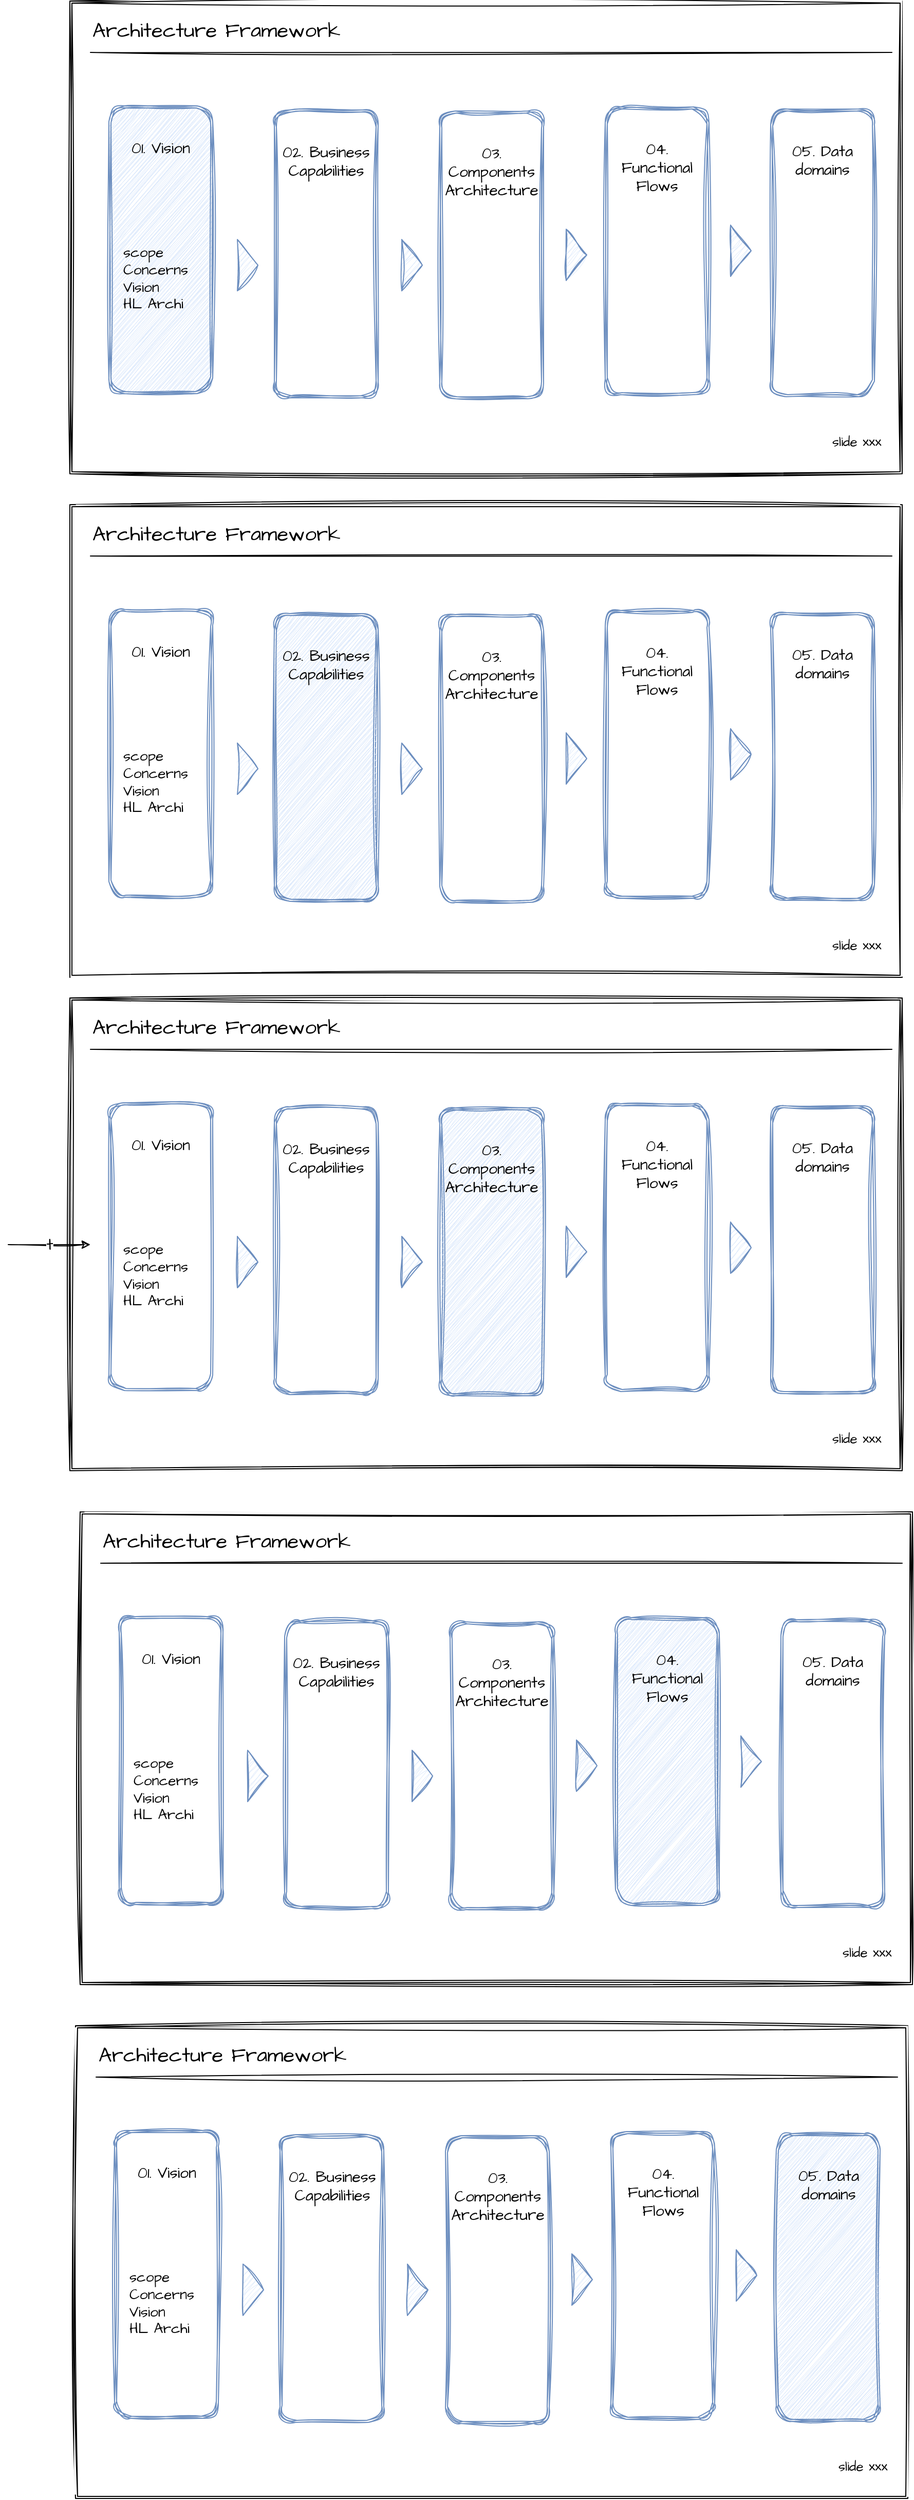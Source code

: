 <mxfile version="22.0.3" type="device" pages="11">
  <diagram id="FZdAszPar8PWBPjRBQZk" name="00-intercalaire">
    <mxGraphModel dx="2876" dy="1309" grid="1" gridSize="10" guides="1" tooltips="1" connect="1" arrows="1" fold="1" page="1" pageScale="1" pageWidth="850" pageHeight="1100" math="0" shadow="0">
      <root>
        <mxCell id="0" />
        <mxCell id="1" parent="0" />
        <mxCell id="3R-W8LiK2S9Nl5bivmyT-1" value="" style="shape=ext;double=1;rounded=0;whiteSpace=wrap;html=1;sketch=1;hachureGap=4;jiggle=2;curveFitting=1;fontFamily=Architects Daughter;fontSource=https%3A%2F%2Ffonts.googleapis.com%2Fcss%3Ffamily%3DArchitects%2BDaughter;fontSize=20;" parent="1" vertex="1">
          <mxGeometry x="20" y="40" width="810" height="460" as="geometry" />
        </mxCell>
        <mxCell id="NnoswZuA9rsUM_fxxDLM-2" value="&lt;p style=&quot;margin-top: 0pt; margin-bottom: 0pt; margin-left: 0in; direction: ltr; unicode-bidi: embed; word-break: normal; font-size: 13px;&quot;&gt;&lt;span style=&quot;font-size: 13px; font-variant: normal; color: black;&quot;&gt;slide xxx&lt;/span&gt;&lt;/p&gt;" style="text;whiteSpace=wrap;html=1;fontSize=13;fontFamily=Architects Daughter;" parent="1" vertex="1">
          <mxGeometry x="760" y="455" width="60" height="20" as="geometry" />
        </mxCell>
        <mxCell id="yNpSzC1KKWZaexfAgteV-1" value="Architecture Framework" style="text;whiteSpace=wrap;fontSize=20;fontFamily=Architects Daughter;" parent="1" vertex="1">
          <mxGeometry x="40" y="50" width="270" height="50" as="geometry" />
        </mxCell>
        <mxCell id="yNpSzC1KKWZaexfAgteV-2" value="" style="endArrow=none;html=1;rounded=0;sketch=1;hachureGap=4;jiggle=2;curveFitting=1;fontFamily=Architects Daughter;fontSource=https%3A%2F%2Ffonts.googleapis.com%2Fcss%3Ffamily%3DArchitects%2BDaughter;fontSize=16;" parent="1" edge="1">
          <mxGeometry width="50" height="50" relative="1" as="geometry">
            <mxPoint x="40" y="90" as="sourcePoint" />
            <mxPoint x="820" y="90" as="targetPoint" />
          </mxGeometry>
        </mxCell>
        <mxCell id="yNpSzC1KKWZaexfAgteV-3" value="01. Vision" style="shape=ext;double=1;rounded=1;whiteSpace=wrap;html=1;sketch=1;hachureGap=4;jiggle=2;curveFitting=1;fontFamily=Architects Daughter;fontSource=https%3A%2F%2Ffonts.googleapis.com%2Fcss%3Ffamily%3DArchitects%2BDaughter;fontSize=15;fillColor=#dae8fc;strokeColor=#6c8ebf;verticalAlign=top;spacingTop=24;" parent="1" vertex="1">
          <mxGeometry x="58" y="142" width="101" height="280" as="geometry" />
        </mxCell>
        <mxCell id="yNpSzC1KKWZaexfAgteV-4" value="02. Business Capabilities" style="shape=ext;double=1;rounded=1;whiteSpace=wrap;html=1;sketch=1;hachureGap=4;jiggle=2;curveFitting=1;fontFamily=Architects Daughter;fontSource=https%3A%2F%2Ffonts.googleapis.com%2Fcss%3Ffamily%3DArchitects%2BDaughter;fontSize=15;fillColor=none;strokeColor=#6c8ebf;gradientColor=none;verticalAlign=top;spacingTop=24;" parent="1" vertex="1">
          <mxGeometry x="219" y="146" width="101" height="280" as="geometry" />
        </mxCell>
        <mxCell id="yNpSzC1KKWZaexfAgteV-5" value="03. Components Architecture" style="shape=ext;double=1;rounded=1;whiteSpace=wrap;html=1;sketch=1;hachureGap=4;jiggle=2;curveFitting=1;fontFamily=Architects Daughter;fontSource=https%3A%2F%2Ffonts.googleapis.com%2Fcss%3Ffamily%3DArchitects%2BDaughter;fontSize=15;fillColor=none;strokeColor=#6c8ebf;gradientColor=none;verticalAlign=top;spacingTop=24;" parent="1" vertex="1">
          <mxGeometry x="380" y="147" width="101" height="280" as="geometry" />
        </mxCell>
        <mxCell id="yNpSzC1KKWZaexfAgteV-6" value="" style="triangle;whiteSpace=wrap;html=1;sketch=1;hachureGap=4;jiggle=2;curveFitting=1;fontFamily=Architects Daughter;fontSource=https%3A%2F%2Ffonts.googleapis.com%2Fcss%3Ffamily%3DArchitects%2BDaughter;fontSize=20;fillColor=#dae8fc;strokeColor=#6c8ebf;" parent="1" vertex="1">
          <mxGeometry x="183" y="272" width="20" height="50" as="geometry" />
        </mxCell>
        <mxCell id="yNpSzC1KKWZaexfAgteV-7" value="" style="triangle;whiteSpace=wrap;html=1;sketch=1;hachureGap=4;jiggle=2;curveFitting=1;fontFamily=Architects Daughter;fontSource=https%3A%2F%2Ffonts.googleapis.com%2Fcss%3Ffamily%3DArchitects%2BDaughter;fontSize=20;fillColor=#dae8fc;strokeColor=#6c8ebf;" parent="1" vertex="1">
          <mxGeometry x="343" y="272" width="20" height="50" as="geometry" />
        </mxCell>
        <mxCell id="yNpSzC1KKWZaexfAgteV-8" value="04. Functional Flows" style="shape=ext;double=1;rounded=1;whiteSpace=wrap;html=1;sketch=1;hachureGap=4;jiggle=2;curveFitting=1;fontFamily=Architects Daughter;fontSource=https%3A%2F%2Ffonts.googleapis.com%2Fcss%3Ffamily%3DArchitects%2BDaughter;fontSize=15;fillColor=none;strokeColor=#6c8ebf;gradientColor=none;verticalAlign=top;spacingTop=24;" parent="1" vertex="1">
          <mxGeometry x="541" y="143" width="101" height="280" as="geometry" />
        </mxCell>
        <mxCell id="yNpSzC1KKWZaexfAgteV-9" value="05. Data domains" style="shape=ext;double=1;rounded=1;whiteSpace=wrap;html=1;sketch=1;hachureGap=4;jiggle=2;curveFitting=1;fontFamily=Architects Daughter;fontSource=https%3A%2F%2Ffonts.googleapis.com%2Fcss%3Ffamily%3DArchitects%2BDaughter;fontSize=15;fillColor=none;strokeColor=#6c8ebf;gradientColor=none;verticalAlign=top;spacingTop=24;" parent="1" vertex="1">
          <mxGeometry x="702" y="145" width="101" height="280" as="geometry" />
        </mxCell>
        <mxCell id="yNpSzC1KKWZaexfAgteV-12" value="" style="triangle;whiteSpace=wrap;html=1;sketch=1;hachureGap=4;jiggle=2;curveFitting=1;fontFamily=Architects Daughter;fontSource=https%3A%2F%2Ffonts.googleapis.com%2Fcss%3Ffamily%3DArchitects%2BDaughter;fontSize=20;fillColor=#dae8fc;strokeColor=#6c8ebf;" parent="1" vertex="1">
          <mxGeometry x="503" y="262" width="20" height="50" as="geometry" />
        </mxCell>
        <mxCell id="yNpSzC1KKWZaexfAgteV-13" value="" style="triangle;whiteSpace=wrap;html=1;sketch=1;hachureGap=4;jiggle=2;curveFitting=1;fontFamily=Architects Daughter;fontSource=https%3A%2F%2Ffonts.googleapis.com%2Fcss%3Ffamily%3DArchitects%2BDaughter;fontSize=20;fillColor=#dae8fc;strokeColor=#6c8ebf;" parent="1" vertex="1">
          <mxGeometry x="663" y="258" width="20" height="50" as="geometry" />
        </mxCell>
        <mxCell id="TuhblsmWYxRBu6A7Ivsi-1" value="&lt;span style=&quot;background-color: initial;&quot;&gt;scope&lt;br&gt;Concerns&lt;br&gt;Vision&lt;br&gt;HL Archi&lt;br&gt;&lt;/span&gt;" style="text;html=1;strokeColor=none;fillColor=none;align=left;verticalAlign=top;whiteSpace=wrap;rounded=0;fontSize=14;fontFamily=Architects Daughter;" parent="1" vertex="1">
          <mxGeometry x="70" y="270" width="60" height="120" as="geometry" />
        </mxCell>
        <mxCell id="PCpBw2K1xE0bs4-t0xIr-1" value="" style="shape=ext;double=1;rounded=0;whiteSpace=wrap;html=1;sketch=1;hachureGap=4;jiggle=2;curveFitting=1;fontFamily=Architects Daughter;fontSource=https%3A%2F%2Ffonts.googleapis.com%2Fcss%3Ffamily%3DArchitects%2BDaughter;fontSize=20;" parent="1" vertex="1">
          <mxGeometry x="20" y="530" width="810" height="460" as="geometry" />
        </mxCell>
        <mxCell id="PCpBw2K1xE0bs4-t0xIr-2" value="&lt;p style=&quot;margin-top: 0pt; margin-bottom: 0pt; margin-left: 0in; direction: ltr; unicode-bidi: embed; word-break: normal; font-size: 13px;&quot;&gt;&lt;span style=&quot;font-size: 13px; font-variant: normal; color: black;&quot;&gt;slide xxx&lt;/span&gt;&lt;/p&gt;" style="text;whiteSpace=wrap;html=1;fontSize=13;fontFamily=Architects Daughter;" parent="1" vertex="1">
          <mxGeometry x="760" y="945" width="60" height="20" as="geometry" />
        </mxCell>
        <mxCell id="PCpBw2K1xE0bs4-t0xIr-3" value="Architecture Framework" style="text;whiteSpace=wrap;fontSize=20;fontFamily=Architects Daughter;" parent="1" vertex="1">
          <mxGeometry x="40" y="540" width="270" height="50" as="geometry" />
        </mxCell>
        <mxCell id="PCpBw2K1xE0bs4-t0xIr-4" value="" style="endArrow=none;html=1;rounded=0;sketch=1;hachureGap=4;jiggle=2;curveFitting=1;fontFamily=Architects Daughter;fontSource=https%3A%2F%2Ffonts.googleapis.com%2Fcss%3Ffamily%3DArchitects%2BDaughter;fontSize=16;" parent="1" edge="1">
          <mxGeometry width="50" height="50" relative="1" as="geometry">
            <mxPoint x="40" y="580" as="sourcePoint" />
            <mxPoint x="820" y="580" as="targetPoint" />
          </mxGeometry>
        </mxCell>
        <mxCell id="PCpBw2K1xE0bs4-t0xIr-5" value="01. Vision" style="shape=ext;double=1;rounded=1;whiteSpace=wrap;html=1;sketch=1;hachureGap=4;jiggle=2;curveFitting=1;fontFamily=Architects Daughter;fontSource=https%3A%2F%2Ffonts.googleapis.com%2Fcss%3Ffamily%3DArchitects%2BDaughter;fontSize=15;fillColor=none;strokeColor=#6c8ebf;verticalAlign=top;spacingTop=24;" parent="1" vertex="1">
          <mxGeometry x="58" y="632" width="101" height="280" as="geometry" />
        </mxCell>
        <mxCell id="PCpBw2K1xE0bs4-t0xIr-6" value="02. Business Capabilities" style="shape=ext;double=1;rounded=1;whiteSpace=wrap;html=1;sketch=1;hachureGap=4;jiggle=2;curveFitting=1;fontFamily=Architects Daughter;fontSource=https%3A%2F%2Ffonts.googleapis.com%2Fcss%3Ffamily%3DArchitects%2BDaughter;fontSize=15;fillColor=#dae8fc;strokeColor=#6c8ebf;verticalAlign=top;spacingTop=24;" parent="1" vertex="1">
          <mxGeometry x="219" y="636" width="101" height="280" as="geometry" />
        </mxCell>
        <mxCell id="PCpBw2K1xE0bs4-t0xIr-7" value="03. Components Architecture" style="shape=ext;double=1;rounded=1;whiteSpace=wrap;html=1;sketch=1;hachureGap=4;jiggle=2;curveFitting=1;fontFamily=Architects Daughter;fontSource=https%3A%2F%2Ffonts.googleapis.com%2Fcss%3Ffamily%3DArchitects%2BDaughter;fontSize=15;fillColor=none;strokeColor=#6c8ebf;gradientColor=none;verticalAlign=top;spacingTop=24;" parent="1" vertex="1">
          <mxGeometry x="380" y="637" width="101" height="280" as="geometry" />
        </mxCell>
        <mxCell id="PCpBw2K1xE0bs4-t0xIr-8" value="" style="triangle;whiteSpace=wrap;html=1;sketch=1;hachureGap=4;jiggle=2;curveFitting=1;fontFamily=Architects Daughter;fontSource=https%3A%2F%2Ffonts.googleapis.com%2Fcss%3Ffamily%3DArchitects%2BDaughter;fontSize=20;fillColor=#dae8fc;strokeColor=#6c8ebf;" parent="1" vertex="1">
          <mxGeometry x="183" y="762" width="20" height="50" as="geometry" />
        </mxCell>
        <mxCell id="PCpBw2K1xE0bs4-t0xIr-9" value="" style="triangle;whiteSpace=wrap;html=1;sketch=1;hachureGap=4;jiggle=2;curveFitting=1;fontFamily=Architects Daughter;fontSource=https%3A%2F%2Ffonts.googleapis.com%2Fcss%3Ffamily%3DArchitects%2BDaughter;fontSize=20;fillColor=#dae8fc;strokeColor=#6c8ebf;" parent="1" vertex="1">
          <mxGeometry x="343" y="762" width="20" height="50" as="geometry" />
        </mxCell>
        <mxCell id="PCpBw2K1xE0bs4-t0xIr-10" value="04. Functional Flows" style="shape=ext;double=1;rounded=1;whiteSpace=wrap;html=1;sketch=1;hachureGap=4;jiggle=2;curveFitting=1;fontFamily=Architects Daughter;fontSource=https%3A%2F%2Ffonts.googleapis.com%2Fcss%3Ffamily%3DArchitects%2BDaughter;fontSize=15;fillColor=none;strokeColor=#6c8ebf;gradientColor=none;verticalAlign=top;spacingTop=24;" parent="1" vertex="1">
          <mxGeometry x="541" y="633" width="101" height="280" as="geometry" />
        </mxCell>
        <mxCell id="PCpBw2K1xE0bs4-t0xIr-11" value="05. Data domains" style="shape=ext;double=1;rounded=1;whiteSpace=wrap;html=1;sketch=1;hachureGap=4;jiggle=2;curveFitting=1;fontFamily=Architects Daughter;fontSource=https%3A%2F%2Ffonts.googleapis.com%2Fcss%3Ffamily%3DArchitects%2BDaughter;fontSize=15;fillColor=none;strokeColor=#6c8ebf;gradientColor=none;verticalAlign=top;spacingTop=24;" parent="1" vertex="1">
          <mxGeometry x="702" y="635" width="101" height="280" as="geometry" />
        </mxCell>
        <mxCell id="PCpBw2K1xE0bs4-t0xIr-12" value="" style="triangle;whiteSpace=wrap;html=1;sketch=1;hachureGap=4;jiggle=2;curveFitting=1;fontFamily=Architects Daughter;fontSource=https%3A%2F%2Ffonts.googleapis.com%2Fcss%3Ffamily%3DArchitects%2BDaughter;fontSize=20;fillColor=#dae8fc;strokeColor=#6c8ebf;" parent="1" vertex="1">
          <mxGeometry x="503" y="752" width="20" height="50" as="geometry" />
        </mxCell>
        <mxCell id="PCpBw2K1xE0bs4-t0xIr-13" value="" style="triangle;whiteSpace=wrap;html=1;sketch=1;hachureGap=4;jiggle=2;curveFitting=1;fontFamily=Architects Daughter;fontSource=https%3A%2F%2Ffonts.googleapis.com%2Fcss%3Ffamily%3DArchitects%2BDaughter;fontSize=20;fillColor=#dae8fc;strokeColor=#6c8ebf;" parent="1" vertex="1">
          <mxGeometry x="663" y="748" width="20" height="50" as="geometry" />
        </mxCell>
        <mxCell id="PCpBw2K1xE0bs4-t0xIr-14" value="&lt;span style=&quot;background-color: initial;&quot;&gt;scope&lt;br&gt;Concerns&lt;br&gt;Vision&lt;br&gt;HL Archi&lt;br&gt;&lt;/span&gt;" style="text;html=1;strokeColor=none;fillColor=none;align=left;verticalAlign=top;whiteSpace=wrap;rounded=0;fontSize=14;fontFamily=Architects Daughter;" parent="1" vertex="1">
          <mxGeometry x="70" y="760" width="60" height="120" as="geometry" />
        </mxCell>
        <mxCell id="PCpBw2K1xE0bs4-t0xIr-15" value="" style="shape=ext;double=1;rounded=0;whiteSpace=wrap;html=1;sketch=1;hachureGap=4;jiggle=2;curveFitting=1;fontFamily=Architects Daughter;fontSource=https%3A%2F%2Ffonts.googleapis.com%2Fcss%3Ffamily%3DArchitects%2BDaughter;fontSize=20;" parent="1" vertex="1">
          <mxGeometry x="20" y="1010" width="810" height="460" as="geometry" />
        </mxCell>
        <mxCell id="PCpBw2K1xE0bs4-t0xIr-16" value="&lt;p style=&quot;margin-top: 0pt; margin-bottom: 0pt; margin-left: 0in; direction: ltr; unicode-bidi: embed; word-break: normal; font-size: 13px;&quot;&gt;&lt;span style=&quot;font-size: 13px; font-variant: normal; color: black;&quot;&gt;slide xxx&lt;/span&gt;&lt;/p&gt;" style="text;whiteSpace=wrap;html=1;fontSize=13;fontFamily=Architects Daughter;" parent="1" vertex="1">
          <mxGeometry x="760" y="1425" width="60" height="20" as="geometry" />
        </mxCell>
        <mxCell id="PCpBw2K1xE0bs4-t0xIr-17" value="Architecture Framework" style="text;whiteSpace=wrap;fontSize=20;fontFamily=Architects Daughter;" parent="1" vertex="1">
          <mxGeometry x="40" y="1020" width="270" height="50" as="geometry" />
        </mxCell>
        <mxCell id="PCpBw2K1xE0bs4-t0xIr-18" value="" style="endArrow=none;html=1;rounded=0;sketch=1;hachureGap=4;jiggle=2;curveFitting=1;fontFamily=Architects Daughter;fontSource=https%3A%2F%2Ffonts.googleapis.com%2Fcss%3Ffamily%3DArchitects%2BDaughter;fontSize=16;" parent="1" edge="1">
          <mxGeometry width="50" height="50" relative="1" as="geometry">
            <mxPoint x="40" y="1060" as="sourcePoint" />
            <mxPoint x="820" y="1060" as="targetPoint" />
          </mxGeometry>
        </mxCell>
        <mxCell id="PCpBw2K1xE0bs4-t0xIr-19" value="01. Vision" style="shape=ext;double=1;rounded=1;whiteSpace=wrap;html=1;sketch=1;hachureGap=4;jiggle=2;curveFitting=1;fontFamily=Architects Daughter;fontSource=https%3A%2F%2Ffonts.googleapis.com%2Fcss%3Ffamily%3DArchitects%2BDaughter;fontSize=15;fillColor=none;strokeColor=#6c8ebf;verticalAlign=top;spacingTop=24;" parent="1" vertex="1">
          <mxGeometry x="58" y="1112" width="101" height="280" as="geometry" />
        </mxCell>
        <mxCell id="PCpBw2K1xE0bs4-t0xIr-20" value="02. Business Capabilities" style="shape=ext;double=1;rounded=1;whiteSpace=wrap;html=1;sketch=1;hachureGap=4;jiggle=2;curveFitting=1;fontFamily=Architects Daughter;fontSource=https%3A%2F%2Ffonts.googleapis.com%2Fcss%3Ffamily%3DArchitects%2BDaughter;fontSize=15;fillColor=none;strokeColor=#6c8ebf;verticalAlign=top;spacingTop=24;" parent="1" vertex="1">
          <mxGeometry x="219" y="1116" width="101" height="280" as="geometry" />
        </mxCell>
        <mxCell id="PCpBw2K1xE0bs4-t0xIr-21" value="03. Components Architecture" style="shape=ext;double=1;rounded=1;whiteSpace=wrap;html=1;sketch=1;hachureGap=4;jiggle=2;curveFitting=1;fontFamily=Architects Daughter;fontSource=https%3A%2F%2Ffonts.googleapis.com%2Fcss%3Ffamily%3DArchitects%2BDaughter;fontSize=15;fillColor=#dae8fc;strokeColor=#6c8ebf;verticalAlign=top;spacingTop=24;" parent="1" vertex="1">
          <mxGeometry x="380" y="1117" width="101" height="280" as="geometry" />
        </mxCell>
        <mxCell id="PCpBw2K1xE0bs4-t0xIr-22" value="" style="triangle;whiteSpace=wrap;html=1;sketch=1;hachureGap=4;jiggle=2;curveFitting=1;fontFamily=Architects Daughter;fontSource=https%3A%2F%2Ffonts.googleapis.com%2Fcss%3Ffamily%3DArchitects%2BDaughter;fontSize=20;fillColor=#dae8fc;strokeColor=#6c8ebf;" parent="1" vertex="1">
          <mxGeometry x="183" y="1242" width="20" height="50" as="geometry" />
        </mxCell>
        <mxCell id="PCpBw2K1xE0bs4-t0xIr-23" value="" style="triangle;whiteSpace=wrap;html=1;sketch=1;hachureGap=4;jiggle=2;curveFitting=1;fontFamily=Architects Daughter;fontSource=https%3A%2F%2Ffonts.googleapis.com%2Fcss%3Ffamily%3DArchitects%2BDaughter;fontSize=20;fillColor=#dae8fc;strokeColor=#6c8ebf;" parent="1" vertex="1">
          <mxGeometry x="343" y="1242" width="20" height="50" as="geometry" />
        </mxCell>
        <mxCell id="PCpBw2K1xE0bs4-t0xIr-24" value="04. Functional Flows" style="shape=ext;double=1;rounded=1;whiteSpace=wrap;html=1;sketch=1;hachureGap=4;jiggle=2;curveFitting=1;fontFamily=Architects Daughter;fontSource=https%3A%2F%2Ffonts.googleapis.com%2Fcss%3Ffamily%3DArchitects%2BDaughter;fontSize=15;fillColor=none;strokeColor=#6c8ebf;gradientColor=none;verticalAlign=top;spacingTop=24;" parent="1" vertex="1">
          <mxGeometry x="541" y="1113" width="101" height="280" as="geometry" />
        </mxCell>
        <mxCell id="PCpBw2K1xE0bs4-t0xIr-25" value="05. Data domains" style="shape=ext;double=1;rounded=1;whiteSpace=wrap;html=1;sketch=1;hachureGap=4;jiggle=2;curveFitting=1;fontFamily=Architects Daughter;fontSource=https%3A%2F%2Ffonts.googleapis.com%2Fcss%3Ffamily%3DArchitects%2BDaughter;fontSize=15;fillColor=none;strokeColor=#6c8ebf;gradientColor=none;verticalAlign=top;spacingTop=24;" parent="1" vertex="1">
          <mxGeometry x="702" y="1115" width="101" height="280" as="geometry" />
        </mxCell>
        <mxCell id="PCpBw2K1xE0bs4-t0xIr-26" value="" style="triangle;whiteSpace=wrap;html=1;sketch=1;hachureGap=4;jiggle=2;curveFitting=1;fontFamily=Architects Daughter;fontSource=https%3A%2F%2Ffonts.googleapis.com%2Fcss%3Ffamily%3DArchitects%2BDaughter;fontSize=20;fillColor=#dae8fc;strokeColor=#6c8ebf;" parent="1" vertex="1">
          <mxGeometry x="503" y="1232" width="20" height="50" as="geometry" />
        </mxCell>
        <mxCell id="PCpBw2K1xE0bs4-t0xIr-27" value="" style="triangle;whiteSpace=wrap;html=1;sketch=1;hachureGap=4;jiggle=2;curveFitting=1;fontFamily=Architects Daughter;fontSource=https%3A%2F%2Ffonts.googleapis.com%2Fcss%3Ffamily%3DArchitects%2BDaughter;fontSize=20;fillColor=#dae8fc;strokeColor=#6c8ebf;" parent="1" vertex="1">
          <mxGeometry x="663" y="1228" width="20" height="50" as="geometry" />
        </mxCell>
        <mxCell id="PCpBw2K1xE0bs4-t0xIr-28" value="&lt;span style=&quot;background-color: initial;&quot;&gt;scope&lt;br&gt;Concerns&lt;br&gt;Vision&lt;br&gt;HL Archi&lt;br&gt;&lt;/span&gt;" style="text;html=1;strokeColor=none;fillColor=none;align=left;verticalAlign=top;whiteSpace=wrap;rounded=0;fontSize=14;fontFamily=Architects Daughter;" parent="1" vertex="1">
          <mxGeometry x="70" y="1240" width="60" height="120" as="geometry" />
        </mxCell>
        <mxCell id="PCpBw2K1xE0bs4-t0xIr-29" value="" style="shape=ext;double=1;rounded=0;whiteSpace=wrap;html=1;sketch=1;hachureGap=4;jiggle=2;curveFitting=1;fontFamily=Architects Daughter;fontSource=https%3A%2F%2Ffonts.googleapis.com%2Fcss%3Ffamily%3DArchitects%2BDaughter;fontSize=20;" parent="1" vertex="1">
          <mxGeometry x="30" y="1510" width="810" height="460" as="geometry" />
        </mxCell>
        <mxCell id="PCpBw2K1xE0bs4-t0xIr-30" value="&lt;p style=&quot;margin-top: 0pt; margin-bottom: 0pt; margin-left: 0in; direction: ltr; unicode-bidi: embed; word-break: normal; font-size: 13px;&quot;&gt;&lt;span style=&quot;font-size: 13px; font-variant: normal; color: black;&quot;&gt;slide xxx&lt;/span&gt;&lt;/p&gt;" style="text;whiteSpace=wrap;html=1;fontSize=13;fontFamily=Architects Daughter;" parent="1" vertex="1">
          <mxGeometry x="770" y="1925" width="60" height="20" as="geometry" />
        </mxCell>
        <mxCell id="PCpBw2K1xE0bs4-t0xIr-31" value="Architecture Framework" style="text;whiteSpace=wrap;fontSize=20;fontFamily=Architects Daughter;" parent="1" vertex="1">
          <mxGeometry x="50" y="1520" width="270" height="50" as="geometry" />
        </mxCell>
        <mxCell id="PCpBw2K1xE0bs4-t0xIr-32" value="" style="endArrow=none;html=1;rounded=0;sketch=1;hachureGap=4;jiggle=2;curveFitting=1;fontFamily=Architects Daughter;fontSource=https%3A%2F%2Ffonts.googleapis.com%2Fcss%3Ffamily%3DArchitects%2BDaughter;fontSize=16;" parent="1" edge="1">
          <mxGeometry width="50" height="50" relative="1" as="geometry">
            <mxPoint x="50" y="1560" as="sourcePoint" />
            <mxPoint x="830" y="1560" as="targetPoint" />
          </mxGeometry>
        </mxCell>
        <mxCell id="PCpBw2K1xE0bs4-t0xIr-33" value="01. Vision" style="shape=ext;double=1;rounded=1;whiteSpace=wrap;html=1;sketch=1;hachureGap=4;jiggle=2;curveFitting=1;fontFamily=Architects Daughter;fontSource=https%3A%2F%2Ffonts.googleapis.com%2Fcss%3Ffamily%3DArchitects%2BDaughter;fontSize=15;fillColor=none;strokeColor=#6c8ebf;verticalAlign=top;spacingTop=24;" parent="1" vertex="1">
          <mxGeometry x="68" y="1612" width="101" height="280" as="geometry" />
        </mxCell>
        <mxCell id="PCpBw2K1xE0bs4-t0xIr-34" value="02. Business Capabilities" style="shape=ext;double=1;rounded=1;whiteSpace=wrap;html=1;sketch=1;hachureGap=4;jiggle=2;curveFitting=1;fontFamily=Architects Daughter;fontSource=https%3A%2F%2Ffonts.googleapis.com%2Fcss%3Ffamily%3DArchitects%2BDaughter;fontSize=15;fillColor=none;strokeColor=#6c8ebf;verticalAlign=top;spacingTop=24;" parent="1" vertex="1">
          <mxGeometry x="229" y="1616" width="101" height="280" as="geometry" />
        </mxCell>
        <mxCell id="PCpBw2K1xE0bs4-t0xIr-35" value="03. Components Architecture" style="shape=ext;double=1;rounded=1;whiteSpace=wrap;html=1;sketch=1;hachureGap=4;jiggle=2;curveFitting=1;fontFamily=Architects Daughter;fontSource=https%3A%2F%2Ffonts.googleapis.com%2Fcss%3Ffamily%3DArchitects%2BDaughter;fontSize=15;fillColor=none;strokeColor=#6c8ebf;verticalAlign=top;spacingTop=24;" parent="1" vertex="1">
          <mxGeometry x="390" y="1617" width="101" height="280" as="geometry" />
        </mxCell>
        <mxCell id="PCpBw2K1xE0bs4-t0xIr-36" value="" style="triangle;whiteSpace=wrap;html=1;sketch=1;hachureGap=4;jiggle=2;curveFitting=1;fontFamily=Architects Daughter;fontSource=https%3A%2F%2Ffonts.googleapis.com%2Fcss%3Ffamily%3DArchitects%2BDaughter;fontSize=20;fillColor=#dae8fc;strokeColor=#6c8ebf;" parent="1" vertex="1">
          <mxGeometry x="193" y="1742" width="20" height="50" as="geometry" />
        </mxCell>
        <mxCell id="PCpBw2K1xE0bs4-t0xIr-37" value="" style="triangle;whiteSpace=wrap;html=1;sketch=1;hachureGap=4;jiggle=2;curveFitting=1;fontFamily=Architects Daughter;fontSource=https%3A%2F%2Ffonts.googleapis.com%2Fcss%3Ffamily%3DArchitects%2BDaughter;fontSize=20;fillColor=#dae8fc;strokeColor=#6c8ebf;" parent="1" vertex="1">
          <mxGeometry x="353" y="1742" width="20" height="50" as="geometry" />
        </mxCell>
        <mxCell id="PCpBw2K1xE0bs4-t0xIr-38" value="04. Functional Flows" style="shape=ext;double=1;rounded=1;whiteSpace=wrap;html=1;sketch=1;hachureGap=4;jiggle=2;curveFitting=1;fontFamily=Architects Daughter;fontSource=https%3A%2F%2Ffonts.googleapis.com%2Fcss%3Ffamily%3DArchitects%2BDaughter;fontSize=15;fillColor=#dae8fc;strokeColor=#6c8ebf;verticalAlign=top;spacingTop=24;" parent="1" vertex="1">
          <mxGeometry x="551" y="1613" width="101" height="280" as="geometry" />
        </mxCell>
        <mxCell id="PCpBw2K1xE0bs4-t0xIr-39" value="05. Data domains" style="shape=ext;double=1;rounded=1;whiteSpace=wrap;html=1;sketch=1;hachureGap=4;jiggle=2;curveFitting=1;fontFamily=Architects Daughter;fontSource=https%3A%2F%2Ffonts.googleapis.com%2Fcss%3Ffamily%3DArchitects%2BDaughter;fontSize=15;fillColor=none;strokeColor=#6c8ebf;gradientColor=none;verticalAlign=top;spacingTop=24;" parent="1" vertex="1">
          <mxGeometry x="712" y="1615" width="101" height="280" as="geometry" />
        </mxCell>
        <mxCell id="PCpBw2K1xE0bs4-t0xIr-40" value="" style="triangle;whiteSpace=wrap;html=1;sketch=1;hachureGap=4;jiggle=2;curveFitting=1;fontFamily=Architects Daughter;fontSource=https%3A%2F%2Ffonts.googleapis.com%2Fcss%3Ffamily%3DArchitects%2BDaughter;fontSize=20;fillColor=#dae8fc;strokeColor=#6c8ebf;" parent="1" vertex="1">
          <mxGeometry x="513" y="1732" width="20" height="50" as="geometry" />
        </mxCell>
        <mxCell id="PCpBw2K1xE0bs4-t0xIr-41" value="" style="triangle;whiteSpace=wrap;html=1;sketch=1;hachureGap=4;jiggle=2;curveFitting=1;fontFamily=Architects Daughter;fontSource=https%3A%2F%2Ffonts.googleapis.com%2Fcss%3Ffamily%3DArchitects%2BDaughter;fontSize=20;fillColor=#dae8fc;strokeColor=#6c8ebf;" parent="1" vertex="1">
          <mxGeometry x="673" y="1728" width="20" height="50" as="geometry" />
        </mxCell>
        <mxCell id="PCpBw2K1xE0bs4-t0xIr-42" value="&lt;span style=&quot;background-color: initial;&quot;&gt;scope&lt;br&gt;Concerns&lt;br&gt;Vision&lt;br&gt;HL Archi&lt;br&gt;&lt;/span&gt;" style="text;html=1;strokeColor=none;fillColor=none;align=left;verticalAlign=top;whiteSpace=wrap;rounded=0;fontSize=14;fontFamily=Architects Daughter;" parent="1" vertex="1">
          <mxGeometry x="80" y="1740" width="60" height="120" as="geometry" />
        </mxCell>
        <mxCell id="PCpBw2K1xE0bs4-t0xIr-43" value="" style="shape=ext;double=1;rounded=0;whiteSpace=wrap;html=1;sketch=1;hachureGap=4;jiggle=2;curveFitting=1;fontFamily=Architects Daughter;fontSource=https%3A%2F%2Ffonts.googleapis.com%2Fcss%3Ffamily%3DArchitects%2BDaughter;fontSize=20;" parent="1" vertex="1">
          <mxGeometry x="25.5" y="2010" width="810" height="460" as="geometry" />
        </mxCell>
        <mxCell id="PCpBw2K1xE0bs4-t0xIr-44" value="&lt;p style=&quot;margin-top: 0pt; margin-bottom: 0pt; margin-left: 0in; direction: ltr; unicode-bidi: embed; word-break: normal; font-size: 13px;&quot;&gt;&lt;span style=&quot;font-size: 13px; font-variant: normal; color: black;&quot;&gt;slide xxx&lt;/span&gt;&lt;/p&gt;" style="text;whiteSpace=wrap;html=1;fontSize=13;fontFamily=Architects Daughter;" parent="1" vertex="1">
          <mxGeometry x="765.5" y="2425" width="60" height="20" as="geometry" />
        </mxCell>
        <mxCell id="PCpBw2K1xE0bs4-t0xIr-45" value="Architecture Framework" style="text;whiteSpace=wrap;fontSize=20;fontFamily=Architects Daughter;" parent="1" vertex="1">
          <mxGeometry x="45.5" y="2020" width="270" height="50" as="geometry" />
        </mxCell>
        <mxCell id="PCpBw2K1xE0bs4-t0xIr-46" value="" style="endArrow=none;html=1;rounded=0;sketch=1;hachureGap=4;jiggle=2;curveFitting=1;fontFamily=Architects Daughter;fontSource=https%3A%2F%2Ffonts.googleapis.com%2Fcss%3Ffamily%3DArchitects%2BDaughter;fontSize=16;" parent="1" edge="1">
          <mxGeometry width="50" height="50" relative="1" as="geometry">
            <mxPoint x="45.5" y="2060" as="sourcePoint" />
            <mxPoint x="825.5" y="2060" as="targetPoint" />
          </mxGeometry>
        </mxCell>
        <mxCell id="PCpBw2K1xE0bs4-t0xIr-47" value="01. Vision" style="shape=ext;double=1;rounded=1;whiteSpace=wrap;html=1;sketch=1;hachureGap=4;jiggle=2;curveFitting=1;fontFamily=Architects Daughter;fontSource=https%3A%2F%2Ffonts.googleapis.com%2Fcss%3Ffamily%3DArchitects%2BDaughter;fontSize=15;fillColor=none;strokeColor=#6c8ebf;verticalAlign=top;spacingTop=24;" parent="1" vertex="1">
          <mxGeometry x="63.5" y="2112" width="101" height="280" as="geometry" />
        </mxCell>
        <mxCell id="PCpBw2K1xE0bs4-t0xIr-48" value="02. Business Capabilities" style="shape=ext;double=1;rounded=1;whiteSpace=wrap;html=1;sketch=1;hachureGap=4;jiggle=2;curveFitting=1;fontFamily=Architects Daughter;fontSource=https%3A%2F%2Ffonts.googleapis.com%2Fcss%3Ffamily%3DArchitects%2BDaughter;fontSize=15;fillColor=none;strokeColor=#6c8ebf;verticalAlign=top;spacingTop=24;" parent="1" vertex="1">
          <mxGeometry x="224.5" y="2116" width="101" height="280" as="geometry" />
        </mxCell>
        <mxCell id="PCpBw2K1xE0bs4-t0xIr-49" value="03. Components Architecture" style="shape=ext;double=1;rounded=1;whiteSpace=wrap;html=1;sketch=1;hachureGap=4;jiggle=2;curveFitting=1;fontFamily=Architects Daughter;fontSource=https%3A%2F%2Ffonts.googleapis.com%2Fcss%3Ffamily%3DArchitects%2BDaughter;fontSize=15;fillColor=none;strokeColor=#6c8ebf;verticalAlign=top;spacingTop=24;" parent="1" vertex="1">
          <mxGeometry x="385.5" y="2117" width="101" height="280" as="geometry" />
        </mxCell>
        <mxCell id="PCpBw2K1xE0bs4-t0xIr-50" value="" style="triangle;whiteSpace=wrap;html=1;sketch=1;hachureGap=4;jiggle=2;curveFitting=1;fontFamily=Architects Daughter;fontSource=https%3A%2F%2Ffonts.googleapis.com%2Fcss%3Ffamily%3DArchitects%2BDaughter;fontSize=20;fillColor=#dae8fc;strokeColor=#6c8ebf;" parent="1" vertex="1">
          <mxGeometry x="188.5" y="2242" width="20" height="50" as="geometry" />
        </mxCell>
        <mxCell id="PCpBw2K1xE0bs4-t0xIr-51" value="" style="triangle;whiteSpace=wrap;html=1;sketch=1;hachureGap=4;jiggle=2;curveFitting=1;fontFamily=Architects Daughter;fontSource=https%3A%2F%2Ffonts.googleapis.com%2Fcss%3Ffamily%3DArchitects%2BDaughter;fontSize=20;fillColor=#dae8fc;strokeColor=#6c8ebf;" parent="1" vertex="1">
          <mxGeometry x="348.5" y="2242" width="20" height="50" as="geometry" />
        </mxCell>
        <mxCell id="PCpBw2K1xE0bs4-t0xIr-52" value="04. Functional Flows" style="shape=ext;double=1;rounded=1;whiteSpace=wrap;html=1;sketch=1;hachureGap=4;jiggle=2;curveFitting=1;fontFamily=Architects Daughter;fontSource=https%3A%2F%2Ffonts.googleapis.com%2Fcss%3Ffamily%3DArchitects%2BDaughter;fontSize=15;fillColor=none;strokeColor=#6c8ebf;verticalAlign=top;spacingTop=24;" parent="1" vertex="1">
          <mxGeometry x="546.5" y="2113" width="101" height="280" as="geometry" />
        </mxCell>
        <mxCell id="PCpBw2K1xE0bs4-t0xIr-53" value="05. Data domains" style="shape=ext;double=1;rounded=1;whiteSpace=wrap;html=1;sketch=1;hachureGap=4;jiggle=2;curveFitting=1;fontFamily=Architects Daughter;fontSource=https%3A%2F%2Ffonts.googleapis.com%2Fcss%3Ffamily%3DArchitects%2BDaughter;fontSize=15;fillColor=#dae8fc;strokeColor=#6c8ebf;verticalAlign=top;spacingTop=24;" parent="1" vertex="1">
          <mxGeometry x="707.5" y="2115" width="101" height="280" as="geometry" />
        </mxCell>
        <mxCell id="PCpBw2K1xE0bs4-t0xIr-54" value="" style="triangle;whiteSpace=wrap;html=1;sketch=1;hachureGap=4;jiggle=2;curveFitting=1;fontFamily=Architects Daughter;fontSource=https%3A%2F%2Ffonts.googleapis.com%2Fcss%3Ffamily%3DArchitects%2BDaughter;fontSize=20;fillColor=#dae8fc;strokeColor=#6c8ebf;" parent="1" vertex="1">
          <mxGeometry x="508.5" y="2232" width="20" height="50" as="geometry" />
        </mxCell>
        <mxCell id="PCpBw2K1xE0bs4-t0xIr-55" value="" style="triangle;whiteSpace=wrap;html=1;sketch=1;hachureGap=4;jiggle=2;curveFitting=1;fontFamily=Architects Daughter;fontSource=https%3A%2F%2Ffonts.googleapis.com%2Fcss%3Ffamily%3DArchitects%2BDaughter;fontSize=20;fillColor=#dae8fc;strokeColor=#6c8ebf;" parent="1" vertex="1">
          <mxGeometry x="668.5" y="2228" width="20" height="50" as="geometry" />
        </mxCell>
        <mxCell id="PCpBw2K1xE0bs4-t0xIr-56" value="&lt;span style=&quot;background-color: initial;&quot;&gt;scope&lt;br&gt;Concerns&lt;br&gt;Vision&lt;br&gt;HL Archi&lt;br&gt;&lt;/span&gt;" style="text;html=1;strokeColor=none;fillColor=none;align=left;verticalAlign=top;whiteSpace=wrap;rounded=0;fontSize=14;fontFamily=Architects Daughter;" parent="1" vertex="1">
          <mxGeometry x="75.5" y="2240" width="60" height="120" as="geometry" />
        </mxCell>
        <mxCell id="aG2gRE-XZN1nT9pu7Kls-1" value="t" style="edgeStyle=none;orthogonalLoop=1;jettySize=auto;html=1;rounded=0;sketch=1;hachureGap=4;jiggle=2;curveFitting=1;fontFamily=Architects Daughter;fontSource=https%3A%2F%2Ffonts.googleapis.com%2Fcss%3Ffamily%3DArchitects%2BDaughter;fontSize=16;" parent="1" edge="1">
          <mxGeometry width="80" relative="1" as="geometry">
            <mxPoint x="-40" y="1250" as="sourcePoint" />
            <mxPoint x="40" y="1250" as="targetPoint" />
            <Array as="points" />
          </mxGeometry>
        </mxCell>
      </root>
    </mxGraphModel>
  </diagram>
  <diagram id="DwyURZPUFyRfS8MqhqZi" name="01.01-concerns">
    <mxGraphModel dx="1418" dy="916" grid="1" gridSize="10" guides="1" tooltips="1" connect="1" arrows="1" fold="1" page="1" pageScale="1" pageWidth="850" pageHeight="1100" math="0" shadow="0">
      <root>
        <mxCell id="0" />
        <mxCell id="1" parent="0" />
        <mxCell id="UsspC-CHW8tdBKRzRfL6-1" value="" style="shape=ext;double=1;rounded=0;whiteSpace=wrap;html=1;sketch=1;hachureGap=4;jiggle=2;curveFitting=1;fontFamily=Architects Daughter;fontSource=https%3A%2F%2Ffonts.googleapis.com%2Fcss%3Ffamily%3DArchitects%2BDaughter;fontSize=20;" parent="1" vertex="1">
          <mxGeometry x="20" y="40" width="810" height="460" as="geometry" />
        </mxCell>
        <mxCell id="2HwnNN75BKb7dklAMV7u-4" value="01 Vision - Stakeholders &amp; Concerns" style="text;whiteSpace=wrap;fontSize=20;fontFamily=Architects Daughter;" parent="1" vertex="1">
          <mxGeometry x="40" y="50" width="410" height="50" as="geometry" />
        </mxCell>
        <mxCell id="9uahCASLj_Me4DMltiW5-1" value="" style="endArrow=none;html=1;rounded=0;sketch=1;hachureGap=4;jiggle=2;curveFitting=1;fontFamily=Architects Daughter;fontSource=https%3A%2F%2Ffonts.googleapis.com%2Fcss%3Ffamily%3DArchitects%2BDaughter;fontSize=16;" parent="1" edge="1">
          <mxGeometry width="50" height="50" relative="1" as="geometry">
            <mxPoint x="40" y="90" as="sourcePoint" />
            <mxPoint x="820" y="90" as="targetPoint" />
          </mxGeometry>
        </mxCell>
        <mxCell id="pPUl6YhucZ9O9I2UWFtX-1" value="&lt;p style=&quot;margin-top: 0pt; margin-bottom: 0pt; margin-left: 0in; direction: ltr; unicode-bidi: embed; word-break: normal; font-size: 13px;&quot;&gt;&lt;span style=&quot;font-size: 13px; font-variant: normal; color: black;&quot;&gt;slide xxx&lt;/span&gt;&lt;/p&gt;" style="text;whiteSpace=wrap;html=1;fontSize=13;fontFamily=Architects Daughter;" parent="1" vertex="1">
          <mxGeometry x="760" y="455" width="60" height="20" as="geometry" />
        </mxCell>
        <mxCell id="Lu280_0BIN7b1-E47hpc-1" value="Concerns" style="shape=table;startSize=20;container=1;collapsible=0;childLayout=tableLayout;strokeColor=#6c8ebf;fontSize=16;sketch=1;hachureGap=4;jiggle=2;curveFitting=1;fontFamily=Architects Daughter;fontSource=https%3A%2F%2Ffonts.googleapis.com%2Fcss%3Ffamily%3DArchitects%2BDaughter;fillColor=#dae8fc;" parent="1" vertex="1">
          <mxGeometry x="70" y="135" width="700" height="255.0" as="geometry" />
        </mxCell>
        <mxCell id="Lu280_0BIN7b1-E47hpc-17" style="shape=tableRow;horizontal=0;startSize=0;swimlaneHead=0;swimlaneBody=0;strokeColor=inherit;top=0;left=0;bottom=0;right=0;collapsible=0;dropTarget=0;fillColor=none;points=[[0,0.5],[1,0.5]];portConstraint=eastwest;fontSize=16;sketch=1;hachureGap=4;jiggle=2;curveFitting=1;fontFamily=Architects Daughter;fontSource=https%3A%2F%2Ffonts.googleapis.com%2Fcss%3Ffamily%3DArchitects%2BDaughter;" parent="Lu280_0BIN7b1-E47hpc-1" vertex="1">
          <mxGeometry y="20" width="700" height="32" as="geometry" />
        </mxCell>
        <mxCell id="Lu280_0BIN7b1-E47hpc-18" value="Concern" style="shape=partialRectangle;html=1;whiteSpace=wrap;connectable=0;strokeColor=#6c8ebf;overflow=hidden;fillColor=#dae8fc;top=0;left=0;bottom=0;right=0;pointerEvents=1;fontSize=16;sketch=1;hachureGap=4;jiggle=2;curveFitting=1;fontFamily=Architects Daughter;fontSource=https%3A%2F%2Ffonts.googleapis.com%2Fcss%3Ffamily%3DArchitects%2BDaughter;" parent="Lu280_0BIN7b1-E47hpc-17" vertex="1">
          <mxGeometry width="90" height="32" as="geometry">
            <mxRectangle width="90" height="32" as="alternateBounds" />
          </mxGeometry>
        </mxCell>
        <mxCell id="Lu280_0BIN7b1-E47hpc-19" value="Role" style="shape=partialRectangle;html=1;whiteSpace=wrap;connectable=0;strokeColor=#6c8ebf;overflow=hidden;fillColor=#dae8fc;top=0;left=0;bottom=0;right=0;pointerEvents=1;fontSize=16;sketch=1;hachureGap=4;jiggle=2;curveFitting=1;fontFamily=Architects Daughter;fontSource=https%3A%2F%2Ffonts.googleapis.com%2Fcss%3Ffamily%3DArchitects%2BDaughter;" parent="Lu280_0BIN7b1-E47hpc-17" vertex="1">
          <mxGeometry x="90" width="110" height="32" as="geometry">
            <mxRectangle width="110" height="32" as="alternateBounds" />
          </mxGeometry>
        </mxCell>
        <mxCell id="Lu280_0BIN7b1-E47hpc-20" style="shape=partialRectangle;html=1;whiteSpace=wrap;connectable=0;strokeColor=#6c8ebf;overflow=hidden;fillColor=#dae8fc;top=0;left=0;bottom=0;right=0;pointerEvents=1;fontSize=16;sketch=1;hachureGap=4;jiggle=2;curveFitting=1;fontFamily=Architects Daughter;fontSource=https%3A%2F%2Ffonts.googleapis.com%2Fcss%3Ffamily%3DArchitects%2BDaughter;" parent="Lu280_0BIN7b1-E47hpc-17" vertex="1">
          <mxGeometry x="200" width="70" height="32" as="geometry">
            <mxRectangle width="70" height="32" as="alternateBounds" />
          </mxGeometry>
        </mxCell>
        <mxCell id="Lu280_0BIN7b1-E47hpc-21" value="Concerns" style="shape=partialRectangle;html=1;whiteSpace=wrap;connectable=0;strokeColor=#6c8ebf;overflow=hidden;fillColor=#dae8fc;top=0;left=0;bottom=0;right=0;pointerEvents=1;fontSize=16;sketch=1;hachureGap=4;jiggle=2;curveFitting=1;fontFamily=Architects Daughter;fontSource=https%3A%2F%2Ffonts.googleapis.com%2Fcss%3Ffamily%3DArchitects%2BDaughter;" parent="Lu280_0BIN7b1-E47hpc-17" vertex="1">
          <mxGeometry x="270" width="430" height="32" as="geometry">
            <mxRectangle width="430" height="32" as="alternateBounds" />
          </mxGeometry>
        </mxCell>
        <mxCell id="Lu280_0BIN7b1-E47hpc-2" value="" style="shape=tableRow;horizontal=0;startSize=0;swimlaneHead=0;swimlaneBody=0;strokeColor=inherit;top=0;left=0;bottom=0;right=0;collapsible=0;dropTarget=0;fillColor=none;points=[[0,0.5],[1,0.5]];portConstraint=eastwest;fontSize=16;sketch=1;hachureGap=4;jiggle=2;curveFitting=1;fontFamily=Architects Daughter;fontSource=https%3A%2F%2Ffonts.googleapis.com%2Fcss%3Ffamily%3DArchitects%2BDaughter;" parent="Lu280_0BIN7b1-E47hpc-1" vertex="1">
          <mxGeometry y="52" width="700" height="67" as="geometry" />
        </mxCell>
        <mxCell id="Lu280_0BIN7b1-E47hpc-14" value="The boss" style="shape=partialRectangle;html=1;whiteSpace=wrap;connectable=0;strokeColor=inherit;overflow=hidden;fillColor=none;top=0;left=0;bottom=0;right=0;pointerEvents=1;fontSize=16;sketch=1;hachureGap=4;jiggle=2;curveFitting=1;fontFamily=Architects Daughter;fontSource=https%3A%2F%2Ffonts.googleapis.com%2Fcss%3Ffamily%3DArchitects%2BDaughter;" parent="Lu280_0BIN7b1-E47hpc-2" vertex="1">
          <mxGeometry width="90" height="67" as="geometry">
            <mxRectangle width="90" height="67" as="alternateBounds" />
          </mxGeometry>
        </mxCell>
        <mxCell id="Lu280_0BIN7b1-E47hpc-3" value="The boss" style="shape=partialRectangle;html=1;whiteSpace=wrap;connectable=0;strokeColor=inherit;overflow=hidden;fillColor=none;top=0;left=0;bottom=0;right=0;pointerEvents=1;fontSize=16;sketch=1;hachureGap=4;jiggle=2;curveFitting=1;fontFamily=Architects Daughter;fontSource=https%3A%2F%2Ffonts.googleapis.com%2Fcss%3Ffamily%3DArchitects%2BDaughter;" parent="Lu280_0BIN7b1-E47hpc-2" vertex="1">
          <mxGeometry x="90" width="110" height="67" as="geometry">
            <mxRectangle width="110" height="67" as="alternateBounds" />
          </mxGeometry>
        </mxCell>
        <mxCell id="Lu280_0BIN7b1-E47hpc-4" value="" style="shape=partialRectangle;html=1;whiteSpace=wrap;connectable=0;strokeColor=inherit;overflow=hidden;fillColor=none;top=0;left=0;bottom=0;right=0;pointerEvents=1;fontSize=16;sketch=1;hachureGap=4;jiggle=2;curveFitting=1;fontFamily=Architects Daughter;fontSource=https%3A%2F%2Ffonts.googleapis.com%2Fcss%3Ffamily%3DArchitects%2BDaughter;" parent="Lu280_0BIN7b1-E47hpc-2" vertex="1">
          <mxGeometry x="200" width="70" height="67" as="geometry">
            <mxRectangle width="70" height="67" as="alternateBounds" />
          </mxGeometry>
        </mxCell>
        <mxCell id="Lu280_0BIN7b1-E47hpc-5" value="&#xa;&lt;span style=&quot;color: rgb(0, 0, 0); font-family: &amp;quot;Architects Daughter&amp;quot;; font-size: 16px; font-style: normal; font-variant-ligatures: normal; font-variant-caps: normal; font-weight: 400; letter-spacing: normal; orphans: 2; text-align: left; text-indent: 0px; text-transform: none; widows: 2; word-spacing: 0px; -webkit-text-stroke-width: 0px; background-color: rgb(251, 251, 251); text-decoration-thickness: initial; text-decoration-style: initial; text-decoration-color: initial; float: none; display: inline !important;&quot;&gt;Lorem ipsum dolor sit amet. Et officiis deleniti et minima sequi et alias rerum eos voluptas fugit est error animi eos quia&lt;/span&gt;&#xa;&#xa;" style="shape=partialRectangle;html=1;whiteSpace=wrap;connectable=0;strokeColor=inherit;overflow=hidden;fillColor=none;top=0;left=0;bottom=0;right=0;pointerEvents=1;fontSize=16;sketch=1;hachureGap=4;jiggle=2;curveFitting=1;fontFamily=Architects Daughter;fontSource=https%3A%2F%2Ffonts.googleapis.com%2Fcss%3Ffamily%3DArchitects%2BDaughter;" parent="Lu280_0BIN7b1-E47hpc-2" vertex="1">
          <mxGeometry x="270" width="430" height="67" as="geometry">
            <mxRectangle width="430" height="67" as="alternateBounds" />
          </mxGeometry>
        </mxCell>
        <mxCell id="Lu280_0BIN7b1-E47hpc-6" value="" style="shape=tableRow;horizontal=0;startSize=0;swimlaneHead=0;swimlaneBody=0;strokeColor=inherit;top=0;left=0;bottom=0;right=0;collapsible=0;dropTarget=0;fillColor=none;points=[[0,0.5],[1,0.5]];portConstraint=eastwest;fontSize=16;sketch=1;hachureGap=4;jiggle=2;curveFitting=1;fontFamily=Architects Daughter;fontSource=https%3A%2F%2Ffonts.googleapis.com%2Fcss%3Ffamily%3DArchitects%2BDaughter;" parent="Lu280_0BIN7b1-E47hpc-1" vertex="1">
          <mxGeometry y="119" width="700" height="68" as="geometry" />
        </mxCell>
        <mxCell id="Lu280_0BIN7b1-E47hpc-15" style="shape=partialRectangle;html=1;whiteSpace=wrap;connectable=0;strokeColor=inherit;overflow=hidden;fillColor=none;top=0;left=0;bottom=0;right=0;pointerEvents=1;fontSize=16;sketch=1;hachureGap=4;jiggle=2;curveFitting=1;fontFamily=Architects Daughter;fontSource=https%3A%2F%2Ffonts.googleapis.com%2Fcss%3Ffamily%3DArchitects%2BDaughter;" parent="Lu280_0BIN7b1-E47hpc-6" vertex="1">
          <mxGeometry width="90" height="68" as="geometry">
            <mxRectangle width="90" height="68" as="alternateBounds" />
          </mxGeometry>
        </mxCell>
        <mxCell id="Lu280_0BIN7b1-E47hpc-7" value="" style="shape=partialRectangle;html=1;whiteSpace=wrap;connectable=0;strokeColor=inherit;overflow=hidden;fillColor=none;top=0;left=0;bottom=0;right=0;pointerEvents=1;fontSize=16;sketch=1;hachureGap=4;jiggle=2;curveFitting=1;fontFamily=Architects Daughter;fontSource=https%3A%2F%2Ffonts.googleapis.com%2Fcss%3Ffamily%3DArchitects%2BDaughter;" parent="Lu280_0BIN7b1-E47hpc-6" vertex="1">
          <mxGeometry x="90" width="110" height="68" as="geometry">
            <mxRectangle width="110" height="68" as="alternateBounds" />
          </mxGeometry>
        </mxCell>
        <mxCell id="Lu280_0BIN7b1-E47hpc-8" value="" style="shape=partialRectangle;html=1;whiteSpace=wrap;connectable=0;strokeColor=inherit;overflow=hidden;fillColor=none;top=0;left=0;bottom=0;right=0;pointerEvents=1;fontSize=16;sketch=1;hachureGap=4;jiggle=2;curveFitting=1;fontFamily=Architects Daughter;fontSource=https%3A%2F%2Ffonts.googleapis.com%2Fcss%3Ffamily%3DArchitects%2BDaughter;" parent="Lu280_0BIN7b1-E47hpc-6" vertex="1">
          <mxGeometry x="200" width="70" height="68" as="geometry">
            <mxRectangle width="70" height="68" as="alternateBounds" />
          </mxGeometry>
        </mxCell>
        <mxCell id="Lu280_0BIN7b1-E47hpc-9" value="Vel accusamus natus At distinctio quos sit suscipit incidunt aut eaque dolorum quo minima deleniti. Qui quae optio ut quae doloremque eos autem magnam non quod sunt qui quia accusantium." style="shape=partialRectangle;html=1;whiteSpace=wrap;connectable=0;strokeColor=inherit;overflow=hidden;fillColor=none;top=0;left=0;bottom=0;right=0;pointerEvents=1;fontSize=16;sketch=1;hachureGap=4;jiggle=2;curveFitting=1;fontFamily=Architects Daughter;fontSource=https%3A%2F%2Ffonts.googleapis.com%2Fcss%3Ffamily%3DArchitects%2BDaughter;" parent="Lu280_0BIN7b1-E47hpc-6" vertex="1">
          <mxGeometry x="270" width="430" height="68" as="geometry">
            <mxRectangle width="430" height="68" as="alternateBounds" />
          </mxGeometry>
        </mxCell>
        <mxCell id="Lu280_0BIN7b1-E47hpc-10" value="" style="shape=tableRow;horizontal=0;startSize=0;swimlaneHead=0;swimlaneBody=0;strokeColor=inherit;top=0;left=0;bottom=0;right=0;collapsible=0;dropTarget=0;fillColor=none;points=[[0,0.5],[1,0.5]];portConstraint=eastwest;fontSize=16;sketch=1;hachureGap=4;jiggle=2;curveFitting=1;fontFamily=Architects Daughter;fontSource=https%3A%2F%2Ffonts.googleapis.com%2Fcss%3Ffamily%3DArchitects%2BDaughter;" parent="Lu280_0BIN7b1-E47hpc-1" vertex="1">
          <mxGeometry y="187" width="700" height="68" as="geometry" />
        </mxCell>
        <mxCell id="Lu280_0BIN7b1-E47hpc-16" style="shape=partialRectangle;html=1;whiteSpace=wrap;connectable=0;strokeColor=inherit;overflow=hidden;fillColor=none;top=0;left=0;bottom=0;right=0;pointerEvents=1;fontSize=16;sketch=1;hachureGap=4;jiggle=2;curveFitting=1;fontFamily=Architects Daughter;fontSource=https%3A%2F%2Ffonts.googleapis.com%2Fcss%3Ffamily%3DArchitects%2BDaughter;" parent="Lu280_0BIN7b1-E47hpc-10" vertex="1">
          <mxGeometry width="90" height="68" as="geometry">
            <mxRectangle width="90" height="68" as="alternateBounds" />
          </mxGeometry>
        </mxCell>
        <mxCell id="Lu280_0BIN7b1-E47hpc-11" value="" style="shape=partialRectangle;html=1;whiteSpace=wrap;connectable=0;strokeColor=inherit;overflow=hidden;fillColor=none;top=0;left=0;bottom=0;right=0;pointerEvents=1;fontSize=16;sketch=1;hachureGap=4;jiggle=2;curveFitting=1;fontFamily=Architects Daughter;fontSource=https%3A%2F%2Ffonts.googleapis.com%2Fcss%3Ffamily%3DArchitects%2BDaughter;" parent="Lu280_0BIN7b1-E47hpc-10" vertex="1">
          <mxGeometry x="90" width="110" height="68" as="geometry">
            <mxRectangle width="110" height="68" as="alternateBounds" />
          </mxGeometry>
        </mxCell>
        <mxCell id="Lu280_0BIN7b1-E47hpc-12" value="" style="shape=partialRectangle;html=1;whiteSpace=wrap;connectable=0;strokeColor=inherit;overflow=hidden;fillColor=none;top=0;left=0;bottom=0;right=0;pointerEvents=1;fontSize=16;sketch=1;hachureGap=4;jiggle=2;curveFitting=1;fontFamily=Architects Daughter;fontSource=https%3A%2F%2Ffonts.googleapis.com%2Fcss%3Ffamily%3DArchitects%2BDaughter;" parent="Lu280_0BIN7b1-E47hpc-10" vertex="1">
          <mxGeometry x="200" width="70" height="68" as="geometry">
            <mxRectangle width="70" height="68" as="alternateBounds" />
          </mxGeometry>
        </mxCell>
        <mxCell id="Lu280_0BIN7b1-E47hpc-13" value="" style="shape=partialRectangle;html=1;whiteSpace=wrap;connectable=0;strokeColor=inherit;overflow=hidden;fillColor=none;top=0;left=0;bottom=0;right=0;pointerEvents=1;fontSize=16;sketch=1;hachureGap=4;jiggle=2;curveFitting=1;fontFamily=Architects Daughter;fontSource=https%3A%2F%2Ffonts.googleapis.com%2Fcss%3Ffamily%3DArchitects%2BDaughter;" parent="Lu280_0BIN7b1-E47hpc-10" vertex="1">
          <mxGeometry x="270" width="430" height="68" as="geometry">
            <mxRectangle width="430" height="68" as="alternateBounds" />
          </mxGeometry>
        </mxCell>
      </root>
    </mxGraphModel>
  </diagram>
  <diagram name="01.02-business-vision" id="stFjcbgpyIQXW7AUdyk8">
    <mxGraphModel dx="1562" dy="917" grid="1" gridSize="10" guides="1" tooltips="1" connect="1" arrows="1" fold="1" page="1" pageScale="1" pageWidth="850" pageHeight="1100" math="0" shadow="0">
      <root>
        <mxCell id="cZRDMfsYAcdZoOTxFYZH-0" />
        <mxCell id="cZRDMfsYAcdZoOTxFYZH-1" parent="cZRDMfsYAcdZoOTxFYZH-0" />
        <mxCell id="P8F_Mj4HTy9bfTVrGPqX-0" value="" style="shape=ext;double=1;rounded=0;whiteSpace=wrap;html=1;sketch=1;hachureGap=4;jiggle=2;curveFitting=1;fontFamily=Architects Daughter;fontSource=https%3A%2F%2Ffonts.googleapis.com%2Fcss%3Ffamily%3DArchitects%2BDaughter;fontSize=20;" vertex="1" parent="cZRDMfsYAcdZoOTxFYZH-1">
          <mxGeometry x="20" y="40" width="810" height="460" as="geometry" />
        </mxCell>
        <mxCell id="cZRDMfsYAcdZoOTxFYZH-4" value="01 Vision -  Business vision &amp; Context" style="text;whiteSpace=wrap;fontSize=20;fontFamily=Architects Daughter;" vertex="1" parent="cZRDMfsYAcdZoOTxFYZH-1">
          <mxGeometry x="40" y="50" width="490" height="30" as="geometry" />
        </mxCell>
        <mxCell id="cZRDMfsYAcdZoOTxFYZH-5" value="" style="endArrow=none;html=1;rounded=0;sketch=1;hachureGap=4;jiggle=2;curveFitting=1;fontFamily=Architects Daughter;fontSource=https%3A%2F%2Ffonts.googleapis.com%2Fcss%3Ffamily%3DArchitects%2BDaughter;fontSize=16;" edge="1" parent="cZRDMfsYAcdZoOTxFYZH-1">
          <mxGeometry width="50" height="50" relative="1" as="geometry">
            <mxPoint x="40" y="90" as="sourcePoint" />
            <mxPoint x="820" y="90" as="targetPoint" />
          </mxGeometry>
        </mxCell>
        <mxCell id="32YNdOuRdP3yhhNAeD-h-5" style="rounded=0;sketch=1;hachureGap=4;jiggle=2;curveFitting=1;orthogonalLoop=1;jettySize=auto;html=1;fontFamily=Architects Daughter;fontSource=https%3A%2F%2Ffonts.googleapis.com%2Fcss%3Ffamily%3DArchitects%2BDaughter;fontSize=16;" edge="1" parent="cZRDMfsYAcdZoOTxFYZH-1" source="32YNdOuRdP3yhhNAeD-h-0" target="32YNdOuRdP3yhhNAeD-h-2">
          <mxGeometry relative="1" as="geometry" />
        </mxCell>
        <mxCell id="32YNdOuRdP3yhhNAeD-h-6" style="rounded=0;sketch=1;hachureGap=4;jiggle=2;curveFitting=1;orthogonalLoop=1;jettySize=auto;html=1;exitX=0.5;exitY=1;exitDx=0;exitDy=0;entryX=1;entryY=0;entryDx=0;entryDy=0;fontFamily=Architects Daughter;fontSource=https%3A%2F%2Ffonts.googleapis.com%2Fcss%3Ffamily%3DArchitects%2BDaughter;fontSize=16;" edge="1" parent="cZRDMfsYAcdZoOTxFYZH-1" source="32YNdOuRdP3yhhNAeD-h-0" target="32YNdOuRdP3yhhNAeD-h-1">
          <mxGeometry relative="1" as="geometry" />
        </mxCell>
        <mxCell id="32YNdOuRdP3yhhNAeD-h-7" style="rounded=0;sketch=1;hachureGap=4;jiggle=2;curveFitting=1;orthogonalLoop=1;jettySize=auto;html=1;fontFamily=Architects Daughter;fontSource=https%3A%2F%2Ffonts.googleapis.com%2Fcss%3Ffamily%3DArchitects%2BDaughter;fontSize=16;" edge="1" parent="cZRDMfsYAcdZoOTxFYZH-1" source="32YNdOuRdP3yhhNAeD-h-0" target="32YNdOuRdP3yhhNAeD-h-3">
          <mxGeometry relative="1" as="geometry" />
        </mxCell>
        <mxCell id="32YNdOuRdP3yhhNAeD-h-0" value="Business Vision" style="ellipse;shape=doubleEllipse;whiteSpace=wrap;html=1;sketch=1;hachureGap=4;jiggle=2;curveFitting=1;fontFamily=Architects Daughter;fontSource=https%3A%2F%2Ffonts.googleapis.com%2Fcss%3Ffamily%3DArchitects%2BDaughter;fontSize=20;fillColor=#d5e8d4;strokeColor=#82b366;" vertex="1" parent="cZRDMfsYAcdZoOTxFYZH-1">
          <mxGeometry x="310" y="150" width="140" height="60" as="geometry" />
        </mxCell>
        <mxCell id="32YNdOuRdP3yhhNAeD-h-1" value="Core Values" style="ellipse;whiteSpace=wrap;html=1;sketch=1;hachureGap=4;jiggle=2;curveFitting=1;fontFamily=Architects Daughter;fontSource=https%3A%2F%2Ffonts.googleapis.com%2Fcss%3Ffamily%3DArchitects%2BDaughter;fontSize=20;fillColor=#d5e8d4;strokeColor=#82b366;" vertex="1" parent="cZRDMfsYAcdZoOTxFYZH-1">
          <mxGeometry x="230" y="230" width="120" height="50" as="geometry" />
        </mxCell>
        <mxCell id="32YNdOuRdP3yhhNAeD-h-2" value="Core Purpose" style="ellipse;whiteSpace=wrap;html=1;sketch=1;hachureGap=4;jiggle=2;curveFitting=1;fontFamily=Architects Daughter;fontSource=https%3A%2F%2Ffonts.googleapis.com%2Fcss%3Ffamily%3DArchitects%2BDaughter;fontSize=20;fillColor=#d5e8d4;strokeColor=#82b366;" vertex="1" parent="cZRDMfsYAcdZoOTxFYZH-1">
          <mxGeometry x="350" y="280" width="120" height="50" as="geometry" />
        </mxCell>
        <mxCell id="32YNdOuRdP3yhhNAeD-h-3" value="Visionary Goals" style="ellipse;whiteSpace=wrap;html=1;sketch=1;hachureGap=4;jiggle=2;curveFitting=1;fontFamily=Architects Daughter;fontSource=https%3A%2F%2Ffonts.googleapis.com%2Fcss%3Ffamily%3DArchitects%2BDaughter;fontSize=20;fillColor=#d5e8d4;strokeColor=#82b366;" vertex="1" parent="cZRDMfsYAcdZoOTxFYZH-1">
          <mxGeometry x="510" y="210" width="120" height="50" as="geometry" />
        </mxCell>
        <mxCell id="32YNdOuRdP3yhhNAeD-h-8" value="Et facilis ipsam cum cupiditate laudantium et fugit ipsam a modi obcaecati. Et odit sequi et necessitatibus eveniet ea aperiam repudiandae ut adipisci suscipit nam dolor odit. Ex dolorem tempora et debitis doloremque qui nemo expedita." style="text;whiteSpace=wrap;fontSize=14;fontFamily=Architects Daughter;fontColor=#4D4D4D;" vertex="1" parent="cZRDMfsYAcdZoOTxFYZH-1">
          <mxGeometry x="60" y="310" width="280" height="100" as="geometry" />
        </mxCell>
        <mxCell id="32YNdOuRdP3yhhNAeD-h-9" value="Lorem ipsum dolor sit amet. Ea doloremque doloremque non laudantium fugiat vel possimus pariatur. " style="text;whiteSpace=wrap;fontSize=14;fontFamily=Architects Daughter;fontColor=#4D4D4D;" vertex="1" parent="cZRDMfsYAcdZoOTxFYZH-1">
          <mxGeometry x="520" y="280" width="220" height="80" as="geometry" />
        </mxCell>
        <mxCell id="zIg2DqFmJVz0HxqPvDqn-0" value="&lt;p style=&quot;margin-top: 0pt; margin-bottom: 0pt; margin-left: 0in; direction: ltr; unicode-bidi: embed; word-break: normal; font-size: 13px;&quot;&gt;&lt;span style=&quot;font-size: 13px; font-variant: normal; color: black;&quot;&gt;slide xxx&lt;/span&gt;&lt;/p&gt;" style="text;whiteSpace=wrap;html=1;fontSize=13;fontFamily=Architects Daughter;" vertex="1" parent="cZRDMfsYAcdZoOTxFYZH-1">
          <mxGeometry x="760" y="455" width="60" height="20" as="geometry" />
        </mxCell>
      </root>
    </mxGraphModel>
  </diagram>
  <diagram id="NbGVjGbSx_rpQakL6vk6" name="01-02-vision-focus">
    <mxGraphModel dx="1644" dy="965" grid="1" gridSize="10" guides="1" tooltips="1" connect="1" arrows="1" fold="1" page="1" pageScale="1" pageWidth="850" pageHeight="1100" math="0" shadow="0">
      <root>
        <mxCell id="0" />
        <mxCell id="1" parent="0" />
        <mxCell id="vfIrXBfowHpTmGGeWUN0-5" value="" style="shape=ext;double=1;rounded=0;whiteSpace=wrap;html=1;sketch=1;hachureGap=4;jiggle=2;curveFitting=1;fontFamily=Architects Daughter;fontSource=https%3A%2F%2Ffonts.googleapis.com%2Fcss%3Ffamily%3DArchitects%2BDaughter;fontSize=20;" vertex="1" parent="1">
          <mxGeometry x="20" y="40" width="810" height="460" as="geometry" />
        </mxCell>
        <mxCell id="vfIrXBfowHpTmGGeWUN0-2" style="edgeStyle=orthogonalEdgeStyle;rounded=0;sketch=1;hachureGap=4;jiggle=2;curveFitting=1;orthogonalLoop=1;jettySize=auto;html=1;entryX=0.5;entryY=1;entryDx=0;entryDy=0;fontFamily=Architects Daughter;fontSource=https%3A%2F%2Ffonts.googleapis.com%2Fcss%3Ffamily%3DArchitects%2BDaughter;fontSize=16;exitX=0.5;exitY=1;exitDx=0;exitDy=0;" edge="1" parent="1" source="jzCji9NMhtWYCz0s5nDB-10" target="jzCji9NMhtWYCz0s5nDB-12">
          <mxGeometry relative="1" as="geometry" />
        </mxCell>
        <mxCell id="jzCji9NMhtWYCz0s5nDB-2" value="" style="endArrow=none;html=1;rounded=0;sketch=1;hachureGap=4;jiggle=2;curveFitting=1;fontFamily=Architects Daughter;fontSource=https%3A%2F%2Ffonts.googleapis.com%2Fcss%3Ffamily%3DArchitects%2BDaughter;fontSize=16;" edge="1" parent="1">
          <mxGeometry width="50" height="50" relative="1" as="geometry">
            <mxPoint x="50" y="137" as="sourcePoint" />
            <mxPoint x="390" y="137" as="targetPoint" />
          </mxGeometry>
        </mxCell>
        <mxCell id="jzCji9NMhtWYCz0s5nDB-3" value="" style="endArrow=none;html=1;rounded=0;sketch=1;hachureGap=4;jiggle=2;curveFitting=1;fontFamily=Architects Daughter;fontSource=https%3A%2F%2Ffonts.googleapis.com%2Fcss%3Ffamily%3DArchitects%2BDaughter;fontSize=16;" edge="1" parent="1">
          <mxGeometry width="50" height="50" relative="1" as="geometry">
            <mxPoint x="444" y="135" as="sourcePoint" />
            <mxPoint x="784" y="135" as="targetPoint" />
          </mxGeometry>
        </mxCell>
        <mxCell id="jzCji9NMhtWYCz0s5nDB-4" value="&lt;p style=&quot;margin-top: 0pt; margin-bottom: 0pt; margin-left: 0in; direction: ltr; unicode-bidi: embed; word-break: normal; font-size: 13px;&quot;&gt;&lt;span style=&quot;font-size: 13px; font-variant: normal; color: black;&quot;&gt;CONCEPTUAL view of the target ARCHITECTURE&lt;/span&gt;&lt;/p&gt;" style="text;whiteSpace=wrap;html=1;fontSize=13;fontFamily=Architects Daughter;" vertex="1" parent="1">
          <mxGeometry x="60" y="105" width="340" height="30" as="geometry" />
        </mxCell>
        <mxCell id="jzCji9NMhtWYCz0s5nDB-5" value="&lt;p style=&quot;margin-top: 0pt; margin-bottom: 0pt; margin-left: 0in; direction: ltr; unicode-bidi: embed; word-break: normal; font-size: 13px;&quot;&gt;&lt;span style=&quot;font-size: 13px; font-variant: normal; color: black;&quot;&gt;Description&lt;/span&gt;&lt;/p&gt;" style="text;whiteSpace=wrap;html=1;fontSize=13;fontFamily=Architects Daughter;" vertex="1" parent="1">
          <mxGeometry x="464" y="105" width="340" height="30" as="geometry" />
        </mxCell>
        <mxCell id="jzCji9NMhtWYCz0s5nDB-9" style="edgeStyle=orthogonalEdgeStyle;rounded=0;sketch=1;hachureGap=4;jiggle=2;curveFitting=1;orthogonalLoop=1;jettySize=auto;html=1;fontFamily=Architects Daughter;fontSource=https%3A%2F%2Ffonts.googleapis.com%2Fcss%3Ffamily%3DArchitects%2BDaughter;fontSize=16;" edge="1" parent="1" target="jzCji9NMhtWYCz0s5nDB-8">
          <mxGeometry relative="1" as="geometry">
            <mxPoint x="90" y="205" as="sourcePoint" />
          </mxGeometry>
        </mxCell>
        <mxCell id="jzCji9NMhtWYCz0s5nDB-6" value="Actor" style="shape=umlActor;verticalLabelPosition=bottom;verticalAlign=top;html=1;outlineConnect=0;sketch=1;hachureGap=4;jiggle=2;curveFitting=1;fontFamily=Architects Daughter;fontSource=https%3A%2F%2Ffonts.googleapis.com%2Fcss%3Ffamily%3DArchitects%2BDaughter;fontSize=20;" vertex="1" parent="1">
          <mxGeometry x="70" y="185" width="20" height="40" as="geometry" />
        </mxCell>
        <mxCell id="jzCji9NMhtWYCz0s5nDB-11" style="edgeStyle=orthogonalEdgeStyle;rounded=0;sketch=1;hachureGap=4;jiggle=2;curveFitting=1;orthogonalLoop=1;jettySize=auto;html=1;fontFamily=Architects Daughter;fontSource=https%3A%2F%2Ffonts.googleapis.com%2Fcss%3Ffamily%3DArchitects%2BDaughter;fontSize=16;" edge="1" parent="1" source="jzCji9NMhtWYCz0s5nDB-8" target="jzCji9NMhtWYCz0s5nDB-10">
          <mxGeometry relative="1" as="geometry" />
        </mxCell>
        <mxCell id="jzCji9NMhtWYCz0s5nDB-13" style="edgeStyle=orthogonalEdgeStyle;rounded=0;sketch=1;hachureGap=4;jiggle=2;curveFitting=1;orthogonalLoop=1;jettySize=auto;html=1;fontFamily=Architects Daughter;fontSource=https%3A%2F%2Ffonts.googleapis.com%2Fcss%3Ffamily%3DArchitects%2BDaughter;fontSize=16;" edge="1" parent="1" source="jzCji9NMhtWYCz0s5nDB-8" target="jzCji9NMhtWYCz0s5nDB-12">
          <mxGeometry relative="1" as="geometry" />
        </mxCell>
        <mxCell id="jzCji9NMhtWYCz0s5nDB-8" value="" style="rounded=0;whiteSpace=wrap;html=1;sketch=1;hachureGap=4;jiggle=2;curveFitting=1;fontFamily=Architects Daughter;fontSource=https%3A%2F%2Ffonts.googleapis.com%2Fcss%3Ffamily%3DArchitects%2BDaughter;fontSize=20;" vertex="1" parent="1">
          <mxGeometry x="140" y="245" width="120" height="50" as="geometry" />
        </mxCell>
        <mxCell id="jzCji9NMhtWYCz0s5nDB-10" value="" style="rounded=0;whiteSpace=wrap;html=1;sketch=1;hachureGap=4;jiggle=2;curveFitting=1;fontFamily=Architects Daughter;fontSource=https%3A%2F%2Ffonts.googleapis.com%2Fcss%3Ffamily%3DArchitects%2BDaughter;fontSize=20;" vertex="1" parent="1">
          <mxGeometry x="80" y="335" width="120" height="50" as="geometry" />
        </mxCell>
        <mxCell id="jzCji9NMhtWYCz0s5nDB-12" value="" style="rounded=0;whiteSpace=wrap;html=1;sketch=1;hachureGap=4;jiggle=2;curveFitting=1;fontFamily=Architects Daughter;fontSource=https%3A%2F%2Ffonts.googleapis.com%2Fcss%3Ffamily%3DArchitects%2BDaughter;fontSize=20;" vertex="1" parent="1">
          <mxGeometry x="230" y="335" width="120" height="50" as="geometry" />
        </mxCell>
        <mxCell id="jzCji9NMhtWYCz0s5nDB-14" value="1" style="ellipse;whiteSpace=wrap;html=1;hachureGap=4;fontFamily=Architects Daughter;fontSource=https%3A%2F%2Ffonts.googleapis.com%2Fcss%3Ffamily%3DArchitects%2BDaughter;fontSize=20;fillColor=#dae8fc;strokeColor=#6c8ebf;" vertex="1" parent="1">
          <mxGeometry x="140" y="175" width="20" height="20" as="geometry" />
        </mxCell>
        <mxCell id="jzCji9NMhtWYCz0s5nDB-19" value="1" style="ellipse;whiteSpace=wrap;html=1;hachureGap=4;fontFamily=Architects Daughter;fontSource=https%3A%2F%2Ffonts.googleapis.com%2Fcss%3Ffamily%3DArchitects%2BDaughter;fontSize=20;fillColor=#dae8fc;strokeColor=#6c8ebf;" vertex="1" parent="1">
          <mxGeometry x="464" y="185" width="20" height="20" as="geometry" />
        </mxCell>
        <mxCell id="jzCji9NMhtWYCz0s5nDB-20" value="2" style="ellipse;whiteSpace=wrap;html=1;hachureGap=4;fontFamily=Architects Daughter;fontSource=https%3A%2F%2Ffonts.googleapis.com%2Fcss%3Ffamily%3DArchitects%2BDaughter;fontSize=20;fillColor=#dae8fc;strokeColor=#6c8ebf;" vertex="1" parent="1">
          <mxGeometry x="464" y="215" width="20" height="20" as="geometry" />
        </mxCell>
        <mxCell id="jzCji9NMhtWYCz0s5nDB-21" value="2" style="ellipse;whiteSpace=wrap;html=1;hachureGap=4;fontFamily=Architects Daughter;fontSource=https%3A%2F%2Ffonts.googleapis.com%2Fcss%3Ffamily%3DArchitects%2BDaughter;fontSize=20;fillColor=#dae8fc;strokeColor=#6c8ebf;" vertex="1" parent="1">
          <mxGeometry x="250" y="275" width="20" height="20" as="geometry" />
        </mxCell>
        <mxCell id="jzCji9NMhtWYCz0s5nDB-22" value="3" style="ellipse;whiteSpace=wrap;html=1;hachureGap=4;fontFamily=Architects Daughter;fontSource=https%3A%2F%2Ffonts.googleapis.com%2Fcss%3Ffamily%3DArchitects%2BDaughter;fontSize=20;fillColor=#dae8fc;strokeColor=#6c8ebf;" vertex="1" parent="1">
          <mxGeometry x="464" y="245" width="20" height="20" as="geometry" />
        </mxCell>
        <mxCell id="jzCji9NMhtWYCz0s5nDB-23" value="3" style="ellipse;whiteSpace=wrap;html=1;hachureGap=4;fontFamily=Architects Daughter;fontSource=https%3A%2F%2Ffonts.googleapis.com%2Fcss%3Ffamily%3DArchitects%2BDaughter;fontSize=20;fillColor=#dae8fc;strokeColor=#6c8ebf;" vertex="1" parent="1">
          <mxGeometry x="110" y="305" width="20" height="20" as="geometry" />
        </mxCell>
        <mxCell id="jzCji9NMhtWYCz0s5nDB-24" value="3" style="ellipse;whiteSpace=wrap;html=1;hachureGap=4;fontFamily=Architects Daughter;fontSource=https%3A%2F%2Ffonts.googleapis.com%2Fcss%3Ffamily%3DArchitects%2BDaughter;fontSize=20;fillColor=#dae8fc;strokeColor=#6c8ebf;" vertex="1" parent="1">
          <mxGeometry x="300" y="305" width="20" height="20" as="geometry" />
        </mxCell>
        <mxCell id="jzCji9NMhtWYCz0s5nDB-25" value="" style="shape=cylinder3;whiteSpace=wrap;html=1;boundedLbl=1;backgroundOutline=1;size=15;sketch=1;hachureGap=4;jiggle=2;curveFitting=1;fontFamily=Architects Daughter;fontSource=https%3A%2F%2Ffonts.googleapis.com%2Fcss%3Ffamily%3DArchitects%2BDaughter;fontSize=20;" vertex="1" parent="1">
          <mxGeometry x="330" y="355" width="45" height="50" as="geometry" />
        </mxCell>
        <mxCell id="jzCji9NMhtWYCz0s5nDB-26" value="4" style="ellipse;whiteSpace=wrap;html=1;hachureGap=4;fontFamily=Architects Daughter;fontSource=https%3A%2F%2Ffonts.googleapis.com%2Fcss%3Ffamily%3DArchitects%2BDaughter;fontSize=20;fillColor=#dae8fc;strokeColor=#6c8ebf;" vertex="1" parent="1">
          <mxGeometry x="355" y="395" width="20" height="20" as="geometry" />
        </mxCell>
        <mxCell id="jzCji9NMhtWYCz0s5nDB-27" value="4" style="ellipse;whiteSpace=wrap;html=1;hachureGap=4;fontFamily=Architects Daughter;fontSource=https%3A%2F%2Ffonts.googleapis.com%2Fcss%3Ffamily%3DArchitects%2BDaughter;fontSize=20;fillColor=#dae8fc;strokeColor=#6c8ebf;" vertex="1" parent="1">
          <mxGeometry x="464" y="275" width="20" height="20" as="geometry" />
        </mxCell>
        <mxCell id="jzCji9NMhtWYCz0s5nDB-28" value="How a customer do the request" style="text;html=1;strokeColor=none;fillColor=none;align=center;verticalAlign=middle;whiteSpace=wrap;rounded=0;fontSize=20;fontFamily=Architects Daughter;" vertex="1" parent="1">
          <mxGeometry x="444" y="145" width="340" height="30" as="geometry" />
        </mxCell>
        <mxCell id="jzCji9NMhtWYCz0s5nDB-29" value="customer log on ...." style="text;html=1;strokeColor=none;fillColor=none;align=left;verticalAlign=middle;whiteSpace=wrap;rounded=0;fontSize=17;fontFamily=Architects Daughter;" vertex="1" parent="1">
          <mxGeometry x="494" y="185" width="170" height="20" as="geometry" />
        </mxCell>
        <mxCell id="jzCji9NMhtWYCz0s5nDB-30" value="Application send via API..." style="text;html=1;strokeColor=none;fillColor=none;align=left;verticalAlign=middle;whiteSpace=wrap;rounded=0;fontSize=17;fontFamily=Architects Daughter;" vertex="1" parent="1">
          <mxGeometry x="494" y="215" width="240" height="20" as="geometry" />
        </mxCell>
        <mxCell id="jzCji9NMhtWYCz0s5nDB-31" value="Request is stored in My-APP database" style="text;html=1;strokeColor=none;fillColor=none;align=left;verticalAlign=middle;whiteSpace=wrap;rounded=0;fontSize=17;fontFamily=Architects Daughter;" vertex="1" parent="1">
          <mxGeometry x="494" y="275" width="310" height="20" as="geometry" />
        </mxCell>
        <mxCell id="jzCji9NMhtWYCz0s5nDB-32" value="01 Vision -&amp;nbsp;&lt;span style=&quot;background-color: initial;&quot;&gt;Focus on Customer Request for blablabla&lt;/span&gt;" style="text;whiteSpace=wrap;html=1;fontSize=22;fontFamily=Architects Daughter;" vertex="1" parent="1">
          <mxGeometry x="50" y="49" width="760" height="30" as="geometry" />
        </mxCell>
        <mxCell id="lF1LzH-62PE_qNz9lKr_-3" value="" style="endArrow=none;html=1;rounded=0;sketch=1;hachureGap=4;jiggle=2;curveFitting=1;fontFamily=Architects Daughter;fontSource=https%3A%2F%2Ffonts.googleapis.com%2Fcss%3Ffamily%3DArchitects%2BDaughter;fontSize=16;" edge="1" parent="1">
          <mxGeometry width="50" height="50" relative="1" as="geometry">
            <mxPoint x="40" y="90" as="sourcePoint" />
            <mxPoint x="820" y="90" as="targetPoint" />
          </mxGeometry>
        </mxCell>
        <mxCell id="0FVkkGzXvJSgC6frITu6-2" value="&lt;p style=&quot;margin-top: 0pt; margin-bottom: 0pt; margin-left: 0in; direction: ltr; unicode-bidi: embed; word-break: normal; font-size: 13px;&quot;&gt;&lt;span style=&quot;font-size: 13px; font-variant: normal; color: black;&quot;&gt;slide xxx&lt;/span&gt;&lt;/p&gt;" style="text;whiteSpace=wrap;html=1;fontSize=13;fontFamily=Architects Daughter;" vertex="1" parent="1">
          <mxGeometry x="768" y="459" width="60" height="20" as="geometry" />
        </mxCell>
        <mxCell id="_GjitNoa_e5yHm7rJZkB-2" value="" style="triangle;whiteSpace=wrap;html=1;sketch=1;hachureGap=4;jiggle=2;curveFitting=1;fontFamily=Architects Daughter;fontSource=https%3A%2F%2Ffonts.googleapis.com%2Fcss%3Ffamily%3DArchitects%2BDaughter;fontSize=20;" vertex="1" parent="1">
          <mxGeometry x="400" y="230" width="20" height="50" as="geometry" />
        </mxCell>
        <mxCell id="hDt730xGI_vvcT0Zmg4x-1" value="5" style="ellipse;whiteSpace=wrap;html=1;hachureGap=4;fontFamily=Architects Daughter;fontSource=https%3A%2F%2Ffonts.googleapis.com%2Fcss%3Ffamily%3DArchitects%2BDaughter;fontSize=20;fillColor=#dae8fc;strokeColor=#6c8ebf;" vertex="1" parent="1">
          <mxGeometry x="200" y="415" width="20" height="20" as="geometry" />
        </mxCell>
        <mxCell id="hDt730xGI_vvcT0Zmg4x-2" value="5" style="ellipse;whiteSpace=wrap;html=1;hachureGap=4;fontFamily=Architects Daughter;fontSource=https%3A%2F%2Ffonts.googleapis.com%2Fcss%3Ffamily%3DArchitects%2BDaughter;fontSize=20;fillColor=#dae8fc;strokeColor=#6c8ebf;" vertex="1" parent="1">
          <mxGeometry x="464" y="305" width="20" height="20" as="geometry" />
        </mxCell>
      </root>
    </mxGraphModel>
  </diagram>
  <diagram id="7-kjHlypb6uFppEMxzAw" name="02.01 - Capability map">
    <mxGraphModel dx="1116" dy="655" grid="1" gridSize="10" guides="1" tooltips="1" connect="1" arrows="1" fold="1" page="1" pageScale="1" pageWidth="850" pageHeight="1100" math="0" shadow="0">
      <root>
        <mxCell id="0" />
        <mxCell id="1" parent="0" />
        <mxCell id="019QQv9RQt7RpJpwxH11-1" value="" style="rounded=0;whiteSpace=wrap;html=1;sketch=1;hachureGap=4;jiggle=2;curveFitting=1;fontFamily=Architects Daughter;fontSource=https%3A%2F%2Ffonts.googleapis.com%2Fcss%3Ffamily%3DArchitects%2BDaughter;fontSize=20;verticalAlign=bottom;" vertex="1" parent="1">
          <mxGeometry x="18" y="50" width="810" height="445" as="geometry" />
        </mxCell>
        <mxCell id="019QQv9RQt7RpJpwxH11-15" value="" style="rounded=0;whiteSpace=wrap;html=1;sketch=1;hachureGap=4;jiggle=2;curveFitting=1;fontFamily=Architects Daughter;fontSource=https%3A%2F%2Ffonts.googleapis.com%2Fcss%3Ffamily%3DArchitects%2BDaughter;fontSize=20;container=0;" vertex="1" parent="1">
          <mxGeometry x="640" y="110" width="178" height="370" as="geometry" />
        </mxCell>
        <mxCell id="019QQv9RQt7RpJpwxH11-2" value="02 - Impacted high-level capabilities (entrerprise-wide)" style="text;whiteSpace=wrap;html=1;fontSize=22;fontFamily=Architects Daughter;" vertex="1" parent="1">
          <mxGeometry x="43" y="58" width="760" height="30" as="geometry" />
        </mxCell>
        <mxCell id="019QQv9RQt7RpJpwxH11-3" value="" style="endArrow=none;html=1;rounded=0;sketch=1;hachureGap=4;jiggle=2;curveFitting=1;fontFamily=Architects Daughter;fontSource=https%3A%2F%2Ffonts.googleapis.com%2Fcss%3Ffamily%3DArchitects%2BDaughter;fontSize=16;" edge="1" parent="1">
          <mxGeometry width="50" height="50" relative="1" as="geometry">
            <mxPoint x="23.7" y="99" as="sourcePoint" />
            <mxPoint x="803.7" y="99" as="targetPoint" />
          </mxGeometry>
        </mxCell>
        <mxCell id="AG_u1CGiETHzpqtVcXjf-41" value="" style="rounded=0;whiteSpace=wrap;html=1;sketch=1;hachureGap=4;jiggle=2;curveFitting=1;fontFamily=Architects Daughter;fontSource=https%3A%2F%2Ffonts.googleapis.com%2Fcss%3Ffamily%3DArchitects%2BDaughter;fontSize=20;container=0;" vertex="1" parent="1">
          <mxGeometry x="55" y="113" width="568" height="220" as="geometry" />
        </mxCell>
        <mxCell id="AG_u1CGiETHzpqtVcXjf-8" value="" style="group;fillColor=#dae8fc;strokeColor=#6c8ebf;" vertex="1" connectable="0" parent="1">
          <mxGeometry x="75" y="143" width="250" height="80" as="geometry" />
        </mxCell>
        <mxCell id="AG_u1CGiETHzpqtVcXjf-7" value="" style="rounded=0;whiteSpace=wrap;html=1;sketch=1;hachureGap=4;jiggle=2;curveFitting=1;fontFamily=Architects Daughter;fontSource=https%3A%2F%2Ffonts.googleapis.com%2Fcss%3Ffamily%3DArchitects%2BDaughter;fontSize=20;" vertex="1" parent="AG_u1CGiETHzpqtVcXjf-8">
          <mxGeometry width="250.0" height="80.0" as="geometry" />
        </mxCell>
        <mxCell id="AG_u1CGiETHzpqtVcXjf-1" value="&lt;font style=&quot;font-size: 8px;&quot;&gt;Lorem ipsum dolor&lt;/font&gt;" style="rounded=0;whiteSpace=wrap;html=1;sketch=1;hachureGap=4;jiggle=2;curveFitting=1;fontFamily=Architects Daughter;fontSource=https%3A%2F%2Ffonts.googleapis.com%2Fcss%3Ffamily%3DArchitects%2BDaughter;fontSize=8;verticalAlign=middle;spacing=0;fillColor=#dae8fc;strokeColor=#6c8ebf;" vertex="1" parent="AG_u1CGiETHzpqtVcXjf-8">
          <mxGeometry x="11.628" y="8.889" width="69.767" height="26.667" as="geometry" />
        </mxCell>
        <mxCell id="AG_u1CGiETHzpqtVcXjf-2" value="" style="rounded=0;whiteSpace=wrap;html=1;sketch=1;hachureGap=4;jiggle=2;curveFitting=1;fontFamily=Architects Daughter;fontSource=https%3A%2F%2Ffonts.googleapis.com%2Fcss%3Ffamily%3DArchitects%2BDaughter;fontSize=20;fillColor=#dae8fc;strokeColor=#6c8ebf;" vertex="1" parent="AG_u1CGiETHzpqtVcXjf-8">
          <mxGeometry x="87.209" y="8.889" width="69.767" height="26.667" as="geometry" />
        </mxCell>
        <mxCell id="AG_u1CGiETHzpqtVcXjf-3" value="" style="rounded=0;whiteSpace=wrap;html=1;sketch=1;hachureGap=4;jiggle=2;curveFitting=1;fontFamily=Architects Daughter;fontSource=https%3A%2F%2Ffonts.googleapis.com%2Fcss%3Ffamily%3DArchitects%2BDaughter;fontSize=20;" vertex="1" parent="AG_u1CGiETHzpqtVcXjf-8">
          <mxGeometry x="162.791" y="8.889" width="69.767" height="26.667" as="geometry" />
        </mxCell>
        <mxCell id="AG_u1CGiETHzpqtVcXjf-4" value="" style="rounded=0;whiteSpace=wrap;html=1;sketch=1;hachureGap=4;jiggle=2;curveFitting=1;fontFamily=Architects Daughter;fontSource=https%3A%2F%2Ffonts.googleapis.com%2Fcss%3Ffamily%3DArchitects%2BDaughter;fontSize=20;" vertex="1" parent="AG_u1CGiETHzpqtVcXjf-8">
          <mxGeometry x="11.628" y="40.0" width="69.767" height="26.667" as="geometry" />
        </mxCell>
        <mxCell id="AG_u1CGiETHzpqtVcXjf-5" value="" style="rounded=0;whiteSpace=wrap;html=1;sketch=1;hachureGap=4;jiggle=2;curveFitting=1;fontFamily=Architects Daughter;fontSource=https%3A%2F%2Ffonts.googleapis.com%2Fcss%3Ffamily%3DArchitects%2BDaughter;fontSize=20;" vertex="1" parent="AG_u1CGiETHzpqtVcXjf-8">
          <mxGeometry x="87.209" y="40.0" width="69.767" height="26.667" as="geometry" />
        </mxCell>
        <mxCell id="AG_u1CGiETHzpqtVcXjf-6" value="" style="rounded=0;whiteSpace=wrap;html=1;sketch=1;hachureGap=4;jiggle=2;curveFitting=1;fontFamily=Architects Daughter;fontSource=https%3A%2F%2Ffonts.googleapis.com%2Fcss%3Ffamily%3DArchitects%2BDaughter;fontSize=20;" vertex="1" parent="AG_u1CGiETHzpqtVcXjf-8">
          <mxGeometry x="162.791" y="40.0" width="69.767" height="26.667" as="geometry" />
        </mxCell>
        <mxCell id="AG_u1CGiETHzpqtVcXjf-9" value="" style="group" vertex="1" connectable="0" parent="1">
          <mxGeometry x="345" y="143" width="250" height="80" as="geometry" />
        </mxCell>
        <mxCell id="AG_u1CGiETHzpqtVcXjf-10" value="" style="rounded=0;whiteSpace=wrap;html=1;sketch=1;hachureGap=4;jiggle=2;curveFitting=1;fontFamily=Architects Daughter;fontSource=https%3A%2F%2Ffonts.googleapis.com%2Fcss%3Ffamily%3DArchitects%2BDaughter;fontSize=20;" vertex="1" parent="AG_u1CGiETHzpqtVcXjf-9">
          <mxGeometry width="250.0" height="80.0" as="geometry" />
        </mxCell>
        <mxCell id="AG_u1CGiETHzpqtVcXjf-11" value="" style="rounded=0;whiteSpace=wrap;html=1;sketch=1;hachureGap=4;jiggle=2;curveFitting=1;fontFamily=Architects Daughter;fontSource=https%3A%2F%2Ffonts.googleapis.com%2Fcss%3Ffamily%3DArchitects%2BDaughter;fontSize=20;" vertex="1" parent="AG_u1CGiETHzpqtVcXjf-9">
          <mxGeometry x="11.628" y="8.889" width="69.767" height="26.667" as="geometry" />
        </mxCell>
        <mxCell id="AG_u1CGiETHzpqtVcXjf-12" value="" style="rounded=0;whiteSpace=wrap;html=1;sketch=1;hachureGap=4;jiggle=2;curveFitting=1;fontFamily=Architects Daughter;fontSource=https%3A%2F%2Ffonts.googleapis.com%2Fcss%3Ffamily%3DArchitects%2BDaughter;fontSize=20;fillColor=#dae8fc;strokeColor=#6c8ebf;" vertex="1" parent="AG_u1CGiETHzpqtVcXjf-9">
          <mxGeometry x="87.209" y="8.889" width="69.767" height="26.667" as="geometry" />
        </mxCell>
        <mxCell id="AG_u1CGiETHzpqtVcXjf-13" value="" style="rounded=0;whiteSpace=wrap;html=1;sketch=1;hachureGap=4;jiggle=2;curveFitting=1;fontFamily=Architects Daughter;fontSource=https%3A%2F%2Ffonts.googleapis.com%2Fcss%3Ffamily%3DArchitects%2BDaughter;fontSize=20;" vertex="1" parent="AG_u1CGiETHzpqtVcXjf-9">
          <mxGeometry x="162.791" y="8.889" width="69.767" height="26.667" as="geometry" />
        </mxCell>
        <mxCell id="AG_u1CGiETHzpqtVcXjf-14" value="" style="rounded=0;whiteSpace=wrap;html=1;sketch=1;hachureGap=4;jiggle=2;curveFitting=1;fontFamily=Architects Daughter;fontSource=https%3A%2F%2Ffonts.googleapis.com%2Fcss%3Ffamily%3DArchitects%2BDaughter;fontSize=20;" vertex="1" parent="AG_u1CGiETHzpqtVcXjf-9">
          <mxGeometry x="11.628" y="40.0" width="69.767" height="26.667" as="geometry" />
        </mxCell>
        <mxCell id="AG_u1CGiETHzpqtVcXjf-15" value="" style="rounded=0;whiteSpace=wrap;html=1;sketch=1;hachureGap=4;jiggle=2;curveFitting=1;fontFamily=Architects Daughter;fontSource=https%3A%2F%2Ffonts.googleapis.com%2Fcss%3Ffamily%3DArchitects%2BDaughter;fontSize=20;" vertex="1" parent="AG_u1CGiETHzpqtVcXjf-9">
          <mxGeometry x="87.209" y="40.0" width="69.767" height="26.667" as="geometry" />
        </mxCell>
        <mxCell id="AG_u1CGiETHzpqtVcXjf-16" value="" style="rounded=0;whiteSpace=wrap;html=1;sketch=1;hachureGap=4;jiggle=2;curveFitting=1;fontFamily=Architects Daughter;fontSource=https%3A%2F%2Ffonts.googleapis.com%2Fcss%3Ffamily%3DArchitects%2BDaughter;fontSize=20;" vertex="1" parent="AG_u1CGiETHzpqtVcXjf-9">
          <mxGeometry x="162.791" y="40.0" width="69.767" height="26.667" as="geometry" />
        </mxCell>
        <mxCell id="AG_u1CGiETHzpqtVcXjf-44" value="" style="rounded=0;whiteSpace=wrap;html=1;sketch=1;hachureGap=4;jiggle=2;curveFitting=1;fontFamily=Architects Daughter;fontSource=https%3A%2F%2Ffonts.googleapis.com%2Fcss%3Ffamily%3DArchitects%2BDaughter;fontSize=20;container=0;" vertex="1" parent="1">
          <mxGeometry x="53" y="343.33" width="400" height="133" as="geometry" />
        </mxCell>
        <mxCell id="AG_u1CGiETHzpqtVcXjf-45" value="" style="rounded=0;whiteSpace=wrap;html=1;sketch=1;hachureGap=4;jiggle=2;curveFitting=1;fontFamily=Architects Daughter;fontSource=https%3A%2F%2Ffonts.googleapis.com%2Fcss%3Ffamily%3DArchitects%2BDaughter;fontSize=20;container=0;" vertex="1" parent="1">
          <mxGeometry x="64.628" y="369.889" width="69.767" height="26.667" as="geometry" />
        </mxCell>
        <mxCell id="AG_u1CGiETHzpqtVcXjf-46" value="" style="rounded=0;whiteSpace=wrap;html=1;sketch=1;hachureGap=4;jiggle=2;curveFitting=1;fontFamily=Architects Daughter;fontSource=https%3A%2F%2Ffonts.googleapis.com%2Fcss%3Ffamily%3DArchitects%2BDaughter;fontSize=20;container=0;fillColor=#d5e8d4;strokeColor=#82b366;" vertex="1" parent="1">
          <mxGeometry x="140.209" y="369.889" width="69.767" height="26.667" as="geometry" />
        </mxCell>
        <mxCell id="AG_u1CGiETHzpqtVcXjf-47" value="" style="rounded=0;whiteSpace=wrap;html=1;sketch=1;hachureGap=4;jiggle=2;curveFitting=1;fontFamily=Architects Daughter;fontSource=https%3A%2F%2Ffonts.googleapis.com%2Fcss%3Ffamily%3DArchitects%2BDaughter;fontSize=20;container=0;" vertex="1" parent="1">
          <mxGeometry x="215.791" y="369.889" width="69.767" height="26.667" as="geometry" />
        </mxCell>
        <mxCell id="AG_u1CGiETHzpqtVcXjf-48" value="" style="rounded=0;whiteSpace=wrap;html=1;sketch=1;hachureGap=4;jiggle=2;curveFitting=1;fontFamily=Architects Daughter;fontSource=https%3A%2F%2Ffonts.googleapis.com%2Fcss%3Ffamily%3DArchitects%2BDaughter;fontSize=20;container=0;" vertex="1" parent="1">
          <mxGeometry x="64.628" y="401" width="69.767" height="26.667" as="geometry" />
        </mxCell>
        <mxCell id="AG_u1CGiETHzpqtVcXjf-49" value="" style="rounded=0;whiteSpace=wrap;html=1;sketch=1;hachureGap=4;jiggle=2;curveFitting=1;fontFamily=Architects Daughter;fontSource=https%3A%2F%2Ffonts.googleapis.com%2Fcss%3Ffamily%3DArchitects%2BDaughter;fontSize=20;container=0;fillColor=#d5e8d4;strokeColor=#82b366;" vertex="1" parent="1">
          <mxGeometry x="140.209" y="401" width="69.767" height="26.667" as="geometry" />
        </mxCell>
        <mxCell id="AG_u1CGiETHzpqtVcXjf-50" value="" style="rounded=0;whiteSpace=wrap;html=1;sketch=1;hachureGap=4;jiggle=2;curveFitting=1;fontFamily=Architects Daughter;fontSource=https%3A%2F%2Ffonts.googleapis.com%2Fcss%3Ffamily%3DArchitects%2BDaughter;fontSize=20;container=0;fillColor=#d5e8d4;strokeColor=#82b366;" vertex="1" parent="1">
          <mxGeometry x="215.791" y="401" width="69.767" height="26.667" as="geometry" />
        </mxCell>
        <mxCell id="AG_u1CGiETHzpqtVcXjf-51" value="" style="rounded=0;whiteSpace=wrap;html=1;sketch=1;hachureGap=4;jiggle=2;curveFitting=1;fontFamily=Architects Daughter;fontSource=https%3A%2F%2Ffonts.googleapis.com%2Fcss%3Ffamily%3DArchitects%2BDaughter;fontSize=20;container=0;" vertex="1" parent="1">
          <mxGeometry x="292.998" y="369.889" width="69.767" height="26.667" as="geometry" />
        </mxCell>
        <mxCell id="AG_u1CGiETHzpqtVcXjf-52" value="" style="rounded=0;whiteSpace=wrap;html=1;sketch=1;hachureGap=4;jiggle=2;curveFitting=1;fontFamily=Architects Daughter;fontSource=https%3A%2F%2Ffonts.googleapis.com%2Fcss%3Ffamily%3DArchitects%2BDaughter;fontSize=20;container=0;" vertex="1" parent="1">
          <mxGeometry x="368.579" y="369.889" width="69.767" height="26.667" as="geometry" />
        </mxCell>
        <mxCell id="AG_u1CGiETHzpqtVcXjf-54" value="" style="rounded=0;whiteSpace=wrap;html=1;sketch=1;hachureGap=4;jiggle=2;curveFitting=1;fontFamily=Architects Daughter;fontSource=https%3A%2F%2Ffonts.googleapis.com%2Fcss%3Ffamily%3DArchitects%2BDaughter;fontSize=20;container=0;" vertex="1" parent="1">
          <mxGeometry x="292.998" y="401" width="69.767" height="26.667" as="geometry" />
        </mxCell>
        <mxCell id="AG_u1CGiETHzpqtVcXjf-55" value="" style="rounded=0;whiteSpace=wrap;html=1;sketch=1;hachureGap=4;jiggle=2;curveFitting=1;fontFamily=Architects Daughter;fontSource=https%3A%2F%2Ffonts.googleapis.com%2Fcss%3Ffamily%3DArchitects%2BDaughter;fontSize=20;container=0;" vertex="1" parent="1">
          <mxGeometry x="368.579" y="401" width="69.767" height="26.667" as="geometry" />
        </mxCell>
        <mxCell id="AG_u1CGiETHzpqtVcXjf-59" value="" style="rounded=0;whiteSpace=wrap;html=1;sketch=1;hachureGap=4;jiggle=2;curveFitting=1;fontFamily=Architects Daughter;fontSource=https%3A%2F%2Ffonts.googleapis.com%2Fcss%3Ffamily%3DArchitects%2BDaughter;fontSize=20;container=0;" vertex="1" parent="1">
          <mxGeometry x="64.628" y="441.0" width="69.767" height="26.667" as="geometry" />
        </mxCell>
        <mxCell id="AG_u1CGiETHzpqtVcXjf-60" value="" style="rounded=0;whiteSpace=wrap;html=1;sketch=1;hachureGap=4;jiggle=2;curveFitting=1;fontFamily=Architects Daughter;fontSource=https%3A%2F%2Ffonts.googleapis.com%2Fcss%3Ffamily%3DArchitects%2BDaughter;fontSize=20;container=0;" vertex="1" parent="1">
          <mxGeometry x="140.209" y="441.0" width="69.767" height="26.667" as="geometry" />
        </mxCell>
        <mxCell id="AG_u1CGiETHzpqtVcXjf-61" value="" style="rounded=0;whiteSpace=wrap;html=1;sketch=1;hachureGap=4;jiggle=2;curveFitting=1;fontFamily=Architects Daughter;fontSource=https%3A%2F%2Ffonts.googleapis.com%2Fcss%3Ffamily%3DArchitects%2BDaughter;fontSize=20;container=0;fillColor=#d5e8d4;strokeColor=#82b366;" vertex="1" parent="1">
          <mxGeometry x="215.791" y="441.0" width="69.767" height="26.667" as="geometry" />
        </mxCell>
        <mxCell id="AG_u1CGiETHzpqtVcXjf-62" value="" style="rounded=0;whiteSpace=wrap;html=1;sketch=1;hachureGap=4;jiggle=2;curveFitting=1;fontFamily=Architects Daughter;fontSource=https%3A%2F%2Ffonts.googleapis.com%2Fcss%3Ffamily%3DArchitects%2BDaughter;fontSize=20;container=0;" vertex="1" parent="1">
          <mxGeometry x="292.998" y="441.0" width="69.767" height="26.667" as="geometry" />
        </mxCell>
        <mxCell id="AG_u1CGiETHzpqtVcXjf-63" value="" style="rounded=0;whiteSpace=wrap;html=1;sketch=1;hachureGap=4;jiggle=2;curveFitting=1;fontFamily=Architects Daughter;fontSource=https%3A%2F%2Ffonts.googleapis.com%2Fcss%3Ffamily%3DArchitects%2BDaughter;fontSize=20;container=0;" vertex="1" parent="1">
          <mxGeometry x="368.579" y="441.0" width="69.767" height="26.667" as="geometry" />
        </mxCell>
        <mxCell id="AG_u1CGiETHzpqtVcXjf-73" value="" style="rounded=0;whiteSpace=wrap;html=1;sketch=1;hachureGap=4;jiggle=2;curveFitting=1;fontFamily=Architects Daughter;fontSource=https%3A%2F%2Ffonts.googleapis.com%2Fcss%3Ffamily%3DArchitects%2BDaughter;fontSize=20;container=0;" vertex="1" parent="1">
          <mxGeometry x="465" y="343" width="158" height="133.33" as="geometry" />
        </mxCell>
        <mxCell id="AG_u1CGiETHzpqtVcXjf-74" value="" style="group" vertex="1" connectable="0" parent="1">
          <mxGeometry x="478" y="374.329" width="149.768" height="91.11" as="geometry" />
        </mxCell>
        <mxCell id="AG_u1CGiETHzpqtVcXjf-67" value="" style="rounded=0;whiteSpace=wrap;html=1;sketch=1;hachureGap=4;jiggle=2;curveFitting=1;fontFamily=Architects Daughter;fontSource=https%3A%2F%2Ffonts.googleapis.com%2Fcss%3Ffamily%3DArchitects%2BDaughter;fontSize=20;container=0;" vertex="1" parent="AG_u1CGiETHzpqtVcXjf-74">
          <mxGeometry x="0.001" width="69.767" height="26.667" as="geometry" />
        </mxCell>
        <mxCell id="AG_u1CGiETHzpqtVcXjf-68" value="" style="rounded=0;whiteSpace=wrap;html=1;sketch=1;hachureGap=4;jiggle=2;curveFitting=1;fontFamily=Architects Daughter;fontSource=https%3A%2F%2Ffonts.googleapis.com%2Fcss%3Ffamily%3DArchitects%2BDaughter;fontSize=20;container=0;" vertex="1" parent="AG_u1CGiETHzpqtVcXjf-74">
          <mxGeometry y="30.001" width="69.77" height="27.78" as="geometry" />
        </mxCell>
        <mxCell id="AG_u1CGiETHzpqtVcXjf-69" value="" style="rounded=0;whiteSpace=wrap;html=1;sketch=1;hachureGap=4;jiggle=2;curveFitting=1;fontFamily=Architects Daughter;fontSource=https%3A%2F%2Ffonts.googleapis.com%2Fcss%3Ffamily%3DArchitects%2BDaughter;fontSize=20;container=0;" vertex="1" parent="AG_u1CGiETHzpqtVcXjf-74">
          <mxGeometry x="0.001" y="64.441" width="69.767" height="26.667" as="geometry" />
        </mxCell>
        <mxCell id="AG_u1CGiETHzpqtVcXjf-70" value="" style="rounded=0;whiteSpace=wrap;html=1;sketch=1;hachureGap=4;jiggle=2;curveFitting=1;fontFamily=Architects Daughter;fontSource=https%3A%2F%2Ffonts.googleapis.com%2Fcss%3Ffamily%3DArchitects%2BDaughter;fontSize=20;container=0;" vertex="1" parent="AG_u1CGiETHzpqtVcXjf-74">
          <mxGeometry x="80" width="60" height="26.67" as="geometry" />
        </mxCell>
        <mxCell id="AG_u1CGiETHzpqtVcXjf-71" value="" style="rounded=0;whiteSpace=wrap;html=1;sketch=1;hachureGap=4;jiggle=2;curveFitting=1;fontFamily=Architects Daughter;fontSource=https%3A%2F%2Ffonts.googleapis.com%2Fcss%3Ffamily%3DArchitects%2BDaughter;fontSize=20;container=0;" vertex="1" parent="AG_u1CGiETHzpqtVcXjf-74">
          <mxGeometry x="80" y="30" width="60" height="27.78" as="geometry" />
        </mxCell>
        <mxCell id="AG_u1CGiETHzpqtVcXjf-72" value="" style="rounded=0;whiteSpace=wrap;html=1;sketch=1;hachureGap=4;jiggle=2;curveFitting=1;fontFamily=Architects Daughter;fontSource=https%3A%2F%2Ffonts.googleapis.com%2Fcss%3Ffamily%3DArchitects%2BDaughter;fontSize=20;container=0;" vertex="1" parent="AG_u1CGiETHzpqtVcXjf-74">
          <mxGeometry x="80" y="64.44" width="60" height="26.67" as="geometry" />
        </mxCell>
        <mxCell id="EhY0xI4v8S7tGS63dMY_-1" value="Business Management" style="text;html=1;strokeColor=none;fillColor=none;align=left;verticalAlign=middle;whiteSpace=wrap;rounded=0;fontSize=15;fontFamily=Architects Daughter;" vertex="1" parent="1">
          <mxGeometry x="75" y="113" width="340.6" height="20" as="geometry" />
        </mxCell>
        <mxCell id="EhY0xI4v8S7tGS63dMY_-2" value="Product Management" style="text;html=1;strokeColor=none;fillColor=none;align=left;verticalAlign=middle;whiteSpace=wrap;rounded=0;fontSize=15;fontFamily=Architects Daughter;" vertex="1" parent="1">
          <mxGeometry x="64.63" y="346.33" width="340.6" height="20" as="geometry" />
        </mxCell>
        <mxCell id="EhY0xI4v8S7tGS63dMY_-3" value="Support Functions" style="text;html=1;strokeColor=none;fillColor=none;align=left;verticalAlign=middle;whiteSpace=wrap;rounded=0;fontSize=15;fontFamily=Architects Daughter;" vertex="1" parent="1">
          <mxGeometry x="478" y="346.33" width="140.37" height="20" as="geometry" />
        </mxCell>
        <mxCell id="AG_u1CGiETHzpqtVcXjf-34" value="" style="rounded=0;whiteSpace=wrap;html=1;sketch=1;hachureGap=4;jiggle=2;curveFitting=1;fontFamily=Architects Daughter;fontSource=https%3A%2F%2Ffonts.googleapis.com%2Fcss%3Ffamily%3DArchitects%2BDaughter;fontSize=20;container=0;" vertex="1" parent="1">
          <mxGeometry x="653.228" y="145.77" width="69.767" height="26.667" as="geometry" />
        </mxCell>
        <mxCell id="AG_u1CGiETHzpqtVcXjf-35" value="" style="rounded=0;whiteSpace=wrap;html=1;sketch=1;hachureGap=4;jiggle=2;curveFitting=1;fontFamily=Architects Daughter;fontSource=https%3A%2F%2Ffonts.googleapis.com%2Fcss%3Ffamily%3DArchitects%2BDaughter;fontSize=20;container=0;fillColor=#d5e8d4;strokeColor=#82b366;" vertex="1" parent="1">
          <mxGeometry x="653.229" y="185.77" width="69.767" height="26.667" as="geometry" />
        </mxCell>
        <mxCell id="AG_u1CGiETHzpqtVcXjf-36" value="" style="rounded=0;whiteSpace=wrap;html=1;sketch=1;hachureGap=4;jiggle=2;curveFitting=1;fontFamily=Architects Daughter;fontSource=https%3A%2F%2Ffonts.googleapis.com%2Fcss%3Ffamily%3DArchitects%2BDaughter;fontSize=20;container=0;fillColor=#d5e8d4;strokeColor=#82b366;" vertex="1" parent="1">
          <mxGeometry x="653.231" y="217.99" width="69.767" height="26.667" as="geometry" />
        </mxCell>
        <mxCell id="AG_u1CGiETHzpqtVcXjf-37" value="" style="rounded=0;whiteSpace=wrap;html=1;sketch=1;hachureGap=4;jiggle=2;curveFitting=1;fontFamily=Architects Daughter;fontSource=https%3A%2F%2Ffonts.googleapis.com%2Fcss%3Ffamily%3DArchitects%2BDaughter;fontSize=20;container=0;fillColor=#d5e8d4;strokeColor=#82b366;" vertex="1" parent="1">
          <mxGeometry x="653.228" y="249.1" width="69.767" height="26.667" as="geometry" />
        </mxCell>
        <mxCell id="AG_u1CGiETHzpqtVcXjf-38" value="" style="rounded=0;whiteSpace=wrap;html=1;sketch=1;hachureGap=4;jiggle=2;curveFitting=1;fontFamily=Architects Daughter;fontSource=https%3A%2F%2Ffonts.googleapis.com%2Fcss%3Ffamily%3DArchitects%2BDaughter;fontSize=20;container=0;" vertex="1" parent="1">
          <mxGeometry x="653.229" y="282.44" width="69.767" height="26.667" as="geometry" />
        </mxCell>
        <mxCell id="AG_u1CGiETHzpqtVcXjf-18" value="" style="rounded=0;whiteSpace=wrap;html=1;sketch=1;hachureGap=4;jiggle=2;curveFitting=1;fontFamily=Architects Daughter;fontSource=https%3A%2F%2Ffonts.googleapis.com%2Fcss%3Ffamily%3DArchitects%2BDaughter;fontSize=20;container=0;" vertex="1" parent="1">
          <mxGeometry x="75" y="236.33" width="520" height="86.67" as="geometry" />
        </mxCell>
        <mxCell id="AG_u1CGiETHzpqtVcXjf-19" value="" style="rounded=0;whiteSpace=wrap;html=1;sketch=1;hachureGap=4;jiggle=2;curveFitting=1;fontFamily=Architects Daughter;fontSource=https%3A%2F%2Ffonts.googleapis.com%2Fcss%3Ffamily%3DArchitects%2BDaughter;fontSize=20;container=0;" vertex="1" parent="1">
          <mxGeometry x="86.628" y="251.889" width="69.767" height="26.667" as="geometry" />
        </mxCell>
        <mxCell id="AG_u1CGiETHzpqtVcXjf-20" value="" style="rounded=0;whiteSpace=wrap;html=1;sketch=1;hachureGap=4;jiggle=2;curveFitting=1;fontFamily=Architects Daughter;fontSource=https%3A%2F%2Ffonts.googleapis.com%2Fcss%3Ffamily%3DArchitects%2BDaughter;fontSize=20;container=0;fillColor=#dae8fc;strokeColor=#6c8ebf;" vertex="1" parent="1">
          <mxGeometry x="162.209" y="251.889" width="69.767" height="26.667" as="geometry" />
        </mxCell>
        <mxCell id="AG_u1CGiETHzpqtVcXjf-21" value="" style="rounded=0;whiteSpace=wrap;html=1;sketch=1;hachureGap=4;jiggle=2;curveFitting=1;fontFamily=Architects Daughter;fontSource=https%3A%2F%2Ffonts.googleapis.com%2Fcss%3Ffamily%3DArchitects%2BDaughter;fontSize=20;container=0;" vertex="1" parent="1">
          <mxGeometry x="237.791" y="251.889" width="69.767" height="26.667" as="geometry" />
        </mxCell>
        <mxCell id="AG_u1CGiETHzpqtVcXjf-22" value="" style="rounded=0;whiteSpace=wrap;html=1;sketch=1;hachureGap=4;jiggle=2;curveFitting=1;fontFamily=Architects Daughter;fontSource=https%3A%2F%2Ffonts.googleapis.com%2Fcss%3Ffamily%3DArchitects%2BDaughter;fontSize=20;container=0;" vertex="1" parent="1">
          <mxGeometry x="86.628" y="283" width="69.767" height="26.667" as="geometry" />
        </mxCell>
        <mxCell id="AG_u1CGiETHzpqtVcXjf-23" value="" style="rounded=0;whiteSpace=wrap;html=1;sketch=1;hachureGap=4;jiggle=2;curveFitting=1;fontFamily=Architects Daughter;fontSource=https%3A%2F%2Ffonts.googleapis.com%2Fcss%3Ffamily%3DArchitects%2BDaughter;fontSize=20;container=0;" vertex="1" parent="1">
          <mxGeometry x="162.209" y="283" width="69.767" height="26.667" as="geometry" />
        </mxCell>
        <mxCell id="AG_u1CGiETHzpqtVcXjf-24" value="" style="rounded=0;whiteSpace=wrap;html=1;sketch=1;hachureGap=4;jiggle=2;curveFitting=1;fontFamily=Architects Daughter;fontSource=https%3A%2F%2Ffonts.googleapis.com%2Fcss%3Ffamily%3DArchitects%2BDaughter;fontSize=20;container=0;" vertex="1" parent="1">
          <mxGeometry x="237.791" y="283" width="69.767" height="26.667" as="geometry" />
        </mxCell>
        <mxCell id="AG_u1CGiETHzpqtVcXjf-26" value="" style="rounded=0;whiteSpace=wrap;html=1;sketch=1;hachureGap=4;jiggle=2;curveFitting=1;fontFamily=Architects Daughter;fontSource=https%3A%2F%2Ffonts.googleapis.com%2Fcss%3Ffamily%3DArchitects%2BDaughter;fontSize=20;container=0;" vertex="1" parent="1">
          <mxGeometry x="314.998" y="251.889" width="69.767" height="26.667" as="geometry" />
        </mxCell>
        <mxCell id="AG_u1CGiETHzpqtVcXjf-27" value="" style="rounded=0;whiteSpace=wrap;html=1;sketch=1;hachureGap=4;jiggle=2;curveFitting=1;fontFamily=Architects Daughter;fontSource=https%3A%2F%2Ffonts.googleapis.com%2Fcss%3Ffamily%3DArchitects%2BDaughter;fontSize=20;container=0;" vertex="1" parent="1">
          <mxGeometry x="390.579" y="251.889" width="69.767" height="26.667" as="geometry" />
        </mxCell>
        <mxCell id="AG_u1CGiETHzpqtVcXjf-28" value="" style="rounded=0;whiteSpace=wrap;html=1;sketch=1;hachureGap=4;jiggle=2;curveFitting=1;fontFamily=Architects Daughter;fontSource=https%3A%2F%2Ffonts.googleapis.com%2Fcss%3Ffamily%3DArchitects%2BDaughter;fontSize=20;container=0;fillColor=#dae8fc;strokeColor=#6c8ebf;" vertex="1" parent="1">
          <mxGeometry x="470.161" y="251.889" width="69.767" height="26.667" as="geometry" />
        </mxCell>
        <mxCell id="AG_u1CGiETHzpqtVcXjf-29" value="" style="rounded=0;whiteSpace=wrap;html=1;sketch=1;hachureGap=4;jiggle=2;curveFitting=1;fontFamily=Architects Daughter;fontSource=https%3A%2F%2Ffonts.googleapis.com%2Fcss%3Ffamily%3DArchitects%2BDaughter;fontSize=20;container=0;" vertex="1" parent="1">
          <mxGeometry x="314.998" y="283" width="69.767" height="26.667" as="geometry" />
        </mxCell>
        <mxCell id="AG_u1CGiETHzpqtVcXjf-30" value="" style="rounded=0;whiteSpace=wrap;html=1;sketch=1;hachureGap=4;jiggle=2;curveFitting=1;fontFamily=Architects Daughter;fontSource=https%3A%2F%2Ffonts.googleapis.com%2Fcss%3Ffamily%3DArchitects%2BDaughter;fontSize=20;container=0;" vertex="1" parent="1">
          <mxGeometry x="390.579" y="283" width="69.767" height="26.667" as="geometry" />
        </mxCell>
        <mxCell id="AG_u1CGiETHzpqtVcXjf-31" value="" style="rounded=0;whiteSpace=wrap;html=1;sketch=1;hachureGap=4;jiggle=2;curveFitting=1;fontFamily=Architects Daughter;fontSource=https%3A%2F%2Ffonts.googleapis.com%2Fcss%3Ffamily%3DArchitects%2BDaughter;fontSize=20;container=0;" vertex="1" parent="1">
          <mxGeometry x="470.161" y="283" width="69.767" height="26.667" as="geometry" />
        </mxCell>
        <mxCell id="AG_u1CGiETHzpqtVcXjf-32" value="" style="rounded=0;whiteSpace=wrap;html=1;sketch=1;hachureGap=4;jiggle=2;curveFitting=1;fontFamily=Architects Daughter;fontSource=https%3A%2F%2Ffonts.googleapis.com%2Fcss%3Ffamily%3DArchitects%2BDaughter;fontSize=20;container=0;" vertex="1" parent="1">
          <mxGeometry x="545" y="251.89" width="30" height="26.67" as="geometry" />
        </mxCell>
        <mxCell id="AG_u1CGiETHzpqtVcXjf-33" value="" style="rounded=0;whiteSpace=wrap;html=1;sketch=1;hachureGap=4;jiggle=2;curveFitting=1;fontFamily=Architects Daughter;fontSource=https%3A%2F%2Ffonts.googleapis.com%2Fcss%3Ffamily%3DArchitects%2BDaughter;fontSize=20;container=0;" vertex="1" parent="1">
          <mxGeometry x="545" y="283" width="30" height="26.67" as="geometry" />
        </mxCell>
        <mxCell id="019QQv9RQt7RpJpwxH11-4" value="" style="rounded=0;whiteSpace=wrap;html=1;sketch=1;hachureGap=4;jiggle=2;curveFitting=1;fontFamily=Architects Daughter;fontSource=https%3A%2F%2Ffonts.googleapis.com%2Fcss%3Ffamily%3DArchitects%2BDaughter;fontSize=20;container=0;" vertex="1" parent="1">
          <mxGeometry x="733.228" y="145.77" width="69.767" height="26.667" as="geometry" />
        </mxCell>
        <mxCell id="019QQv9RQt7RpJpwxH11-5" value="" style="rounded=0;whiteSpace=wrap;html=1;sketch=1;hachureGap=4;jiggle=2;curveFitting=1;fontFamily=Architects Daughter;fontSource=https%3A%2F%2Ffonts.googleapis.com%2Fcss%3Ffamily%3DArchitects%2BDaughter;fontSize=20;container=0;" vertex="1" parent="1">
          <mxGeometry x="733.229" y="185.77" width="69.767" height="26.667" as="geometry" />
        </mxCell>
        <mxCell id="019QQv9RQt7RpJpwxH11-6" value="" style="rounded=0;whiteSpace=wrap;html=1;sketch=1;hachureGap=4;jiggle=2;curveFitting=1;fontFamily=Architects Daughter;fontSource=https%3A%2F%2Ffonts.googleapis.com%2Fcss%3Ffamily%3DArchitects%2BDaughter;fontSize=20;container=0;" vertex="1" parent="1">
          <mxGeometry x="733.231" y="217.99" width="69.767" height="26.667" as="geometry" />
        </mxCell>
        <mxCell id="019QQv9RQt7RpJpwxH11-7" value="" style="rounded=0;whiteSpace=wrap;html=1;sketch=1;hachureGap=4;jiggle=2;curveFitting=1;fontFamily=Architects Daughter;fontSource=https%3A%2F%2Ffonts.googleapis.com%2Fcss%3Ffamily%3DArchitects%2BDaughter;fontSize=20;container=0;" vertex="1" parent="1">
          <mxGeometry x="733.228" y="249.1" width="69.767" height="26.667" as="geometry" />
        </mxCell>
        <mxCell id="019QQv9RQt7RpJpwxH11-8" value="" style="rounded=0;whiteSpace=wrap;html=1;sketch=1;hachureGap=4;jiggle=2;curveFitting=1;fontFamily=Architects Daughter;fontSource=https%3A%2F%2Ffonts.googleapis.com%2Fcss%3Ffamily%3DArchitects%2BDaughter;fontSize=20;container=0;" vertex="1" parent="1">
          <mxGeometry x="733.229" y="282.44" width="69.767" height="26.667" as="geometry" />
        </mxCell>
        <mxCell id="019QQv9RQt7RpJpwxH11-9" value="" style="rounded=0;whiteSpace=wrap;html=1;sketch=1;hachureGap=4;jiggle=2;curveFitting=1;fontFamily=Architects Daughter;fontSource=https%3A%2F%2Ffonts.googleapis.com%2Fcss%3Ffamily%3DArchitects%2BDaughter;fontSize=20;container=0;" vertex="1" parent="1">
          <mxGeometry x="653.231" y="322.44" width="69.767" height="26.667" as="geometry" />
        </mxCell>
        <mxCell id="019QQv9RQt7RpJpwxH11-10" value="" style="rounded=0;whiteSpace=wrap;html=1;sketch=1;hachureGap=4;jiggle=2;curveFitting=1;fontFamily=Architects Daughter;fontSource=https%3A%2F%2Ffonts.googleapis.com%2Fcss%3Ffamily%3DArchitects%2BDaughter;fontSize=20;container=0;fillColor=#d5e8d4;strokeColor=#82b366;" vertex="1" parent="1">
          <mxGeometry x="653.228" y="353.55" width="69.767" height="26.667" as="geometry" />
        </mxCell>
        <mxCell id="019QQv9RQt7RpJpwxH11-11" value="" style="rounded=0;whiteSpace=wrap;html=1;sketch=1;hachureGap=4;jiggle=2;curveFitting=1;fontFamily=Architects Daughter;fontSource=https%3A%2F%2Ffonts.googleapis.com%2Fcss%3Ffamily%3DArchitects%2BDaughter;fontSize=20;container=0;" vertex="1" parent="1">
          <mxGeometry x="653.229" y="386.89" width="69.767" height="26.667" as="geometry" />
        </mxCell>
        <mxCell id="019QQv9RQt7RpJpwxH11-12" value="" style="rounded=0;whiteSpace=wrap;html=1;sketch=1;hachureGap=4;jiggle=2;curveFitting=1;fontFamily=Architects Daughter;fontSource=https%3A%2F%2Ffonts.googleapis.com%2Fcss%3Ffamily%3DArchitects%2BDaughter;fontSize=20;container=0;fillColor=#d5e8d4;strokeColor=#82b366;" vertex="1" parent="1">
          <mxGeometry x="733.231" y="322.44" width="69.767" height="26.667" as="geometry" />
        </mxCell>
        <mxCell id="019QQv9RQt7RpJpwxH11-13" value="" style="rounded=0;whiteSpace=wrap;html=1;sketch=1;hachureGap=4;jiggle=2;curveFitting=1;fontFamily=Architects Daughter;fontSource=https%3A%2F%2Ffonts.googleapis.com%2Fcss%3Ffamily%3DArchitects%2BDaughter;fontSize=20;container=0;" vertex="1" parent="1">
          <mxGeometry x="733.228" y="353.55" width="69.767" height="26.667" as="geometry" />
        </mxCell>
        <mxCell id="019QQv9RQt7RpJpwxH11-14" value="" style="rounded=0;whiteSpace=wrap;html=1;sketch=1;hachureGap=4;jiggle=2;curveFitting=1;fontFamily=Architects Daughter;fontSource=https%3A%2F%2Ffonts.googleapis.com%2Fcss%3Ffamily%3DArchitects%2BDaughter;fontSize=20;container=0;" vertex="1" parent="1">
          <mxGeometry x="733.229" y="386.89" width="69.767" height="26.667" as="geometry" />
        </mxCell>
        <mxCell id="019QQv9RQt7RpJpwxH11-16" value="Transversal Capabilities" style="text;html=1;strokeColor=none;fillColor=none;align=left;verticalAlign=middle;whiteSpace=wrap;rounded=0;fontSize=15;fontFamily=Architects Daughter;" vertex="1" parent="1">
          <mxGeometry x="645" y="120" width="175" height="20" as="geometry" />
        </mxCell>
      </root>
    </mxGraphModel>
  </diagram>
  <diagram name="02.02 - Detailed Capability map" id="l_jvE1NU70rw3VSyE5T5">
    <mxGraphModel dx="1562" dy="917" grid="1" gridSize="10" guides="1" tooltips="1" connect="1" arrows="1" fold="1" page="1" pageScale="1" pageWidth="850" pageHeight="1100" math="0" shadow="0">
      <root>
        <mxCell id="RuKhCVHgrGhw1yv8olWv-0" />
        <mxCell id="RuKhCVHgrGhw1yv8olWv-1" parent="RuKhCVHgrGhw1yv8olWv-0" />
        <mxCell id="RuKhCVHgrGhw1yv8olWv-2" value="" style="rounded=0;whiteSpace=wrap;html=1;sketch=1;hachureGap=4;jiggle=2;curveFitting=1;fontFamily=Architects Daughter;fontSource=https%3A%2F%2Ffonts.googleapis.com%2Fcss%3Ffamily%3DArchitects%2BDaughter;fontSize=20;verticalAlign=bottom;" vertex="1" parent="RuKhCVHgrGhw1yv8olWv-1">
          <mxGeometry x="18" y="50" width="810" height="445" as="geometry" />
        </mxCell>
        <mxCell id="dqrLEz6U1Ni5M9l_vwPq-28" value="" style="rounded=0;whiteSpace=wrap;html=1;sketch=1;hachureGap=4;jiggle=2;curveFitting=1;fontFamily=Architects Daughter;fontSource=https%3A%2F%2Ffonts.googleapis.com%2Fcss%3Ffamily%3DArchitects%2BDaughter;fontSize=20;container=0;" vertex="1" parent="RuKhCVHgrGhw1yv8olWv-1">
          <mxGeometry x="425" y="301.84" width="380" height="180" as="geometry" />
        </mxCell>
        <mxCell id="dqrLEz6U1Ni5M9l_vwPq-29" value="" style="rounded=0;whiteSpace=wrap;html=1;sketch=1;hachureGap=4;jiggle=2;curveFitting=1;fontFamily=Architects Daughter;fontSource=https%3A%2F%2Ffonts.googleapis.com%2Fcss%3Ffamily%3DArchitects%2BDaughter;fontSize=20;container=0;" vertex="1" parent="RuKhCVHgrGhw1yv8olWv-1">
          <mxGeometry x="445" y="335" width="180" height="130" as="geometry" />
        </mxCell>
        <mxCell id="RuKhCVHgrGhw1yv8olWv-4" value="02 - Detailed Capabilities implemented by applications" style="text;whiteSpace=wrap;html=1;fontSize=22;fontFamily=Architects Daughter;" vertex="1" parent="RuKhCVHgrGhw1yv8olWv-1">
          <mxGeometry x="43" y="58" width="760" height="30" as="geometry" />
        </mxCell>
        <mxCell id="RuKhCVHgrGhw1yv8olWv-5" value="" style="endArrow=none;html=1;rounded=0;sketch=1;hachureGap=4;jiggle=2;curveFitting=1;fontFamily=Architects Daughter;fontSource=https%3A%2F%2Ffonts.googleapis.com%2Fcss%3Ffamily%3DArchitects%2BDaughter;fontSize=16;" edge="1" parent="RuKhCVHgrGhw1yv8olWv-1">
          <mxGeometry width="50" height="50" relative="1" as="geometry">
            <mxPoint x="23.7" y="99" as="sourcePoint" />
            <mxPoint x="803.7" y="99" as="targetPoint" />
          </mxGeometry>
        </mxCell>
        <mxCell id="RuKhCVHgrGhw1yv8olWv-6" value="" style="rounded=0;whiteSpace=wrap;html=1;sketch=1;hachureGap=4;jiggle=2;curveFitting=1;fontFamily=Architects Daughter;fontSource=https%3A%2F%2Ffonts.googleapis.com%2Fcss%3Ffamily%3DArchitects%2BDaughter;fontSize=20;container=0;" vertex="1" parent="RuKhCVHgrGhw1yv8olWv-1">
          <mxGeometry x="55" y="113" width="355" height="357" as="geometry" />
        </mxCell>
        <mxCell id="RuKhCVHgrGhw1yv8olWv-7" value="" style="group" vertex="1" connectable="0" parent="RuKhCVHgrGhw1yv8olWv-1">
          <mxGeometry x="75" y="143" width="250" height="80" as="geometry" />
        </mxCell>
        <mxCell id="RuKhCVHgrGhw1yv8olWv-8" value="" style="rounded=0;whiteSpace=wrap;html=1;sketch=1;hachureGap=4;jiggle=2;curveFitting=1;fontFamily=Architects Daughter;fontSource=https%3A%2F%2Ffonts.googleapis.com%2Fcss%3Ffamily%3DArchitects%2BDaughter;fontSize=20;" vertex="1" parent="RuKhCVHgrGhw1yv8olWv-7">
          <mxGeometry width="250.0" height="80.0" as="geometry" />
        </mxCell>
        <mxCell id="RuKhCVHgrGhw1yv8olWv-9" value="&lt;font style=&quot;font-size: 8px;&quot;&gt;Lorem ipsum dolor&lt;/font&gt;" style="rounded=0;whiteSpace=wrap;html=1;sketch=1;hachureGap=4;jiggle=2;curveFitting=1;fontFamily=Architects Daughter;fontSource=https%3A%2F%2Ffonts.googleapis.com%2Fcss%3Ffamily%3DArchitects%2BDaughter;fontSize=8;verticalAlign=middle;spacing=0;" vertex="1" parent="RuKhCVHgrGhw1yv8olWv-7">
          <mxGeometry x="11.628" y="8.889" width="69.767" height="26.667" as="geometry" />
        </mxCell>
        <mxCell id="RuKhCVHgrGhw1yv8olWv-10" value="" style="rounded=0;whiteSpace=wrap;html=1;sketch=1;hachureGap=4;jiggle=2;curveFitting=1;fontFamily=Architects Daughter;fontSource=https%3A%2F%2Ffonts.googleapis.com%2Fcss%3Ffamily%3DArchitects%2BDaughter;fontSize=20;" vertex="1" parent="RuKhCVHgrGhw1yv8olWv-7">
          <mxGeometry x="87.209" y="8.889" width="69.767" height="26.667" as="geometry" />
        </mxCell>
        <mxCell id="RuKhCVHgrGhw1yv8olWv-11" value="" style="rounded=0;whiteSpace=wrap;html=1;sketch=1;hachureGap=4;jiggle=2;curveFitting=1;fontFamily=Architects Daughter;fontSource=https%3A%2F%2Ffonts.googleapis.com%2Fcss%3Ffamily%3DArchitects%2BDaughter;fontSize=20;" vertex="1" parent="RuKhCVHgrGhw1yv8olWv-7">
          <mxGeometry x="162.791" y="8.889" width="69.767" height="26.667" as="geometry" />
        </mxCell>
        <mxCell id="RuKhCVHgrGhw1yv8olWv-12" value="" style="rounded=0;whiteSpace=wrap;html=1;sketch=1;hachureGap=4;jiggle=2;curveFitting=1;fontFamily=Architects Daughter;fontSource=https%3A%2F%2Ffonts.googleapis.com%2Fcss%3Ffamily%3DArchitects%2BDaughter;fontSize=20;" vertex="1" parent="RuKhCVHgrGhw1yv8olWv-7">
          <mxGeometry x="11.628" y="40.0" width="69.767" height="26.667" as="geometry" />
        </mxCell>
        <mxCell id="RuKhCVHgrGhw1yv8olWv-13" value="" style="rounded=0;whiteSpace=wrap;html=1;sketch=1;hachureGap=4;jiggle=2;curveFitting=1;fontFamily=Architects Daughter;fontSource=https%3A%2F%2Ffonts.googleapis.com%2Fcss%3Ffamily%3DArchitects%2BDaughter;fontSize=20;" vertex="1" parent="RuKhCVHgrGhw1yv8olWv-7">
          <mxGeometry x="87.209" y="40.0" width="69.767" height="26.667" as="geometry" />
        </mxCell>
        <mxCell id="RuKhCVHgrGhw1yv8olWv-14" value="" style="rounded=0;whiteSpace=wrap;html=1;sketch=1;hachureGap=4;jiggle=2;curveFitting=1;fontFamily=Architects Daughter;fontSource=https%3A%2F%2Ffonts.googleapis.com%2Fcss%3Ffamily%3DArchitects%2BDaughter;fontSize=20;" vertex="1" parent="RuKhCVHgrGhw1yv8olWv-7">
          <mxGeometry x="162.791" y="40.0" width="69.767" height="26.667" as="geometry" />
        </mxCell>
        <mxCell id="RuKhCVHgrGhw1yv8olWv-23" value="" style="rounded=0;whiteSpace=wrap;html=1;sketch=1;hachureGap=4;jiggle=2;curveFitting=1;fontFamily=Architects Daughter;fontSource=https%3A%2F%2Ffonts.googleapis.com%2Fcss%3Ffamily%3DArchitects%2BDaughter;fontSize=20;container=0;" vertex="1" parent="RuKhCVHgrGhw1yv8olWv-1">
          <mxGeometry x="430" y="113" width="380" height="180" as="geometry" />
        </mxCell>
        <mxCell id="RuKhCVHgrGhw1yv8olWv-47" value="Business Management" style="text;html=1;strokeColor=none;fillColor=none;align=left;verticalAlign=middle;whiteSpace=wrap;rounded=0;fontSize=15;fontFamily=Architects Daughter;" vertex="1" parent="RuKhCVHgrGhw1yv8olWv-1">
          <mxGeometry x="75" y="113" width="340.6" height="20" as="geometry" />
        </mxCell>
        <mxCell id="RuKhCVHgrGhw1yv8olWv-48" value="Product Management" style="text;html=1;strokeColor=none;fillColor=none;align=left;verticalAlign=middle;whiteSpace=wrap;rounded=0;fontSize=15;fontFamily=Architects Daughter;" vertex="1" parent="RuKhCVHgrGhw1yv8olWv-1">
          <mxGeometry x="441.63" y="116" width="340.6" height="20" as="geometry" />
        </mxCell>
        <mxCell id="RuKhCVHgrGhw1yv8olWv-55" value="" style="rounded=0;whiteSpace=wrap;html=1;sketch=1;hachureGap=4;jiggle=2;curveFitting=1;fontFamily=Architects Daughter;fontSource=https%3A%2F%2Ffonts.googleapis.com%2Fcss%3Ffamily%3DArchitects%2BDaughter;fontSize=20;container=0;" vertex="1" parent="RuKhCVHgrGhw1yv8olWv-1">
          <mxGeometry x="75" y="236.33" width="305" height="223.67" as="geometry" />
        </mxCell>
        <mxCell id="dqrLEz6U1Ni5M9l_vwPq-0" value="" style="rounded=0;whiteSpace=wrap;html=1;sketch=1;hachureGap=4;jiggle=2;curveFitting=1;fontFamily=Architects Daughter;fontSource=https%3A%2F%2Ffonts.googleapis.com%2Fcss%3Ffamily%3DArchitects%2BDaughter;fontSize=20;container=0;" vertex="1" parent="RuKhCVHgrGhw1yv8olWv-1">
          <mxGeometry x="87.03" y="251.5" width="255" height="80" as="geometry" />
        </mxCell>
        <mxCell id="RuKhCVHgrGhw1yv8olWv-56" value="" style="rounded=0;whiteSpace=wrap;html=1;sketch=1;hachureGap=4;jiggle=2;curveFitting=1;fontFamily=Architects Daughter;fontSource=https%3A%2F%2Ffonts.googleapis.com%2Fcss%3Ffamily%3DArchitects%2BDaughter;fontSize=20;container=0;" vertex="1" parent="RuKhCVHgrGhw1yv8olWv-1">
          <mxGeometry x="101.098" y="260.779" width="69.767" height="26.667" as="geometry" />
        </mxCell>
        <mxCell id="RuKhCVHgrGhw1yv8olWv-57" value="" style="rounded=0;whiteSpace=wrap;html=1;sketch=1;hachureGap=4;jiggle=2;curveFitting=1;fontFamily=Architects Daughter;fontSource=https%3A%2F%2Ffonts.googleapis.com%2Fcss%3Ffamily%3DArchitects%2BDaughter;fontSize=20;container=0;" vertex="1" parent="RuKhCVHgrGhw1yv8olWv-1">
          <mxGeometry x="176.679" y="260.779" width="69.767" height="26.667" as="geometry" />
        </mxCell>
        <mxCell id="RuKhCVHgrGhw1yv8olWv-58" value="" style="rounded=0;whiteSpace=wrap;html=1;sketch=1;hachureGap=4;jiggle=2;curveFitting=1;fontFamily=Architects Daughter;fontSource=https%3A%2F%2Ffonts.googleapis.com%2Fcss%3Ffamily%3DArchitects%2BDaughter;fontSize=20;container=0;" vertex="1" parent="RuKhCVHgrGhw1yv8olWv-1">
          <mxGeometry x="252.261" y="260.779" width="69.767" height="26.667" as="geometry" />
        </mxCell>
        <mxCell id="RuKhCVHgrGhw1yv8olWv-59" value="" style="rounded=0;whiteSpace=wrap;html=1;sketch=1;hachureGap=4;jiggle=2;curveFitting=1;fontFamily=Architects Daughter;fontSource=https%3A%2F%2Ffonts.googleapis.com%2Fcss%3Ffamily%3DArchitects%2BDaughter;fontSize=20;container=0;" vertex="1" parent="RuKhCVHgrGhw1yv8olWv-1">
          <mxGeometry x="101.098" y="291.89" width="69.767" height="26.667" as="geometry" />
        </mxCell>
        <mxCell id="RuKhCVHgrGhw1yv8olWv-60" value="" style="rounded=0;whiteSpace=wrap;html=1;sketch=1;hachureGap=4;jiggle=2;curveFitting=1;fontFamily=Architects Daughter;fontSource=https%3A%2F%2Ffonts.googleapis.com%2Fcss%3Ffamily%3DArchitects%2BDaughter;fontSize=20;container=0;" vertex="1" parent="RuKhCVHgrGhw1yv8olWv-1">
          <mxGeometry x="176.679" y="291.89" width="69.767" height="26.667" as="geometry" />
        </mxCell>
        <mxCell id="RuKhCVHgrGhw1yv8olWv-61" value="" style="rounded=0;whiteSpace=wrap;html=1;sketch=1;hachureGap=4;jiggle=2;curveFitting=1;fontFamily=Architects Daughter;fontSource=https%3A%2F%2Ffonts.googleapis.com%2Fcss%3Ffamily%3DArchitects%2BDaughter;fontSize=20;container=0;" vertex="1" parent="RuKhCVHgrGhw1yv8olWv-1">
          <mxGeometry x="252.26" y="291.89" width="74.77" height="29.61" as="geometry" />
        </mxCell>
        <mxCell id="dqrLEz6U1Ni5M9l_vwPq-1" value="" style="rounded=0;whiteSpace=wrap;html=1;sketch=1;hachureGap=4;jiggle=2;curveFitting=1;fontFamily=Architects Daughter;fontSource=https%3A%2F%2Ffonts.googleapis.com%2Fcss%3Ffamily%3DArchitects%2BDaughter;fontSize=20;container=0;" vertex="1" parent="RuKhCVHgrGhw1yv8olWv-1">
          <mxGeometry x="87.03" y="340" width="180" height="103.67" as="geometry" />
        </mxCell>
        <mxCell id="dqrLEz6U1Ni5M9l_vwPq-2" value="" style="rounded=0;whiteSpace=wrap;html=1;sketch=1;hachureGap=4;jiggle=2;curveFitting=1;fontFamily=Architects Daughter;fontSource=https%3A%2F%2Ffonts.googleapis.com%2Fcss%3Ffamily%3DArchitects%2BDaughter;fontSize=20;container=0;" vertex="1" parent="RuKhCVHgrGhw1yv8olWv-1">
          <mxGeometry x="106.098" y="362.949" width="69.767" height="26.667" as="geometry" />
        </mxCell>
        <mxCell id="dqrLEz6U1Ni5M9l_vwPq-3" value="" style="rounded=0;whiteSpace=wrap;html=1;sketch=1;hachureGap=4;jiggle=2;curveFitting=1;fontFamily=Architects Daughter;fontSource=https%3A%2F%2Ffonts.googleapis.com%2Fcss%3Ffamily%3DArchitects%2BDaughter;fontSize=20;container=0;" vertex="1" parent="RuKhCVHgrGhw1yv8olWv-1">
          <mxGeometry x="181.679" y="362.949" width="69.767" height="26.667" as="geometry" />
        </mxCell>
        <mxCell id="dqrLEz6U1Ni5M9l_vwPq-5" value="" style="rounded=0;whiteSpace=wrap;html=1;sketch=1;hachureGap=4;jiggle=2;curveFitting=1;fontFamily=Architects Daughter;fontSource=https%3A%2F%2Ffonts.googleapis.com%2Fcss%3Ffamily%3DArchitects%2BDaughter;fontSize=20;container=0;" vertex="1" parent="RuKhCVHgrGhw1yv8olWv-1">
          <mxGeometry x="106.098" y="394.06" width="69.767" height="26.667" as="geometry" />
        </mxCell>
        <mxCell id="dqrLEz6U1Ni5M9l_vwPq-6" value="" style="rounded=0;whiteSpace=wrap;html=1;sketch=1;hachureGap=4;jiggle=2;curveFitting=1;fontFamily=Architects Daughter;fontSource=https%3A%2F%2Ffonts.googleapis.com%2Fcss%3Ffamily%3DArchitects%2BDaughter;fontSize=20;container=0;" vertex="1" parent="RuKhCVHgrGhw1yv8olWv-1">
          <mxGeometry x="181.679" y="394.06" width="69.767" height="26.667" as="geometry" />
        </mxCell>
        <mxCell id="dqrLEz6U1Ni5M9l_vwPq-14" value="" style="rounded=0;whiteSpace=wrap;html=1;sketch=1;hachureGap=4;jiggle=2;curveFitting=1;fontFamily=Architects Daughter;fontSource=https%3A%2F%2Ffonts.googleapis.com%2Fcss%3Ffamily%3DArchitects%2BDaughter;fontSize=20;container=0;" vertex="1" parent="RuKhCVHgrGhw1yv8olWv-1">
          <mxGeometry x="640" y="146.16" width="150" height="130" as="geometry" />
        </mxCell>
        <mxCell id="RuKhCVHgrGhw1yv8olWv-24" value="" style="rounded=0;whiteSpace=wrap;html=1;sketch=1;hachureGap=4;jiggle=2;curveFitting=1;fontFamily=Architects Daughter;fontSource=https%3A%2F%2Ffonts.googleapis.com%2Fcss%3Ffamily%3DArchitects%2BDaughter;fontSize=20;container=0;" vertex="1" parent="RuKhCVHgrGhw1yv8olWv-1">
          <mxGeometry x="659.998" y="161.379" width="69.767" height="26.667" as="geometry" />
        </mxCell>
        <mxCell id="RuKhCVHgrGhw1yv8olWv-25" value="" style="rounded=0;whiteSpace=wrap;html=1;sketch=1;hachureGap=4;jiggle=2;curveFitting=1;fontFamily=Architects Daughter;fontSource=https%3A%2F%2Ffonts.googleapis.com%2Fcss%3Ffamily%3DArchitects%2BDaughter;fontSize=20;container=0;" vertex="1" parent="RuKhCVHgrGhw1yv8olWv-1">
          <mxGeometry x="735.58" y="161.38" width="44.42" height="26.67" as="geometry" />
        </mxCell>
        <mxCell id="RuKhCVHgrGhw1yv8olWv-27" value="" style="rounded=0;whiteSpace=wrap;html=1;sketch=1;hachureGap=4;jiggle=2;curveFitting=1;fontFamily=Architects Daughter;fontSource=https%3A%2F%2Ffonts.googleapis.com%2Fcss%3Ffamily%3DArchitects%2BDaughter;fontSize=20;container=0;" vertex="1" parent="RuKhCVHgrGhw1yv8olWv-1">
          <mxGeometry x="659.998" y="192.49" width="69.767" height="26.667" as="geometry" />
        </mxCell>
        <mxCell id="RuKhCVHgrGhw1yv8olWv-28" value="" style="rounded=0;whiteSpace=wrap;html=1;sketch=1;hachureGap=4;jiggle=2;curveFitting=1;fontFamily=Architects Daughter;fontSource=https%3A%2F%2Ffonts.googleapis.com%2Fcss%3Ffamily%3DArchitects%2BDaughter;fontSize=20;container=0;" vertex="1" parent="RuKhCVHgrGhw1yv8olWv-1">
          <mxGeometry x="735.58" y="193.16" width="44.42" height="26" as="geometry" />
        </mxCell>
        <mxCell id="RuKhCVHgrGhw1yv8olWv-34" value="" style="rounded=0;whiteSpace=wrap;html=1;sketch=1;hachureGap=4;jiggle=2;curveFitting=1;fontFamily=Architects Daughter;fontSource=https%3A%2F%2Ffonts.googleapis.com%2Fcss%3Ffamily%3DArchitects%2BDaughter;fontSize=20;container=0;" vertex="1" parent="RuKhCVHgrGhw1yv8olWv-1">
          <mxGeometry x="659.998" y="232.49" width="69.767" height="26.667" as="geometry" />
        </mxCell>
        <mxCell id="RuKhCVHgrGhw1yv8olWv-35" value="" style="rounded=0;whiteSpace=wrap;html=1;sketch=1;hachureGap=4;jiggle=2;curveFitting=1;fontFamily=Architects Daughter;fontSource=https%3A%2F%2Ffonts.googleapis.com%2Fcss%3Ffamily%3DArchitects%2BDaughter;fontSize=20;container=0;" vertex="1" parent="RuKhCVHgrGhw1yv8olWv-1">
          <mxGeometry x="735.58" y="232.49" width="44.42" height="26.67" as="geometry" />
        </mxCell>
        <mxCell id="dqrLEz6U1Ni5M9l_vwPq-15" value="" style="rounded=0;whiteSpace=wrap;html=1;sketch=1;hachureGap=4;jiggle=2;curveFitting=1;fontFamily=Architects Daughter;fontSource=https%3A%2F%2Ffonts.googleapis.com%2Fcss%3Ffamily%3DArchitects%2BDaughter;fontSize=20;container=0;" vertex="1" parent="RuKhCVHgrGhw1yv8olWv-1">
          <mxGeometry x="450" y="146.16" width="180" height="130" as="geometry" />
        </mxCell>
        <mxCell id="dqrLEz6U1Ni5M9l_vwPq-16" value="" style="rounded=0;whiteSpace=wrap;html=1;sketch=1;hachureGap=4;jiggle=2;curveFitting=1;fontFamily=Architects Daughter;fontSource=https%3A%2F%2Ffonts.googleapis.com%2Fcss%3Ffamily%3DArchitects%2BDaughter;fontSize=20;container=0;" vertex="1" parent="RuKhCVHgrGhw1yv8olWv-1">
          <mxGeometry x="470" y="161.38" width="150" height="60.12" as="geometry" />
        </mxCell>
        <mxCell id="dqrLEz6U1Ni5M9l_vwPq-18" value="" style="rounded=0;whiteSpace=wrap;html=1;sketch=1;hachureGap=4;jiggle=2;curveFitting=1;fontFamily=Architects Daughter;fontSource=https%3A%2F%2Ffonts.googleapis.com%2Fcss%3Ffamily%3DArchitects%2BDaughter;fontSize=20;container=0;" vertex="1" parent="RuKhCVHgrGhw1yv8olWv-1">
          <mxGeometry x="477.62" y="237.83" width="32.38" height="26.67" as="geometry" />
        </mxCell>
        <mxCell id="dqrLEz6U1Ni5M9l_vwPq-22" value="" style="rounded=0;whiteSpace=wrap;html=1;sketch=1;hachureGap=4;jiggle=2;curveFitting=1;fontFamily=Architects Daughter;fontSource=https%3A%2F%2Ffonts.googleapis.com%2Fcss%3Ffamily%3DArchitects%2BDaughter;fontSize=20;container=0;" vertex="1" parent="RuKhCVHgrGhw1yv8olWv-1">
          <mxGeometry x="480" y="166.72" width="45" height="20" as="geometry" />
        </mxCell>
        <mxCell id="dqrLEz6U1Ni5M9l_vwPq-23" value="" style="rounded=0;whiteSpace=wrap;html=1;sketch=1;hachureGap=4;jiggle=2;curveFitting=1;fontFamily=Architects Daughter;fontSource=https%3A%2F%2Ffonts.googleapis.com%2Fcss%3Ffamily%3DArchitects%2BDaughter;fontSize=20;container=0;" vertex="1" parent="RuKhCVHgrGhw1yv8olWv-1">
          <mxGeometry x="477.62" y="203" width="69.77" height="10" as="geometry" />
        </mxCell>
        <mxCell id="dqrLEz6U1Ni5M9l_vwPq-25" value="" style="rounded=0;whiteSpace=wrap;html=1;sketch=1;hachureGap=4;jiggle=2;curveFitting=1;fontFamily=Architects Daughter;fontSource=https%3A%2F%2Ffonts.googleapis.com%2Fcss%3Ffamily%3DArchitects%2BDaughter;fontSize=20;container=0;" vertex="1" parent="RuKhCVHgrGhw1yv8olWv-1">
          <mxGeometry x="537.39" y="166.72" width="69.77" height="10" as="geometry" />
        </mxCell>
        <mxCell id="dqrLEz6U1Ni5M9l_vwPq-26" value="" style="rounded=0;whiteSpace=wrap;html=1;sketch=1;hachureGap=4;jiggle=2;curveFitting=1;fontFamily=Architects Daughter;fontSource=https%3A%2F%2Ffonts.googleapis.com%2Fcss%3Ffamily%3DArchitects%2BDaughter;fontSize=20;container=0;" vertex="1" parent="RuKhCVHgrGhw1yv8olWv-1">
          <mxGeometry x="537.39" y="186.72" width="69.77" height="10" as="geometry" />
        </mxCell>
        <mxCell id="dqrLEz6U1Ni5M9l_vwPq-27" value="" style="rounded=0;whiteSpace=wrap;html=1;sketch=1;hachureGap=4;jiggle=2;curveFitting=1;fontFamily=Architects Daughter;fontSource=https%3A%2F%2Ffonts.googleapis.com%2Fcss%3Ffamily%3DArchitects%2BDaughter;fontSize=20;container=0;" vertex="1" parent="RuKhCVHgrGhw1yv8olWv-1">
          <mxGeometry x="523.22" y="237.83" width="32.38" height="26.67" as="geometry" />
        </mxCell>
        <mxCell id="RuKhCVHgrGhw1yv8olWv-16" value="" style="rounded=0;whiteSpace=wrap;html=1;sketch=1;hachureGap=4;jiggle=2;curveFitting=1;fontFamily=Architects Daughter;fontSource=https%3A%2F%2Ffonts.googleapis.com%2Fcss%3Ffamily%3DArchitects%2BDaughter;fontSize=20;" vertex="1" parent="RuKhCVHgrGhw1yv8olWv-1">
          <mxGeometry x="452.5" y="351.84" width="165" height="80" as="geometry" />
        </mxCell>
        <mxCell id="RuKhCVHgrGhw1yv8olWv-17" value="" style="rounded=0;whiteSpace=wrap;html=1;sketch=1;hachureGap=4;jiggle=2;curveFitting=1;fontFamily=Architects Daughter;fontSource=https%3A%2F%2Ffonts.googleapis.com%2Fcss%3Ffamily%3DArchitects%2BDaughter;fontSize=20;" vertex="1" parent="RuKhCVHgrGhw1yv8olWv-1">
          <mxGeometry x="464.128" y="360.729" width="69.767" height="26.667" as="geometry" />
        </mxCell>
        <mxCell id="RuKhCVHgrGhw1yv8olWv-18" value="" style="rounded=0;whiteSpace=wrap;html=1;sketch=1;hachureGap=4;jiggle=2;curveFitting=1;fontFamily=Architects Daughter;fontSource=https%3A%2F%2Ffonts.googleapis.com%2Fcss%3Ffamily%3DArchitects%2BDaughter;fontSize=20;" vertex="1" parent="RuKhCVHgrGhw1yv8olWv-1">
          <mxGeometry x="539.709" y="360.729" width="69.767" height="26.667" as="geometry" />
        </mxCell>
        <mxCell id="RuKhCVHgrGhw1yv8olWv-20" value="" style="rounded=0;whiteSpace=wrap;html=1;sketch=1;hachureGap=4;jiggle=2;curveFitting=1;fontFamily=Architects Daughter;fontSource=https%3A%2F%2Ffonts.googleapis.com%2Fcss%3Ffamily%3DArchitects%2BDaughter;fontSize=20;" vertex="1" parent="RuKhCVHgrGhw1yv8olWv-1">
          <mxGeometry x="464.128" y="391.84" width="69.767" height="26.667" as="geometry" />
        </mxCell>
        <mxCell id="RuKhCVHgrGhw1yv8olWv-21" value="" style="rounded=0;whiteSpace=wrap;html=1;sketch=1;hachureGap=4;jiggle=2;curveFitting=1;fontFamily=Architects Daughter;fontSource=https%3A%2F%2Ffonts.googleapis.com%2Fcss%3Ffamily%3DArchitects%2BDaughter;fontSize=20;" vertex="1" parent="RuKhCVHgrGhw1yv8olWv-1">
          <mxGeometry x="539.71" y="390" width="69.77" height="28.51" as="geometry" />
        </mxCell>
      </root>
    </mxGraphModel>
  </diagram>
  <diagram name="03.01-landscape" id="6Ghym1PYlDKxMNwv0rWL">
    <mxGraphModel dx="1562" dy="917" grid="1" gridSize="10" guides="1" tooltips="1" connect="1" arrows="1" fold="1" page="1" pageScale="1" pageWidth="850" pageHeight="1100" math="0" shadow="0">
      <root>
        <mxCell id="0" />
        <mxCell id="1" parent="0" />
        <mxCell id="_yMajWGXXZr_hsXdQx5M-1" value="" style="rounded=0;whiteSpace=wrap;html=1;sketch=1;hachureGap=4;jiggle=2;curveFitting=1;fontFamily=Architects Daughter;fontSource=https%3A%2F%2Ffonts.googleapis.com%2Fcss%3Ffamily%3DArchitects%2BDaughter;fontSize=20;verticalAlign=bottom;" vertex="1" parent="1">
          <mxGeometry x="18" y="50" width="810" height="445" as="geometry" />
        </mxCell>
        <mxCell id="6oJfAksai1Z6vJp4kWbM-1" value="03 - Target Application Landscape" style="text;whiteSpace=wrap;html=1;fontSize=22;fontFamily=Architects Daughter;" vertex="1" parent="1">
          <mxGeometry x="43" y="58" width="760" height="30" as="geometry" />
        </mxCell>
        <mxCell id="6oJfAksai1Z6vJp4kWbM-2" value="" style="endArrow=none;html=1;rounded=0;sketch=1;hachureGap=4;jiggle=2;curveFitting=1;fontFamily=Architects Daughter;fontSource=https%3A%2F%2Ffonts.googleapis.com%2Fcss%3Ffamily%3DArchitects%2BDaughter;fontSize=16;" edge="1" parent="1">
          <mxGeometry width="50" height="50" relative="1" as="geometry">
            <mxPoint x="23.7" y="99" as="sourcePoint" />
            <mxPoint x="803.7" y="99" as="targetPoint" />
          </mxGeometry>
        </mxCell>
        <mxCell id="5f4CsWNKZpl3J3Rgzu1P-1" value="&lt;p style=&quot;margin-top: 0pt; margin-bottom: 0pt; margin-left: 0in; direction: ltr; unicode-bidi: embed; word-break: normal; font-size: 13px;&quot;&gt;&lt;span style=&quot;font-size: 13px; font-variant: normal; color: black;&quot;&gt;slide xxx&lt;/span&gt;&lt;/p&gt;" style="text;whiteSpace=wrap;html=1;fontSize=13;fontFamily=Architects Daughter;" vertex="1" parent="1">
          <mxGeometry x="768" y="459" width="60" height="20" as="geometry" />
        </mxCell>
        <mxCell id="IfFd_qC0QaVoR1Wtkxke-5" value="The Big Monolith" style="rounded=1;whiteSpace=wrap;html=1;sketch=1;hachureGap=4;jiggle=2;curveFitting=1;fontFamily=Architects Daughter;fontSource=https%3A%2F%2Ffonts.googleapis.com%2Fcss%3Ffamily%3DArchitects%2BDaughter;fontSize=13;fillColor=#dae8fc;strokeColor=#6c8ebf;" vertex="1" parent="1">
          <mxGeometry x="161.009" y="386.811" width="546.966" height="69.189" as="geometry" />
        </mxCell>
        <mxCell id="IfFd_qC0QaVoR1Wtkxke-6" style="edgeStyle=orthogonalEdgeStyle;rounded=0;sketch=1;hachureGap=4;jiggle=2;curveFitting=1;orthogonalLoop=1;jettySize=auto;html=1;exitX=0.5;exitY=1;exitDx=0;exitDy=0;fontFamily=Architects Daughter;fontSource=https%3A%2F%2Ffonts.googleapis.com%2Fcss%3Ffamily%3DArchitects%2BDaughter;fontSize=13;" edge="1" parent="1" source="IfFd_qC0QaVoR1Wtkxke-8" target="IfFd_qC0QaVoR1Wtkxke-5">
          <mxGeometry relative="1" as="geometry" />
        </mxCell>
        <mxCell id="IfFd_qC0QaVoR1Wtkxke-8" value="The small microservice" style="rounded=0;whiteSpace=wrap;html=1;sketch=1;hachureGap=4;jiggle=2;curveFitting=1;fontFamily=Architects Daughter;fontSource=https%3A%2F%2Ffonts.googleapis.com%2Fcss%3Ffamily%3DArchitects%2BDaughter;fontSize=13;fillColor=#e1d5e7;strokeColor=#9673a6;" vertex="1" parent="1">
          <mxGeometry x="249.436" y="298.595" width="84.149" height="41.514" as="geometry" />
        </mxCell>
        <mxCell id="IfFd_qC0QaVoR1Wtkxke-9" style="edgeStyle=orthogonalEdgeStyle;rounded=0;sketch=1;hachureGap=4;jiggle=2;curveFitting=1;orthogonalLoop=1;jettySize=auto;html=1;fontFamily=Architects Daughter;fontSource=https%3A%2F%2Ffonts.googleapis.com%2Fcss%3Ffamily%3DArchitects%2BDaughter;fontSize=13;" edge="1" parent="1" source="IfFd_qC0QaVoR1Wtkxke-11" target="IfFd_qC0QaVoR1Wtkxke-5">
          <mxGeometry relative="1" as="geometry" />
        </mxCell>
        <mxCell id="IfFd_qC0QaVoR1Wtkxke-11" value="Another&lt;br style=&quot;font-size: 13px;&quot;&gt;microservice" style="rounded=0;whiteSpace=wrap;html=1;sketch=1;hachureGap=4;jiggle=2;curveFitting=1;fontFamily=Architects Daughter;fontSource=https%3A%2F%2Ffonts.googleapis.com%2Fcss%3Ffamily%3DArchitects%2BDaughter;fontSize=13;fillColor=#e1d5e7;strokeColor=#9673a6;" vertex="1" parent="1">
          <mxGeometry x="452.654" y="303.784" width="84.149" height="41.514" as="geometry" />
        </mxCell>
        <mxCell id="IfFd_qC0QaVoR1Wtkxke-14" value="Customer Portail" style="rounded=1;whiteSpace=wrap;html=1;sketch=1;hachureGap=4;jiggle=2;curveFitting=1;fontFamily=Architects Daughter;fontSource=https%3A%2F%2Ffonts.googleapis.com%2Fcss%3Ffamily%3DArchitects%2BDaughter;fontSize=13;fillColor=#f5f5f5;fontColor=#333333;strokeColor=#666666;" vertex="1" parent="1">
          <mxGeometry x="249.436" y="139.805" width="135.97" height="69.189" as="geometry" />
        </mxCell>
        <mxCell id="IfFd_qC0QaVoR1Wtkxke-17" value="CRM" style="rounded=1;whiteSpace=wrap;html=1;sketch=1;hachureGap=4;jiggle=2;curveFitting=1;fontFamily=Architects Daughter;fontSource=https%3A%2F%2Ffonts.googleapis.com%2Fcss%3Ffamily%3DArchitects%2BDaughter;fontSize=13;fillColor=#f5f5f5;fontColor=#333333;strokeColor=#666666;" vertex="1" parent="1">
          <mxGeometry x="400.833" y="139.114" width="135.97" height="69.189" as="geometry" />
        </mxCell>
        <mxCell id="IfFd_qC0QaVoR1Wtkxke-18" style="edgeStyle=orthogonalEdgeStyle;rounded=0;sketch=1;hachureGap=4;jiggle=2;curveFitting=1;orthogonalLoop=1;jettySize=auto;html=1;exitX=0.25;exitY=1;exitDx=0;exitDy=0;fontFamily=Architects Daughter;fontSource=https%3A%2F%2Ffonts.googleapis.com%2Fcss%3Ffamily%3DArchitects%2BDaughter;fontSize=13;" edge="1" parent="1" source="IfFd_qC0QaVoR1Wtkxke-23" target="IfFd_qC0QaVoR1Wtkxke-8">
          <mxGeometry relative="1" as="geometry" />
        </mxCell>
        <mxCell id="IfFd_qC0QaVoR1Wtkxke-19" style="edgeStyle=orthogonalEdgeStyle;rounded=0;sketch=1;hachureGap=4;jiggle=2;curveFitting=1;orthogonalLoop=1;jettySize=auto;html=1;exitX=0.75;exitY=1;exitDx=0;exitDy=0;fontFamily=Architects Daughter;fontSource=https%3A%2F%2Ffonts.googleapis.com%2Fcss%3Ffamily%3DArchitects%2BDaughter;fontSize=13;" edge="1" parent="1" source="IfFd_qC0QaVoR1Wtkxke-23" target="IfFd_qC0QaVoR1Wtkxke-11">
          <mxGeometry relative="1" as="geometry" />
        </mxCell>
        <mxCell id="IfFd_qC0QaVoR1Wtkxke-23" value="The API Gateway" style="rounded=0;whiteSpace=wrap;html=1;sketch=1;hachureGap=4;jiggle=2;curveFitting=1;fontFamily=Architects Daughter;fontSource=https%3A%2F%2Ffonts.googleapis.com%2Fcss%3Ffamily%3DArchitects%2BDaughter;fontSize=13;fillColor=#dae8fc;strokeColor=#6c8ebf;" vertex="1" parent="1">
          <mxGeometry x="245.158" y="232.865" width="294.52" height="41.514" as="geometry" />
        </mxCell>
        <mxCell id="IfFd_qC0QaVoR1Wtkxke-12" style="edgeStyle=orthogonalEdgeStyle;rounded=0;sketch=1;hachureGap=4;jiggle=2;curveFitting=1;orthogonalLoop=1;jettySize=auto;html=1;exitX=0.5;exitY=1;exitDx=0;exitDy=0;entryX=0.25;entryY=0;entryDx=0;entryDy=0;fontFamily=Architects Daughter;fontSource=https%3A%2F%2Ffonts.googleapis.com%2Fcss%3Ffamily%3DArchitects%2BDaughter;fontSize=13;fillColor=#f5f5f5;strokeColor=#666666;" edge="1" parent="1" source="IfFd_qC0QaVoR1Wtkxke-14" target="IfFd_qC0QaVoR1Wtkxke-23">
          <mxGeometry relative="1" as="geometry" />
        </mxCell>
        <mxCell id="IfFd_qC0QaVoR1Wtkxke-15" style="edgeStyle=orthogonalEdgeStyle;rounded=0;sketch=1;hachureGap=4;jiggle=2;curveFitting=1;orthogonalLoop=1;jettySize=auto;html=1;exitX=0.5;exitY=1;exitDx=0;exitDy=0;fontFamily=Architects Daughter;fontSource=https%3A%2F%2Ffonts.googleapis.com%2Fcss%3Ffamily%3DArchitects%2BDaughter;fontSize=13;fillColor=#f5f5f5;strokeColor=#666666;" edge="1" parent="1" source="IfFd_qC0QaVoR1Wtkxke-17" target="IfFd_qC0QaVoR1Wtkxke-23">
          <mxGeometry relative="1" as="geometry">
            <Array as="points">
              <mxPoint x="469" y="216" />
              <mxPoint x="392" y="216" />
            </Array>
          </mxGeometry>
        </mxCell>
        <mxCell id="IfFd_qC0QaVoR1Wtkxke-24" style="edgeStyle=orthogonalEdgeStyle;rounded=0;sketch=1;hachureGap=4;jiggle=2;curveFitting=1;orthogonalLoop=1;jettySize=auto;html=1;exitX=0.5;exitY=1;exitDx=0;exitDy=0;fontFamily=Architects Daughter;fontSource=https%3A%2F%2Ffonts.googleapis.com%2Fcss%3Ffamily%3DArchitects%2BDaughter;fontSize=13;" edge="1" parent="1" source="IfFd_qC0QaVoR1Wtkxke-26" target="IfFd_qC0QaVoR1Wtkxke-5">
          <mxGeometry relative="1" as="geometry" />
        </mxCell>
        <mxCell id="IfFd_qC0QaVoR1Wtkxke-26" value="YA&lt;br style=&quot;font-size: 13px;&quot;&gt;Microservice" style="rounded=0;whiteSpace=wrap;html=1;sketch=1;hachureGap=4;jiggle=2;curveFitting=1;fontFamily=Architects Daughter;fontSource=https%3A%2F%2Ffonts.googleapis.com%2Fcss%3Ffamily%3DArchitects%2BDaughter;fontSize=13;fillColor=#e1d5e7;strokeColor=#9673a6;" vertex="1" parent="1">
          <mxGeometry x="357.356" y="298.595" width="84.149" height="41.514" as="geometry" />
        </mxCell>
        <mxCell id="IfFd_qC0QaVoR1Wtkxke-20" style="edgeStyle=orthogonalEdgeStyle;rounded=0;sketch=1;hachureGap=4;jiggle=2;curveFitting=1;orthogonalLoop=1;jettySize=auto;html=1;exitX=0.5;exitY=1;exitDx=0;exitDy=0;entryX=0.5;entryY=0;entryDx=0;entryDy=0;fontFamily=Architects Daughter;fontSource=https%3A%2F%2Ffonts.googleapis.com%2Fcss%3Ffamily%3DArchitects%2BDaughter;fontSize=13;" edge="1" parent="1" source="IfFd_qC0QaVoR1Wtkxke-23" target="IfFd_qC0QaVoR1Wtkxke-26">
          <mxGeometry relative="1" as="geometry" />
        </mxCell>
        <mxCell id="IfFd_qC0QaVoR1Wtkxke-27" value="SSO" style="rounded=1;whiteSpace=wrap;html=1;sketch=1;hachureGap=4;jiggle=2;curveFitting=1;fontFamily=Architects Daughter;fontSource=https%3A%2F%2Ffonts.googleapis.com%2Fcss%3Ffamily%3DArchitects%2BDaughter;fontSize=13;fillColor=#fff2cc;strokeColor=#d6b656;" vertex="1" parent="1">
          <mxGeometry x="150" y="136" width="53.575" height="235.243" as="geometry" />
        </mxCell>
        <mxCell id="IfFd_qC0QaVoR1Wtkxke-13" style="edgeStyle=orthogonalEdgeStyle;rounded=0;sketch=1;hachureGap=4;jiggle=2;curveFitting=1;orthogonalLoop=1;jettySize=auto;html=1;fontFamily=Architects Daughter;fontSource=https%3A%2F%2Ffonts.googleapis.com%2Fcss%3Ffamily%3DArchitects%2BDaughter;fontSize=13;entryX=1.06;entryY=0.179;entryDx=0;entryDy=0;entryPerimeter=0;" edge="1" parent="1" source="IfFd_qC0QaVoR1Wtkxke-14" target="IfFd_qC0QaVoR1Wtkxke-27">
          <mxGeometry relative="1" as="geometry" />
        </mxCell>
        <mxCell id="IfFd_qC0QaVoR1Wtkxke-21" style="edgeStyle=orthogonalEdgeStyle;rounded=0;sketch=1;hachureGap=4;jiggle=2;curveFitting=1;orthogonalLoop=1;jettySize=auto;html=1;fontFamily=Architects Daughter;fontSource=https%3A%2F%2Ffonts.googleapis.com%2Fcss%3Ffamily%3DArchitects%2BDaughter;fontSize=13;" edge="1" parent="1" source="IfFd_qC0QaVoR1Wtkxke-23" target="IfFd_qC0QaVoR1Wtkxke-27">
          <mxGeometry relative="1" as="geometry" />
        </mxCell>
        <mxCell id="IfFd_qC0QaVoR1Wtkxke-28" value="The Data Lake" style="rounded=1;whiteSpace=wrap;html=1;sketch=1;hachureGap=4;jiggle=2;curveFitting=1;fontFamily=Architects Daughter;fontSource=https%3A%2F%2Ffonts.googleapis.com%2Fcss%3Ffamily%3DArchitects%2BDaughter;fontSize=13;fillColor=#fff2cc;strokeColor=#d6b656;" vertex="1" parent="1">
          <mxGeometry x="581.752" y="208.303" width="140.248" height="131.459" as="geometry" />
        </mxCell>
        <mxCell id="IfFd_qC0QaVoR1Wtkxke-7" style="edgeStyle=orthogonalEdgeStyle;rounded=0;sketch=1;hachureGap=4;jiggle=2;curveFitting=1;orthogonalLoop=1;jettySize=auto;html=1;exitX=0.25;exitY=1;exitDx=0;exitDy=0;entryX=0.5;entryY=1;entryDx=0;entryDy=0;fontFamily=Architects Daughter;fontSource=https%3A%2F%2Ffonts.googleapis.com%2Fcss%3Ffamily%3DArchitects%2BDaughter;fontSize=13;fillColor=#e1d5e7;strokeColor=#9673a6;" edge="1" parent="1" source="IfFd_qC0QaVoR1Wtkxke-8" target="IfFd_qC0QaVoR1Wtkxke-28">
          <mxGeometry relative="1" as="geometry">
            <Array as="points">
              <mxPoint x="270.403" y="371.243" />
              <mxPoint x="651.876" y="371.243" />
            </Array>
          </mxGeometry>
        </mxCell>
        <mxCell id="IfFd_qC0QaVoR1Wtkxke-10" style="edgeStyle=orthogonalEdgeStyle;rounded=0;sketch=1;hachureGap=4;jiggle=2;curveFitting=1;orthogonalLoop=1;jettySize=auto;html=1;fontFamily=Architects Daughter;fontSource=https%3A%2F%2Ffonts.googleapis.com%2Fcss%3Ffamily%3DArchitects%2BDaughter;fontSize=13;" edge="1" parent="1" source="IfFd_qC0QaVoR1Wtkxke-11" target="IfFd_qC0QaVoR1Wtkxke-28">
          <mxGeometry relative="1" as="geometry" />
        </mxCell>
        <mxCell id="IfFd_qC0QaVoR1Wtkxke-16" style="edgeStyle=orthogonalEdgeStyle;rounded=0;sketch=1;hachureGap=4;jiggle=2;curveFitting=1;orthogonalLoop=1;jettySize=auto;html=1;fontFamily=Architects Daughter;fontSource=https%3A%2F%2Ffonts.googleapis.com%2Fcss%3Ffamily%3DArchitects%2BDaughter;fontSize=13;" edge="1" parent="1" source="IfFd_qC0QaVoR1Wtkxke-17" target="IfFd_qC0QaVoR1Wtkxke-28">
          <mxGeometry relative="1" as="geometry" />
        </mxCell>
        <mxCell id="IfFd_qC0QaVoR1Wtkxke-22" style="edgeStyle=orthogonalEdgeStyle;rounded=0;sketch=1;hachureGap=4;jiggle=2;curveFitting=1;orthogonalLoop=1;jettySize=auto;html=1;fontFamily=Architects Daughter;fontSource=https%3A%2F%2Ffonts.googleapis.com%2Fcss%3Ffamily%3DArchitects%2BDaughter;fontSize=13;" edge="1" parent="1" source="IfFd_qC0QaVoR1Wtkxke-23" target="IfFd_qC0QaVoR1Wtkxke-28">
          <mxGeometry relative="1" as="geometry" />
        </mxCell>
        <mxCell id="IfFd_qC0QaVoR1Wtkxke-25" style="edgeStyle=orthogonalEdgeStyle;rounded=0;sketch=1;hachureGap=4;jiggle=2;curveFitting=1;orthogonalLoop=1;jettySize=auto;html=1;exitX=0.75;exitY=1;exitDx=0;exitDy=0;fontFamily=Architects Daughter;fontSource=https%3A%2F%2Ffonts.googleapis.com%2Fcss%3Ffamily%3DArchitects%2BDaughter;fontSize=13;fillColor=#e1d5e7;strokeColor=#9673a6;" edge="1" parent="1" source="IfFd_qC0QaVoR1Wtkxke-26" target="IfFd_qC0QaVoR1Wtkxke-28">
          <mxGeometry relative="1" as="geometry">
            <Array as="points">
              <mxPoint x="420.468" y="353.946" />
            </Array>
          </mxGeometry>
        </mxCell>
      </root>
    </mxGraphModel>
  </diagram>
  <diagram name="03.02-landscape" id="dPKG_CN1SFMib9qHhHMb">
    <mxGraphModel dx="1562" dy="917" grid="1" gridSize="10" guides="1" tooltips="1" connect="1" arrows="1" fold="1" page="1" pageScale="1" pageWidth="850" pageHeight="1100" math="0" shadow="0">
      <root>
        <mxCell id="vNVHMXi4UerRENxuY0SJ-0" />
        <mxCell id="vNVHMXi4UerRENxuY0SJ-1" parent="vNVHMXi4UerRENxuY0SJ-0" />
        <mxCell id="vNVHMXi4UerRENxuY0SJ-2" value="" style="rounded=0;whiteSpace=wrap;html=1;sketch=1;hachureGap=4;jiggle=2;curveFitting=1;fontFamily=Architects Daughter;fontSource=https%3A%2F%2Ffonts.googleapis.com%2Fcss%3Ffamily%3DArchitects%2BDaughter;fontSize=20;verticalAlign=bottom;" vertex="1" parent="vNVHMXi4UerRENxuY0SJ-1">
          <mxGeometry x="18" y="50" width="810" height="445" as="geometry" />
        </mxCell>
        <mxCell id="vNVHMXi4UerRENxuY0SJ-3" value="03 - Target Application Landscape" style="text;whiteSpace=wrap;html=1;fontSize=22;fontFamily=Architects Daughter;" vertex="1" parent="vNVHMXi4UerRENxuY0SJ-1">
          <mxGeometry x="43" y="58" width="760" height="30" as="geometry" />
        </mxCell>
        <mxCell id="vNVHMXi4UerRENxuY0SJ-4" value="" style="endArrow=none;html=1;rounded=0;sketch=1;hachureGap=4;jiggle=2;curveFitting=1;fontFamily=Architects Daughter;fontSource=https%3A%2F%2Ffonts.googleapis.com%2Fcss%3Ffamily%3DArchitects%2BDaughter;fontSize=16;" edge="1" parent="vNVHMXi4UerRENxuY0SJ-1">
          <mxGeometry width="50" height="50" relative="1" as="geometry">
            <mxPoint x="23.7" y="99" as="sourcePoint" />
            <mxPoint x="803.7" y="99" as="targetPoint" />
          </mxGeometry>
        </mxCell>
        <mxCell id="vNVHMXi4UerRENxuY0SJ-5" value="&lt;p style=&quot;margin-top: 0pt; margin-bottom: 0pt; margin-left: 0in; direction: ltr; unicode-bidi: embed; word-break: normal; font-size: 13px;&quot;&gt;&lt;span style=&quot;font-size: 13px; font-variant: normal; color: black;&quot;&gt;slide xxx&lt;/span&gt;&lt;/p&gt;" style="text;whiteSpace=wrap;html=1;fontSize=13;fontFamily=Architects Daughter;" vertex="1" parent="vNVHMXi4UerRENxuY0SJ-1">
          <mxGeometry x="768" y="459" width="60" height="20" as="geometry" />
        </mxCell>
        <mxCell id="vNVHMXi4UerRENxuY0SJ-6" value="The Big Monolith" style="rounded=1;whiteSpace=wrap;html=1;sketch=1;hachureGap=4;jiggle=2;curveFitting=1;fontFamily=Architects Daughter;fontSource=https%3A%2F%2Ffonts.googleapis.com%2Fcss%3Ffamily%3DArchitects%2BDaughter;fontSize=13;fillColor=#f5f5f5;strokeColor=#666666;fontColor=#333333;" vertex="1" parent="vNVHMXi4UerRENxuY0SJ-1">
          <mxGeometry x="161.009" y="386.811" width="546.966" height="69.189" as="geometry" />
        </mxCell>
        <mxCell id="vNVHMXi4UerRENxuY0SJ-7" style="edgeStyle=orthogonalEdgeStyle;rounded=0;sketch=1;hachureGap=4;jiggle=2;curveFitting=1;orthogonalLoop=1;jettySize=auto;html=1;exitX=0.5;exitY=1;exitDx=0;exitDy=0;fontFamily=Architects Daughter;fontSource=https%3A%2F%2Ffonts.googleapis.com%2Fcss%3Ffamily%3DArchitects%2BDaughter;fontSize=13;" edge="1" parent="vNVHMXi4UerRENxuY0SJ-1" source="vNVHMXi4UerRENxuY0SJ-8" target="vNVHMXi4UerRENxuY0SJ-6">
          <mxGeometry relative="1" as="geometry" />
        </mxCell>
        <mxCell id="vNVHMXi4UerRENxuY0SJ-8" value="The small microservice" style="rounded=0;whiteSpace=wrap;html=1;sketch=1;hachureGap=4;jiggle=2;curveFitting=1;fontFamily=Architects Daughter;fontSource=https%3A%2F%2Ffonts.googleapis.com%2Fcss%3Ffamily%3DArchitects%2BDaughter;fontSize=13;fillColor=#f5f5f5;strokeColor=#666666;fontColor=#333333;" vertex="1" parent="vNVHMXi4UerRENxuY0SJ-1">
          <mxGeometry x="249.436" y="298.595" width="84.149" height="41.514" as="geometry" />
        </mxCell>
        <mxCell id="vNVHMXi4UerRENxuY0SJ-9" style="edgeStyle=orthogonalEdgeStyle;rounded=0;sketch=1;hachureGap=4;jiggle=2;curveFitting=1;orthogonalLoop=1;jettySize=auto;html=1;fontFamily=Architects Daughter;fontSource=https%3A%2F%2Ffonts.googleapis.com%2Fcss%3Ffamily%3DArchitects%2BDaughter;fontSize=13;" edge="1" parent="vNVHMXi4UerRENxuY0SJ-1" source="vNVHMXi4UerRENxuY0SJ-10" target="vNVHMXi4UerRENxuY0SJ-6">
          <mxGeometry relative="1" as="geometry" />
        </mxCell>
        <mxCell id="vNVHMXi4UerRENxuY0SJ-10" value="Another&lt;br style=&quot;font-size: 13px;&quot;&gt;microservice" style="rounded=0;whiteSpace=wrap;html=1;sketch=1;hachureGap=4;jiggle=2;curveFitting=1;fontFamily=Architects Daughter;fontSource=https%3A%2F%2Ffonts.googleapis.com%2Fcss%3Ffamily%3DArchitects%2BDaughter;fontSize=13;fillColor=#f5f5f5;strokeColor=#666666;fontColor=#333333;" vertex="1" parent="vNVHMXi4UerRENxuY0SJ-1">
          <mxGeometry x="452.654" y="303.784" width="84.149" height="41.514" as="geometry" />
        </mxCell>
        <mxCell id="vNVHMXi4UerRENxuY0SJ-11" value="Customer Portail" style="rounded=1;whiteSpace=wrap;html=1;sketch=1;hachureGap=4;jiggle=2;curveFitting=1;fontFamily=Architects Daughter;fontSource=https%3A%2F%2Ffonts.googleapis.com%2Fcss%3Ffamily%3DArchitects%2BDaughter;fontSize=13;fillColor=#f5f5f5;fontColor=#333333;strokeColor=#666666;" vertex="1" parent="vNVHMXi4UerRENxuY0SJ-1">
          <mxGeometry x="249.436" y="139.805" width="135.97" height="69.189" as="geometry" />
        </mxCell>
        <mxCell id="vNVHMXi4UerRENxuY0SJ-12" value="CRM" style="rounded=1;whiteSpace=wrap;html=1;sketch=1;hachureGap=4;jiggle=2;curveFitting=1;fontFamily=Architects Daughter;fontSource=https%3A%2F%2Ffonts.googleapis.com%2Fcss%3Ffamily%3DArchitects%2BDaughter;fontSize=13;fillColor=#f5f5f5;fontColor=#333333;strokeColor=#666666;" vertex="1" parent="vNVHMXi4UerRENxuY0SJ-1">
          <mxGeometry x="400.833" y="139.114" width="135.97" height="69.189" as="geometry" />
        </mxCell>
        <mxCell id="vNVHMXi4UerRENxuY0SJ-13" style="edgeStyle=orthogonalEdgeStyle;rounded=0;sketch=1;hachureGap=4;jiggle=2;curveFitting=1;orthogonalLoop=1;jettySize=auto;html=1;exitX=0.25;exitY=1;exitDx=0;exitDy=0;fontFamily=Architects Daughter;fontSource=https%3A%2F%2Ffonts.googleapis.com%2Fcss%3Ffamily%3DArchitects%2BDaughter;fontSize=13;" edge="1" parent="vNVHMXi4UerRENxuY0SJ-1" source="vNVHMXi4UerRENxuY0SJ-15" target="vNVHMXi4UerRENxuY0SJ-8">
          <mxGeometry relative="1" as="geometry" />
        </mxCell>
        <mxCell id="vNVHMXi4UerRENxuY0SJ-14" style="edgeStyle=orthogonalEdgeStyle;rounded=0;sketch=1;hachureGap=4;jiggle=2;curveFitting=1;orthogonalLoop=1;jettySize=auto;html=1;exitX=0.75;exitY=1;exitDx=0;exitDy=0;fontFamily=Architects Daughter;fontSource=https%3A%2F%2Ffonts.googleapis.com%2Fcss%3Ffamily%3DArchitects%2BDaughter;fontSize=13;" edge="1" parent="vNVHMXi4UerRENxuY0SJ-1" source="vNVHMXi4UerRENxuY0SJ-15" target="vNVHMXi4UerRENxuY0SJ-10">
          <mxGeometry relative="1" as="geometry" />
        </mxCell>
        <mxCell id="vNVHMXi4UerRENxuY0SJ-15" value="The API Gateway" style="rounded=0;whiteSpace=wrap;html=1;sketch=1;hachureGap=4;jiggle=2;curveFitting=1;fontFamily=Architects Daughter;fontSource=https%3A%2F%2Ffonts.googleapis.com%2Fcss%3Ffamily%3DArchitects%2BDaughter;fontSize=13;fillColor=#f5f5f5;strokeColor=#666666;fontColor=#333333;" vertex="1" parent="vNVHMXi4UerRENxuY0SJ-1">
          <mxGeometry x="245.158" y="232.865" width="294.52" height="41.514" as="geometry" />
        </mxCell>
        <mxCell id="vNVHMXi4UerRENxuY0SJ-16" style="edgeStyle=orthogonalEdgeStyle;rounded=0;sketch=1;hachureGap=4;jiggle=2;curveFitting=1;orthogonalLoop=1;jettySize=auto;html=1;exitX=0.5;exitY=1;exitDx=0;exitDy=0;entryX=0.25;entryY=0;entryDx=0;entryDy=0;fontFamily=Architects Daughter;fontSource=https%3A%2F%2Ffonts.googleapis.com%2Fcss%3Ffamily%3DArchitects%2BDaughter;fontSize=13;fillColor=#f5f5f5;strokeColor=#666666;" edge="1" parent="vNVHMXi4UerRENxuY0SJ-1" source="vNVHMXi4UerRENxuY0SJ-11" target="vNVHMXi4UerRENxuY0SJ-15">
          <mxGeometry relative="1" as="geometry" />
        </mxCell>
        <mxCell id="vNVHMXi4UerRENxuY0SJ-17" style="edgeStyle=orthogonalEdgeStyle;rounded=0;sketch=1;hachureGap=4;jiggle=2;curveFitting=1;orthogonalLoop=1;jettySize=auto;html=1;exitX=0.5;exitY=1;exitDx=0;exitDy=0;fontFamily=Architects Daughter;fontSource=https%3A%2F%2Ffonts.googleapis.com%2Fcss%3Ffamily%3DArchitects%2BDaughter;fontSize=13;fillColor=#f5f5f5;strokeColor=#666666;" edge="1" parent="vNVHMXi4UerRENxuY0SJ-1" source="vNVHMXi4UerRENxuY0SJ-12" target="vNVHMXi4UerRENxuY0SJ-15">
          <mxGeometry relative="1" as="geometry">
            <Array as="points">
              <mxPoint x="469" y="216" />
              <mxPoint x="392" y="216" />
            </Array>
          </mxGeometry>
        </mxCell>
        <mxCell id="vNVHMXi4UerRENxuY0SJ-18" style="edgeStyle=orthogonalEdgeStyle;rounded=0;sketch=1;hachureGap=4;jiggle=2;curveFitting=1;orthogonalLoop=1;jettySize=auto;html=1;exitX=0.5;exitY=1;exitDx=0;exitDy=0;fontFamily=Architects Daughter;fontSource=https%3A%2F%2Ffonts.googleapis.com%2Fcss%3Ffamily%3DArchitects%2BDaughter;fontSize=13;" edge="1" parent="vNVHMXi4UerRENxuY0SJ-1" source="vNVHMXi4UerRENxuY0SJ-19" target="vNVHMXi4UerRENxuY0SJ-6">
          <mxGeometry relative="1" as="geometry" />
        </mxCell>
        <mxCell id="vNVHMXi4UerRENxuY0SJ-19" value="YA&lt;br style=&quot;font-size: 13px;&quot;&gt;Microservice" style="rounded=0;whiteSpace=wrap;html=1;sketch=1;hachureGap=4;jiggle=2;curveFitting=1;fontFamily=Architects Daughter;fontSource=https%3A%2F%2Ffonts.googleapis.com%2Fcss%3Ffamily%3DArchitects%2BDaughter;fontSize=13;fillColor=#f5f5f5;strokeColor=#666666;fontColor=#333333;" vertex="1" parent="vNVHMXi4UerRENxuY0SJ-1">
          <mxGeometry x="357.356" y="298.595" width="84.149" height="41.514" as="geometry" />
        </mxCell>
        <mxCell id="vNVHMXi4UerRENxuY0SJ-20" style="edgeStyle=orthogonalEdgeStyle;rounded=0;sketch=1;hachureGap=4;jiggle=2;curveFitting=1;orthogonalLoop=1;jettySize=auto;html=1;exitX=0.5;exitY=1;exitDx=0;exitDy=0;entryX=0.5;entryY=0;entryDx=0;entryDy=0;fontFamily=Architects Daughter;fontSource=https%3A%2F%2Ffonts.googleapis.com%2Fcss%3Ffamily%3DArchitects%2BDaughter;fontSize=13;" edge="1" parent="vNVHMXi4UerRENxuY0SJ-1" source="vNVHMXi4UerRENxuY0SJ-15" target="vNVHMXi4UerRENxuY0SJ-19">
          <mxGeometry relative="1" as="geometry" />
        </mxCell>
        <mxCell id="vNVHMXi4UerRENxuY0SJ-21" value="SSO" style="rounded=1;whiteSpace=wrap;html=1;sketch=1;hachureGap=4;jiggle=2;curveFitting=1;fontFamily=Architects Daughter;fontSource=https%3A%2F%2Ffonts.googleapis.com%2Fcss%3Ffamily%3DArchitects%2BDaughter;fontSize=13;fillColor=#f5f5f5;strokeColor=#666666;fontColor=#333333;" vertex="1" parent="vNVHMXi4UerRENxuY0SJ-1">
          <mxGeometry x="150" y="136" width="53.575" height="235.243" as="geometry" />
        </mxCell>
        <mxCell id="vNVHMXi4UerRENxuY0SJ-22" style="edgeStyle=orthogonalEdgeStyle;rounded=0;sketch=1;hachureGap=4;jiggle=2;curveFitting=1;orthogonalLoop=1;jettySize=auto;html=1;fontFamily=Architects Daughter;fontSource=https%3A%2F%2Ffonts.googleapis.com%2Fcss%3Ffamily%3DArchitects%2BDaughter;fontSize=13;entryX=1.06;entryY=0.179;entryDx=0;entryDy=0;entryPerimeter=0;" edge="1" parent="vNVHMXi4UerRENxuY0SJ-1" source="vNVHMXi4UerRENxuY0SJ-11" target="vNVHMXi4UerRENxuY0SJ-21">
          <mxGeometry relative="1" as="geometry" />
        </mxCell>
        <mxCell id="vNVHMXi4UerRENxuY0SJ-23" style="edgeStyle=orthogonalEdgeStyle;rounded=0;sketch=1;hachureGap=4;jiggle=2;curveFitting=1;orthogonalLoop=1;jettySize=auto;html=1;fontFamily=Architects Daughter;fontSource=https%3A%2F%2Ffonts.googleapis.com%2Fcss%3Ffamily%3DArchitects%2BDaughter;fontSize=13;" edge="1" parent="vNVHMXi4UerRENxuY0SJ-1" source="vNVHMXi4UerRENxuY0SJ-15" target="vNVHMXi4UerRENxuY0SJ-21">
          <mxGeometry relative="1" as="geometry" />
        </mxCell>
        <mxCell id="vNVHMXi4UerRENxuY0SJ-24" value="The Data Lake" style="rounded=1;whiteSpace=wrap;html=1;sketch=1;hachureGap=4;jiggle=2;curveFitting=1;fontFamily=Architects Daughter;fontSource=https%3A%2F%2Ffonts.googleapis.com%2Fcss%3Ffamily%3DArchitects%2BDaughter;fontSize=13;fillColor=#f5f5f5;strokeColor=#666666;fontColor=#333333;" vertex="1" parent="vNVHMXi4UerRENxuY0SJ-1">
          <mxGeometry x="581.752" y="208.303" width="140.248" height="131.459" as="geometry" />
        </mxCell>
        <mxCell id="vNVHMXi4UerRENxuY0SJ-25" style="edgeStyle=orthogonalEdgeStyle;rounded=0;sketch=1;hachureGap=4;jiggle=2;curveFitting=1;orthogonalLoop=1;jettySize=auto;html=1;exitX=0.25;exitY=1;exitDx=0;exitDy=0;entryX=0.5;entryY=1;entryDx=0;entryDy=0;fontFamily=Architects Daughter;fontSource=https%3A%2F%2Ffonts.googleapis.com%2Fcss%3Ffamily%3DArchitects%2BDaughter;fontSize=13;fillColor=#e1d5e7;strokeColor=#9673a6;" edge="1" parent="vNVHMXi4UerRENxuY0SJ-1" source="vNVHMXi4UerRENxuY0SJ-8" target="vNVHMXi4UerRENxuY0SJ-24">
          <mxGeometry relative="1" as="geometry">
            <Array as="points">
              <mxPoint x="270.403" y="371.243" />
              <mxPoint x="651.876" y="371.243" />
            </Array>
          </mxGeometry>
        </mxCell>
        <mxCell id="vNVHMXi4UerRENxuY0SJ-26" style="edgeStyle=orthogonalEdgeStyle;rounded=0;sketch=1;hachureGap=4;jiggle=2;curveFitting=1;orthogonalLoop=1;jettySize=auto;html=1;fontFamily=Architects Daughter;fontSource=https%3A%2F%2Ffonts.googleapis.com%2Fcss%3Ffamily%3DArchitects%2BDaughter;fontSize=13;" edge="1" parent="vNVHMXi4UerRENxuY0SJ-1" source="vNVHMXi4UerRENxuY0SJ-10" target="vNVHMXi4UerRENxuY0SJ-24">
          <mxGeometry relative="1" as="geometry" />
        </mxCell>
        <mxCell id="vNVHMXi4UerRENxuY0SJ-27" style="edgeStyle=orthogonalEdgeStyle;rounded=0;sketch=1;hachureGap=4;jiggle=2;curveFitting=1;orthogonalLoop=1;jettySize=auto;html=1;fontFamily=Architects Daughter;fontSource=https%3A%2F%2Ffonts.googleapis.com%2Fcss%3Ffamily%3DArchitects%2BDaughter;fontSize=13;" edge="1" parent="vNVHMXi4UerRENxuY0SJ-1" source="vNVHMXi4UerRENxuY0SJ-12" target="vNVHMXi4UerRENxuY0SJ-24">
          <mxGeometry relative="1" as="geometry" />
        </mxCell>
        <mxCell id="vNVHMXi4UerRENxuY0SJ-28" style="edgeStyle=orthogonalEdgeStyle;rounded=0;sketch=1;hachureGap=4;jiggle=2;curveFitting=1;orthogonalLoop=1;jettySize=auto;html=1;fontFamily=Architects Daughter;fontSource=https%3A%2F%2Ffonts.googleapis.com%2Fcss%3Ffamily%3DArchitects%2BDaughter;fontSize=13;" edge="1" parent="vNVHMXi4UerRENxuY0SJ-1" source="vNVHMXi4UerRENxuY0SJ-15" target="vNVHMXi4UerRENxuY0SJ-24">
          <mxGeometry relative="1" as="geometry" />
        </mxCell>
        <mxCell id="vNVHMXi4UerRENxuY0SJ-29" style="edgeStyle=orthogonalEdgeStyle;rounded=0;sketch=1;hachureGap=4;jiggle=2;curveFitting=1;orthogonalLoop=1;jettySize=auto;html=1;exitX=0.75;exitY=1;exitDx=0;exitDy=0;fontFamily=Architects Daughter;fontSource=https%3A%2F%2Ffonts.googleapis.com%2Fcss%3Ffamily%3DArchitects%2BDaughter;fontSize=13;fillColor=#e1d5e7;strokeColor=#9673a6;" edge="1" parent="vNVHMXi4UerRENxuY0SJ-1" source="vNVHMXi4UerRENxuY0SJ-19" target="vNVHMXi4UerRENxuY0SJ-24">
          <mxGeometry relative="1" as="geometry">
            <Array as="points">
              <mxPoint x="420.468" y="353.946" />
            </Array>
          </mxGeometry>
        </mxCell>
        <mxCell id="mBL9AQYqLbcceq-8_3b4-0" value="The data lake is the data platform..." style="shape=callout;whiteSpace=wrap;html=1;perimeter=calloutPerimeter;sketch=1;hachureGap=4;jiggle=2;curveFitting=1;fontFamily=Architects Daughter;fontSource=https%3A%2F%2Ffonts.googleapis.com%2Fcss%3Ffamily%3DArchitects%2BDaughter;fontSize=12;fillColor=#fff2cc;strokeColor=#d6b656;position2=0.31;gradientColor=#FFFFFF;" vertex="1" parent="vNVHMXi4UerRENxuY0SJ-1">
          <mxGeometry x="608" y="136.0" width="160" height="90" as="geometry" />
        </mxCell>
        <mxCell id="mBL9AQYqLbcceq-8_3b4-1" value="The big monolith...&amp;nbsp;&amp;nbsp;Lorem ipsum dolor sit amet, consectetur" style="shape=callout;whiteSpace=wrap;html=1;perimeter=calloutPerimeter;sketch=1;hachureGap=4;jiggle=2;curveFitting=1;fontFamily=Architects Daughter;fontSource=https%3A%2F%2Ffonts.googleapis.com%2Fcss%3Ffamily%3DArchitects%2BDaughter;fontSize=12;fillColor=#fff2cc;strokeColor=#d6b656;position2=0.31;gradientColor=#FFFFFF;" vertex="1" parent="vNVHMXi4UerRENxuY0SJ-1">
          <mxGeometry x="630" y="330" width="160" height="90" as="geometry" />
        </mxCell>
        <mxCell id="mBL9AQYqLbcceq-8_3b4-2" value="SSO...&amp;nbsp;&amp;nbsp;Lorem ipsum dolor sit amet, consectetur" style="shape=callout;whiteSpace=wrap;html=1;perimeter=calloutPerimeter;sketch=1;hachureGap=4;jiggle=2;curveFitting=1;fontFamily=Architects Daughter;fontSource=https%3A%2F%2Ffonts.googleapis.com%2Fcss%3Ffamily%3DArchitects%2BDaughter;fontSize=12;fillColor=#fff2cc;strokeColor=#d6b656;position2=0.73;gradientColor=#FFFFFF;" vertex="1" parent="vNVHMXi4UerRENxuY0SJ-1">
          <mxGeometry x="43" y="139.11" width="160" height="90" as="geometry" />
        </mxCell>
        <mxCell id="mBL9AQYqLbcceq-8_3b4-3" value="CRM...&amp;nbsp;&amp;nbsp;Lorem ipsum dolor sit amet, consectetur" style="shape=callout;whiteSpace=wrap;html=1;perimeter=calloutPerimeter;sketch=1;hachureGap=4;jiggle=2;curveFitting=1;fontFamily=Architects Daughter;fontSource=https%3A%2F%2Ffonts.googleapis.com%2Fcss%3Ffamily%3DArchitects%2BDaughter;fontSize=12;fillColor=#fff2cc;strokeColor=#d6b656;position2=0.31;gradientColor=#FFFFFF;" vertex="1" parent="vNVHMXi4UerRENxuY0SJ-1">
          <mxGeometry x="452.65" y="88" width="160" height="90" as="geometry" />
        </mxCell>
        <mxCell id="mBL9AQYqLbcceq-8_3b4-4" value="...&amp;nbsp;&amp;nbsp;Lorem ipsum dolor sit amet, consectetur" style="shape=callout;whiteSpace=wrap;html=1;perimeter=calloutPerimeter;sketch=1;hachureGap=4;jiggle=2;curveFitting=1;fontFamily=Architects Daughter;fontSource=https%3A%2F%2Ffonts.googleapis.com%2Fcss%3Ffamily%3DArchitects%2BDaughter;fontSize=12;fillColor=#fff2cc;strokeColor=#d6b656;position2=0.65;gradientColor=#FFFFFF;flipV=1;" vertex="1" parent="vNVHMXi4UerRENxuY0SJ-1">
          <mxGeometry x="160.0" y="330" width="160" height="90" as="geometry" />
        </mxCell>
        <mxCell id="mBL9AQYqLbcceq-8_3b4-5" value="...&amp;nbsp;&amp;nbsp;Lorem ipsum dolor sit amet, consectetur" style="shape=callout;whiteSpace=wrap;html=1;perimeter=calloutPerimeter;sketch=1;hachureGap=4;jiggle=2;curveFitting=1;fontFamily=Architects Daughter;fontSource=https%3A%2F%2Ffonts.googleapis.com%2Fcss%3Ffamily%3DArchitects%2BDaughter;fontSize=12;fillColor=#fff2cc;strokeColor=#d6b656;position2=0.48;gradientColor=#FFFFFF;flipV=1;" vertex="1" parent="vNVHMXi4UerRENxuY0SJ-1">
          <mxGeometry x="360" y="320" width="106.42" height="90" as="geometry" />
        </mxCell>
        <mxCell id="mBL9AQYqLbcceq-8_3b4-6" value="...&amp;nbsp;&amp;nbsp;Lorem ipsum dolor&amp;nbsp;" style="shape=callout;whiteSpace=wrap;html=1;perimeter=calloutPerimeter;sketch=1;hachureGap=4;jiggle=2;curveFitting=1;fontFamily=Architects Daughter;fontSource=https%3A%2F%2Ffonts.googleapis.com%2Fcss%3Ffamily%3DArchitects%2BDaughter;fontSize=12;fillColor=#fff2cc;strokeColor=#d6b656;position2=0.48;gradientColor=#FFFFFF;flipV=1;" vertex="1" parent="vNVHMXi4UerRENxuY0SJ-1">
          <mxGeometry x="510" y="330" width="75.86" height="70" as="geometry" />
        </mxCell>
      </root>
    </mxGraphModel>
  </diagram>
  <diagram name="03.03 - Mapping" id="uREPtzOsC049UyXjTe4I">
    <mxGraphModel dx="1562" dy="917" grid="1" gridSize="10" guides="1" tooltips="1" connect="1" arrows="1" fold="1" page="1" pageScale="1" pageWidth="850" pageHeight="1100" math="0" shadow="0">
      <root>
        <mxCell id="KzOx0Z2JECRQdb34LTIL-0" />
        <mxCell id="KzOx0Z2JECRQdb34LTIL-1" parent="KzOx0Z2JECRQdb34LTIL-0" />
        <mxCell id="KzOx0Z2JECRQdb34LTIL-2" value="" style="rounded=0;whiteSpace=wrap;html=1;sketch=1;hachureGap=4;jiggle=2;curveFitting=1;fontFamily=Architects Daughter;fontSource=https%3A%2F%2Ffonts.googleapis.com%2Fcss%3Ffamily%3DArchitects%2BDaughter;fontSize=20;verticalAlign=bottom;" vertex="1" parent="KzOx0Z2JECRQdb34LTIL-1">
          <mxGeometry x="18" y="50" width="810" height="445" as="geometry" />
        </mxCell>
        <mxCell id="KzOx0Z2JECRQdb34LTIL-3" value="" style="rounded=0;whiteSpace=wrap;html=1;sketch=1;hachureGap=4;jiggle=2;curveFitting=1;fontFamily=Architects Daughter;fontSource=https%3A%2F%2Ffonts.googleapis.com%2Fcss%3Ffamily%3DArchitects%2BDaughter;fontSize=20;container=0;" vertex="1" parent="KzOx0Z2JECRQdb34LTIL-1">
          <mxGeometry x="425" y="301.84" width="380" height="180" as="geometry" />
        </mxCell>
        <mxCell id="KzOx0Z2JECRQdb34LTIL-4" value="" style="rounded=0;whiteSpace=wrap;html=1;sketch=1;hachureGap=4;jiggle=2;curveFitting=1;fontFamily=Architects Daughter;fontSource=https%3A%2F%2Ffonts.googleapis.com%2Fcss%3Ffamily%3DArchitects%2BDaughter;fontSize=20;container=0;" vertex="1" parent="KzOx0Z2JECRQdb34LTIL-1">
          <mxGeometry x="445" y="335" width="180" height="130" as="geometry" />
        </mxCell>
        <mxCell id="KzOx0Z2JECRQdb34LTIL-5" value="03 - Business Capabilities mapped with Applications" style="text;whiteSpace=wrap;html=1;fontSize=22;fontFamily=Architects Daughter;" vertex="1" parent="KzOx0Z2JECRQdb34LTIL-1">
          <mxGeometry x="43" y="58" width="760" height="30" as="geometry" />
        </mxCell>
        <mxCell id="KzOx0Z2JECRQdb34LTIL-6" value="" style="endArrow=none;html=1;rounded=0;sketch=1;hachureGap=4;jiggle=2;curveFitting=1;fontFamily=Architects Daughter;fontSource=https%3A%2F%2Ffonts.googleapis.com%2Fcss%3Ffamily%3DArchitects%2BDaughter;fontSize=16;" edge="1" parent="KzOx0Z2JECRQdb34LTIL-1">
          <mxGeometry width="50" height="50" relative="1" as="geometry">
            <mxPoint x="23.7" y="99" as="sourcePoint" />
            <mxPoint x="803.7" y="99" as="targetPoint" />
          </mxGeometry>
        </mxCell>
        <mxCell id="KzOx0Z2JECRQdb34LTIL-7" value="" style="rounded=0;whiteSpace=wrap;html=1;sketch=1;hachureGap=4;jiggle=2;curveFitting=1;fontFamily=Architects Daughter;fontSource=https%3A%2F%2Ffonts.googleapis.com%2Fcss%3Ffamily%3DArchitects%2BDaughter;fontSize=20;container=0;" vertex="1" parent="KzOx0Z2JECRQdb34LTIL-1">
          <mxGeometry x="55" y="113" width="355" height="357" as="geometry" />
        </mxCell>
        <mxCell id="KzOx0Z2JECRQdb34LTIL-16" value="" style="rounded=0;whiteSpace=wrap;html=1;sketch=1;hachureGap=4;jiggle=2;curveFitting=1;fontFamily=Architects Daughter;fontSource=https%3A%2F%2Ffonts.googleapis.com%2Fcss%3Ffamily%3DArchitects%2BDaughter;fontSize=20;container=0;" vertex="1" parent="KzOx0Z2JECRQdb34LTIL-1">
          <mxGeometry x="430" y="113" width="380" height="180" as="geometry" />
        </mxCell>
        <mxCell id="KzOx0Z2JECRQdb34LTIL-17" value="Business Management" style="text;html=1;strokeColor=none;fillColor=none;align=left;verticalAlign=middle;whiteSpace=wrap;rounded=0;fontSize=15;fontFamily=Architects Daughter;" vertex="1" parent="KzOx0Z2JECRQdb34LTIL-1">
          <mxGeometry x="75" y="113" width="340.6" height="20" as="geometry" />
        </mxCell>
        <mxCell id="KzOx0Z2JECRQdb34LTIL-18" value="Product Management" style="text;html=1;strokeColor=none;fillColor=none;align=left;verticalAlign=middle;whiteSpace=wrap;rounded=0;fontSize=15;fontFamily=Architects Daughter;" vertex="1" parent="KzOx0Z2JECRQdb34LTIL-1">
          <mxGeometry x="441.63" y="116" width="340.6" height="20" as="geometry" />
        </mxCell>
        <mxCell id="KzOx0Z2JECRQdb34LTIL-19" value="" style="rounded=0;whiteSpace=wrap;html=1;sketch=1;hachureGap=4;jiggle=2;curveFitting=1;fontFamily=Architects Daughter;fontSource=https%3A%2F%2Ffonts.googleapis.com%2Fcss%3Ffamily%3DArchitects%2BDaughter;fontSize=20;container=0;" vertex="1" parent="KzOx0Z2JECRQdb34LTIL-1">
          <mxGeometry x="75" y="236.33" width="305" height="223.67" as="geometry" />
        </mxCell>
        <mxCell id="KzOx0Z2JECRQdb34LTIL-20" value="" style="rounded=0;whiteSpace=wrap;html=1;sketch=1;hachureGap=4;jiggle=2;curveFitting=1;fontFamily=Architects Daughter;fontSource=https%3A%2F%2Ffonts.googleapis.com%2Fcss%3Ffamily%3DArchitects%2BDaughter;fontSize=20;container=0;" vertex="1" parent="KzOx0Z2JECRQdb34LTIL-1">
          <mxGeometry x="87.03" y="251.5" width="255" height="80" as="geometry" />
        </mxCell>
        <mxCell id="KzOx0Z2JECRQdb34LTIL-21" value="" style="rounded=0;whiteSpace=wrap;html=1;sketch=1;hachureGap=4;jiggle=2;curveFitting=1;fontFamily=Architects Daughter;fontSource=https%3A%2F%2Ffonts.googleapis.com%2Fcss%3Ffamily%3DArchitects%2BDaughter;fontSize=20;container=0;" vertex="1" parent="KzOx0Z2JECRQdb34LTIL-1">
          <mxGeometry x="101.098" y="260.779" width="69.767" height="26.667" as="geometry" />
        </mxCell>
        <mxCell id="KzOx0Z2JECRQdb34LTIL-22" value="" style="rounded=0;whiteSpace=wrap;html=1;sketch=1;hachureGap=4;jiggle=2;curveFitting=1;fontFamily=Architects Daughter;fontSource=https%3A%2F%2Ffonts.googleapis.com%2Fcss%3Ffamily%3DArchitects%2BDaughter;fontSize=20;container=0;" vertex="1" parent="KzOx0Z2JECRQdb34LTIL-1">
          <mxGeometry x="176.679" y="260.779" width="69.767" height="26.667" as="geometry" />
        </mxCell>
        <mxCell id="KzOx0Z2JECRQdb34LTIL-23" value="" style="rounded=0;whiteSpace=wrap;html=1;sketch=1;hachureGap=4;jiggle=2;curveFitting=1;fontFamily=Architects Daughter;fontSource=https%3A%2F%2Ffonts.googleapis.com%2Fcss%3Ffamily%3DArchitects%2BDaughter;fontSize=20;container=0;" vertex="1" parent="KzOx0Z2JECRQdb34LTIL-1">
          <mxGeometry x="252.261" y="260.779" width="69.767" height="26.667" as="geometry" />
        </mxCell>
        <mxCell id="KzOx0Z2JECRQdb34LTIL-24" value="" style="rounded=0;whiteSpace=wrap;html=1;sketch=1;hachureGap=4;jiggle=2;curveFitting=1;fontFamily=Architects Daughter;fontSource=https%3A%2F%2Ffonts.googleapis.com%2Fcss%3Ffamily%3DArchitects%2BDaughter;fontSize=20;container=0;" vertex="1" parent="KzOx0Z2JECRQdb34LTIL-1">
          <mxGeometry x="101.098" y="291.89" width="69.767" height="26.667" as="geometry" />
        </mxCell>
        <mxCell id="KzOx0Z2JECRQdb34LTIL-25" value="" style="rounded=0;whiteSpace=wrap;html=1;sketch=1;hachureGap=4;jiggle=2;curveFitting=1;fontFamily=Architects Daughter;fontSource=https%3A%2F%2Ffonts.googleapis.com%2Fcss%3Ffamily%3DArchitects%2BDaughter;fontSize=20;container=0;" vertex="1" parent="KzOx0Z2JECRQdb34LTIL-1">
          <mxGeometry x="176.679" y="291.89" width="69.767" height="26.667" as="geometry" />
        </mxCell>
        <mxCell id="KzOx0Z2JECRQdb34LTIL-26" value="" style="rounded=0;whiteSpace=wrap;html=1;sketch=1;hachureGap=4;jiggle=2;curveFitting=1;fontFamily=Architects Daughter;fontSource=https%3A%2F%2Ffonts.googleapis.com%2Fcss%3Ffamily%3DArchitects%2BDaughter;fontSize=20;container=0;" vertex="1" parent="KzOx0Z2JECRQdb34LTIL-1">
          <mxGeometry x="252.26" y="291.89" width="74.77" height="29.61" as="geometry" />
        </mxCell>
        <mxCell id="KzOx0Z2JECRQdb34LTIL-27" value="" style="rounded=0;whiteSpace=wrap;html=1;sketch=1;hachureGap=4;jiggle=2;curveFitting=1;fontFamily=Architects Daughter;fontSource=https%3A%2F%2Ffonts.googleapis.com%2Fcss%3Ffamily%3DArchitects%2BDaughter;fontSize=20;container=0;" vertex="1" parent="KzOx0Z2JECRQdb34LTIL-1">
          <mxGeometry x="87.03" y="340" width="180" height="103.67" as="geometry" />
        </mxCell>
        <mxCell id="KzOx0Z2JECRQdb34LTIL-28" value="" style="rounded=0;whiteSpace=wrap;html=1;sketch=1;hachureGap=4;jiggle=2;curveFitting=1;fontFamily=Architects Daughter;fontSource=https%3A%2F%2Ffonts.googleapis.com%2Fcss%3Ffamily%3DArchitects%2BDaughter;fontSize=20;container=0;" vertex="1" parent="KzOx0Z2JECRQdb34LTIL-1">
          <mxGeometry x="106.098" y="362.949" width="69.767" height="26.667" as="geometry" />
        </mxCell>
        <mxCell id="KzOx0Z2JECRQdb34LTIL-29" value="" style="rounded=0;whiteSpace=wrap;html=1;sketch=1;hachureGap=4;jiggle=2;curveFitting=1;fontFamily=Architects Daughter;fontSource=https%3A%2F%2Ffonts.googleapis.com%2Fcss%3Ffamily%3DArchitects%2BDaughter;fontSize=20;container=0;" vertex="1" parent="KzOx0Z2JECRQdb34LTIL-1">
          <mxGeometry x="181.679" y="362.949" width="69.767" height="26.667" as="geometry" />
        </mxCell>
        <mxCell id="KzOx0Z2JECRQdb34LTIL-30" value="" style="rounded=0;whiteSpace=wrap;html=1;sketch=1;hachureGap=4;jiggle=2;curveFitting=1;fontFamily=Architects Daughter;fontSource=https%3A%2F%2Ffonts.googleapis.com%2Fcss%3Ffamily%3DArchitects%2BDaughter;fontSize=20;container=0;" vertex="1" parent="KzOx0Z2JECRQdb34LTIL-1">
          <mxGeometry x="106.098" y="394.06" width="69.767" height="26.667" as="geometry" />
        </mxCell>
        <mxCell id="KzOx0Z2JECRQdb34LTIL-31" value="" style="rounded=0;whiteSpace=wrap;html=1;sketch=1;hachureGap=4;jiggle=2;curveFitting=1;fontFamily=Architects Daughter;fontSource=https%3A%2F%2Ffonts.googleapis.com%2Fcss%3Ffamily%3DArchitects%2BDaughter;fontSize=20;container=0;" vertex="1" parent="KzOx0Z2JECRQdb34LTIL-1">
          <mxGeometry x="181.679" y="394.06" width="69.767" height="26.667" as="geometry" />
        </mxCell>
        <mxCell id="KzOx0Z2JECRQdb34LTIL-32" value="" style="rounded=0;whiteSpace=wrap;html=1;sketch=1;hachureGap=4;jiggle=2;curveFitting=1;fontFamily=Architects Daughter;fontSource=https%3A%2F%2Ffonts.googleapis.com%2Fcss%3Ffamily%3DArchitects%2BDaughter;fontSize=20;container=0;" vertex="1" parent="KzOx0Z2JECRQdb34LTIL-1">
          <mxGeometry x="640" y="146.16" width="150" height="130" as="geometry" />
        </mxCell>
        <mxCell id="KzOx0Z2JECRQdb34LTIL-33" value="" style="rounded=0;whiteSpace=wrap;html=1;sketch=1;hachureGap=4;jiggle=2;curveFitting=1;fontFamily=Architects Daughter;fontSource=https%3A%2F%2Ffonts.googleapis.com%2Fcss%3Ffamily%3DArchitects%2BDaughter;fontSize=20;container=0;" vertex="1" parent="KzOx0Z2JECRQdb34LTIL-1">
          <mxGeometry x="659.998" y="161.379" width="69.767" height="26.667" as="geometry" />
        </mxCell>
        <mxCell id="KzOx0Z2JECRQdb34LTIL-34" value="" style="rounded=0;whiteSpace=wrap;html=1;sketch=1;hachureGap=4;jiggle=2;curveFitting=1;fontFamily=Architects Daughter;fontSource=https%3A%2F%2Ffonts.googleapis.com%2Fcss%3Ffamily%3DArchitects%2BDaughter;fontSize=20;container=0;" vertex="1" parent="KzOx0Z2JECRQdb34LTIL-1">
          <mxGeometry x="735.58" y="161.38" width="44.42" height="26.67" as="geometry" />
        </mxCell>
        <mxCell id="KzOx0Z2JECRQdb34LTIL-35" value="" style="rounded=0;whiteSpace=wrap;html=1;sketch=1;hachureGap=4;jiggle=2;curveFitting=1;fontFamily=Architects Daughter;fontSource=https%3A%2F%2Ffonts.googleapis.com%2Fcss%3Ffamily%3DArchitects%2BDaughter;fontSize=20;container=0;" vertex="1" parent="KzOx0Z2JECRQdb34LTIL-1">
          <mxGeometry x="659.998" y="192.49" width="69.767" height="26.667" as="geometry" />
        </mxCell>
        <mxCell id="KzOx0Z2JECRQdb34LTIL-36" value="" style="rounded=0;whiteSpace=wrap;html=1;sketch=1;hachureGap=4;jiggle=2;curveFitting=1;fontFamily=Architects Daughter;fontSource=https%3A%2F%2Ffonts.googleapis.com%2Fcss%3Ffamily%3DArchitects%2BDaughter;fontSize=20;container=0;" vertex="1" parent="KzOx0Z2JECRQdb34LTIL-1">
          <mxGeometry x="735.58" y="193.16" width="44.42" height="26" as="geometry" />
        </mxCell>
        <mxCell id="KzOx0Z2JECRQdb34LTIL-37" value="" style="rounded=0;whiteSpace=wrap;html=1;sketch=1;hachureGap=4;jiggle=2;curveFitting=1;fontFamily=Architects Daughter;fontSource=https%3A%2F%2Ffonts.googleapis.com%2Fcss%3Ffamily%3DArchitects%2BDaughter;fontSize=20;container=0;" vertex="1" parent="KzOx0Z2JECRQdb34LTIL-1">
          <mxGeometry x="659.998" y="232.49" width="69.767" height="26.667" as="geometry" />
        </mxCell>
        <mxCell id="KzOx0Z2JECRQdb34LTIL-38" value="" style="rounded=0;whiteSpace=wrap;html=1;sketch=1;hachureGap=4;jiggle=2;curveFitting=1;fontFamily=Architects Daughter;fontSource=https%3A%2F%2Ffonts.googleapis.com%2Fcss%3Ffamily%3DArchitects%2BDaughter;fontSize=20;container=0;" vertex="1" parent="KzOx0Z2JECRQdb34LTIL-1">
          <mxGeometry x="735.58" y="232.49" width="44.42" height="26.67" as="geometry" />
        </mxCell>
        <mxCell id="KzOx0Z2JECRQdb34LTIL-39" value="" style="rounded=0;whiteSpace=wrap;html=1;sketch=1;hachureGap=4;jiggle=2;curveFitting=1;fontFamily=Architects Daughter;fontSource=https%3A%2F%2Ffonts.googleapis.com%2Fcss%3Ffamily%3DArchitects%2BDaughter;fontSize=20;container=0;" vertex="1" parent="KzOx0Z2JECRQdb34LTIL-1">
          <mxGeometry x="450" y="146.16" width="180" height="130" as="geometry" />
        </mxCell>
        <mxCell id="KzOx0Z2JECRQdb34LTIL-40" value="" style="rounded=0;whiteSpace=wrap;html=1;sketch=1;hachureGap=4;jiggle=2;curveFitting=1;fontFamily=Architects Daughter;fontSource=https%3A%2F%2Ffonts.googleapis.com%2Fcss%3Ffamily%3DArchitects%2BDaughter;fontSize=20;container=0;" vertex="1" parent="KzOx0Z2JECRQdb34LTIL-1">
          <mxGeometry x="470" y="161.38" width="150" height="60.12" as="geometry" />
        </mxCell>
        <mxCell id="KzOx0Z2JECRQdb34LTIL-41" value="" style="rounded=0;whiteSpace=wrap;html=1;sketch=1;hachureGap=4;jiggle=2;curveFitting=1;fontFamily=Architects Daughter;fontSource=https%3A%2F%2Ffonts.googleapis.com%2Fcss%3Ffamily%3DArchitects%2BDaughter;fontSize=20;container=0;" vertex="1" parent="KzOx0Z2JECRQdb34LTIL-1">
          <mxGeometry x="477.62" y="237.83" width="32.38" height="26.67" as="geometry" />
        </mxCell>
        <mxCell id="KzOx0Z2JECRQdb34LTIL-42" value="" style="rounded=0;whiteSpace=wrap;html=1;sketch=1;hachureGap=4;jiggle=2;curveFitting=1;fontFamily=Architects Daughter;fontSource=https%3A%2F%2Ffonts.googleapis.com%2Fcss%3Ffamily%3DArchitects%2BDaughter;fontSize=20;container=0;" vertex="1" parent="KzOx0Z2JECRQdb34LTIL-1">
          <mxGeometry x="480" y="166.72" width="45" height="20" as="geometry" />
        </mxCell>
        <mxCell id="KzOx0Z2JECRQdb34LTIL-43" value="" style="rounded=0;whiteSpace=wrap;html=1;sketch=1;hachureGap=4;jiggle=2;curveFitting=1;fontFamily=Architects Daughter;fontSource=https%3A%2F%2Ffonts.googleapis.com%2Fcss%3Ffamily%3DArchitects%2BDaughter;fontSize=20;container=0;" vertex="1" parent="KzOx0Z2JECRQdb34LTIL-1">
          <mxGeometry x="477.62" y="203" width="69.77" height="10" as="geometry" />
        </mxCell>
        <mxCell id="KzOx0Z2JECRQdb34LTIL-44" value="" style="rounded=0;whiteSpace=wrap;html=1;sketch=1;hachureGap=4;jiggle=2;curveFitting=1;fontFamily=Architects Daughter;fontSource=https%3A%2F%2Ffonts.googleapis.com%2Fcss%3Ffamily%3DArchitects%2BDaughter;fontSize=20;container=0;" vertex="1" parent="KzOx0Z2JECRQdb34LTIL-1">
          <mxGeometry x="537.39" y="166.72" width="69.77" height="10" as="geometry" />
        </mxCell>
        <mxCell id="KzOx0Z2JECRQdb34LTIL-45" value="" style="rounded=0;whiteSpace=wrap;html=1;sketch=1;hachureGap=4;jiggle=2;curveFitting=1;fontFamily=Architects Daughter;fontSource=https%3A%2F%2Ffonts.googleapis.com%2Fcss%3Ffamily%3DArchitects%2BDaughter;fontSize=20;container=0;" vertex="1" parent="KzOx0Z2JECRQdb34LTIL-1">
          <mxGeometry x="537.39" y="186.72" width="69.77" height="10" as="geometry" />
        </mxCell>
        <mxCell id="KzOx0Z2JECRQdb34LTIL-46" value="" style="rounded=0;whiteSpace=wrap;html=1;sketch=1;hachureGap=4;jiggle=2;curveFitting=1;fontFamily=Architects Daughter;fontSource=https%3A%2F%2Ffonts.googleapis.com%2Fcss%3Ffamily%3DArchitects%2BDaughter;fontSize=20;container=0;" vertex="1" parent="KzOx0Z2JECRQdb34LTIL-1">
          <mxGeometry x="523.22" y="237.83" width="32.38" height="26.67" as="geometry" />
        </mxCell>
        <mxCell id="KzOx0Z2JECRQdb34LTIL-47" value="" style="rounded=0;whiteSpace=wrap;html=1;sketch=1;hachureGap=4;jiggle=2;curveFitting=1;fontFamily=Architects Daughter;fontSource=https%3A%2F%2Ffonts.googleapis.com%2Fcss%3Ffamily%3DArchitects%2BDaughter;fontSize=20;" vertex="1" parent="KzOx0Z2JECRQdb34LTIL-1">
          <mxGeometry x="452.5" y="351.84" width="165" height="80" as="geometry" />
        </mxCell>
        <mxCell id="KzOx0Z2JECRQdb34LTIL-48" value="" style="rounded=0;whiteSpace=wrap;html=1;sketch=1;hachureGap=4;jiggle=2;curveFitting=1;fontFamily=Architects Daughter;fontSource=https%3A%2F%2Ffonts.googleapis.com%2Fcss%3Ffamily%3DArchitects%2BDaughter;fontSize=20;" vertex="1" parent="KzOx0Z2JECRQdb34LTIL-1">
          <mxGeometry x="464.128" y="360.729" width="69.767" height="26.667" as="geometry" />
        </mxCell>
        <mxCell id="KzOx0Z2JECRQdb34LTIL-49" value="" style="rounded=0;whiteSpace=wrap;html=1;sketch=1;hachureGap=4;jiggle=2;curveFitting=1;fontFamily=Architects Daughter;fontSource=https%3A%2F%2Ffonts.googleapis.com%2Fcss%3Ffamily%3DArchitects%2BDaughter;fontSize=20;" vertex="1" parent="KzOx0Z2JECRQdb34LTIL-1">
          <mxGeometry x="539.709" y="360.729" width="69.767" height="26.667" as="geometry" />
        </mxCell>
        <mxCell id="KzOx0Z2JECRQdb34LTIL-50" value="" style="rounded=0;whiteSpace=wrap;html=1;sketch=1;hachureGap=4;jiggle=2;curveFitting=1;fontFamily=Architects Daughter;fontSource=https%3A%2F%2Ffonts.googleapis.com%2Fcss%3Ffamily%3DArchitects%2BDaughter;fontSize=20;" vertex="1" parent="KzOx0Z2JECRQdb34LTIL-1">
          <mxGeometry x="464.128" y="391.84" width="69.767" height="26.667" as="geometry" />
        </mxCell>
        <mxCell id="KzOx0Z2JECRQdb34LTIL-51" value="" style="rounded=0;whiteSpace=wrap;html=1;sketch=1;hachureGap=4;jiggle=2;curveFitting=1;fontFamily=Architects Daughter;fontSource=https%3A%2F%2Ffonts.googleapis.com%2Fcss%3Ffamily%3DArchitects%2BDaughter;fontSize=20;" vertex="1" parent="KzOx0Z2JECRQdb34LTIL-1">
          <mxGeometry x="539.71" y="390" width="69.77" height="28.51" as="geometry" />
        </mxCell>
        <mxCell id="htaLkNeJh1ksD9A5jRGo-2" value="" style="rounded=0;whiteSpace=wrap;html=1;sketch=1;hachureGap=4;jiggle=2;curveFitting=1;fontFamily=Architects Daughter;fontSource=https%3A%2F%2Ffonts.googleapis.com%2Fcss%3Ffamily%3DArchitects%2BDaughter;fontSize=20;fillColor=#13d813;strokeColor=#005700;fontStyle=1;fontColor=#000000;strokeWidth=1;" vertex="1" parent="KzOx0Z2JECRQdb34LTIL-1">
          <mxGeometry x="460" y="161.38" width="170" height="68.62" as="geometry" />
        </mxCell>
        <mxCell id="htaLkNeJh1ksD9A5jRGo-5" value="" style="rounded=1;whiteSpace=wrap;html=1;sketch=1;hachureGap=4;jiggle=2;curveFitting=1;fontFamily=Architects Daughter;fontSource=https%3A%2F%2Ffonts.googleapis.com%2Fcss%3Ffamily%3DArchitects%2BDaughter;fontSize=20;fillColor=#7BA3DB;strokeColor=#3614e1;fontStyle=1;fontColor=#000000;strokeWidth=1;" vertex="1" parent="KzOx0Z2JECRQdb34LTIL-1">
          <mxGeometry x="649.752" y="146.163" width="140.248" height="131.459" as="geometry" />
        </mxCell>
        <mxCell id="htaLkNeJh1ksD9A5jRGo-7" value="The Big Monolith" style="rounded=1;whiteSpace=wrap;html=1;sketch=1;hachureGap=4;jiggle=2;curveFitting=1;fontFamily=Architects Daughter;fontSource=https%3A%2F%2Ffonts.googleapis.com%2Fcss%3Ffamily%3DArchitects%2BDaughter;fontSize=20;fillColor=#7BA3DB;strokeColor=#3614e1;fontStyle=1;fontColor=#000000;strokeWidth=1;" vertex="1" parent="KzOx0Z2JECRQdb34LTIL-1">
          <mxGeometry x="450" y="326.1" width="210" height="113.9" as="geometry" />
        </mxCell>
        <mxCell id="htaLkNeJh1ksD9A5jRGo-8" value="" style="rounded=1;whiteSpace=wrap;html=1;sketch=1;hachureGap=4;jiggle=2;curveFitting=1;fontFamily=Architects Daughter;fontSource=https%3A%2F%2Ffonts.googleapis.com%2Fcss%3Ffamily%3DArchitects%2BDaughter;fontSize=20;fillColor=#7BA3DB;strokeColor=#3614e1;fontStyle=1;fontColor=#000000;strokeWidth=1;" vertex="1" parent="KzOx0Z2JECRQdb34LTIL-1">
          <mxGeometry x="87.03" y="335" width="210" height="113.9" as="geometry" />
        </mxCell>
        <mxCell id="htaLkNeJh1ksD9A5jRGo-9" value="The big monololith" style="rounded=0;whiteSpace=wrap;html=1;sketch=1;hachureGap=4;jiggle=2;curveFitting=1;fontFamily=Architects Daughter;fontSource=https%3A%2F%2Ffonts.googleapis.com%2Fcss%3Ffamily%3DArchitects%2BDaughter;fontSize=17;strokeColor=none;fontStyle=1" vertex="1" parent="KzOx0Z2JECRQdb34LTIL-1">
          <mxGeometry x="464.13" y="371.84" width="175.87" height="28.16" as="geometry" />
        </mxCell>
        <mxCell id="htaLkNeJh1ksD9A5jRGo-10" value="The Data Lake" style="rounded=0;whiteSpace=wrap;html=1;sketch=1;hachureGap=4;jiggle=2;curveFitting=1;fontFamily=Architects Daughter;fontSource=https%3A%2F%2Ffonts.googleapis.com%2Fcss%3Ffamily%3DArchitects%2BDaughter;fontSize=17;strokeColor=none;fontStyle=1" vertex="1" parent="KzOx0Z2JECRQdb34LTIL-1">
          <mxGeometry x="660" y="196.72" width="123.94" height="28.67" as="geometry" />
        </mxCell>
        <mxCell id="htaLkNeJh1ksD9A5jRGo-11" value="API Gateway" style="rounded=0;whiteSpace=wrap;html=1;sketch=1;hachureGap=4;jiggle=2;curveFitting=1;fontFamily=Architects Daughter;fontSource=https%3A%2F%2Ffonts.googleapis.com%2Fcss%3Ffamily%3DArchitects%2BDaughter;fontSize=17;strokeColor=none;fontStyle=1" vertex="1" parent="KzOx0Z2JECRQdb34LTIL-1">
          <mxGeometry x="485.54" y="177.38" width="123.94" height="28.67" as="geometry" />
        </mxCell>
        <mxCell id="htaLkNeJh1ksD9A5jRGo-12" value="The big monololith" style="rounded=0;whiteSpace=wrap;html=1;sketch=1;hachureGap=4;jiggle=2;curveFitting=1;fontFamily=Architects Daughter;fontSource=https%3A%2F%2Ffonts.googleapis.com%2Fcss%3Ffamily%3DArchitects%2BDaughter;fontSize=17;strokeColor=none;fontStyle=1" vertex="1" parent="KzOx0Z2JECRQdb34LTIL-1">
          <mxGeometry x="104.09" y="371.84" width="175.87" height="28.16" as="geometry" />
        </mxCell>
        <mxCell id="htaLkNeJh1ksD9A5jRGo-16" value="" style="rounded=1;whiteSpace=wrap;html=1;sketch=1;hachureGap=4;jiggle=2;curveFitting=1;fontFamily=Architects Daughter;fontSource=https%3A%2F%2Ffonts.googleapis.com%2Fcss%3Ffamily%3DArchitects%2BDaughter;fontSize=20;fillColor=#7BA3DB;strokeColor=#3614e1;fontStyle=1;fontColor=#000000;strokeWidth=1;" vertex="1" parent="KzOx0Z2JECRQdb34LTIL-1">
          <mxGeometry x="95" y="251.5" width="155" height="68.5" as="geometry" />
        </mxCell>
        <mxCell id="htaLkNeJh1ksD9A5jRGo-17" value="YA&lt;br style=&quot;border-color: var(--border-color); font-size: 14px;&quot;&gt;&lt;span style=&quot;border-color: var(--border-color); font-size: 14px;&quot;&gt;service&lt;/span&gt;" style="rounded=0;whiteSpace=wrap;html=1;sketch=1;hachureGap=4;jiggle=2;curveFitting=1;fontFamily=Architects Daughter;fontSource=https%3A%2F%2Ffonts.googleapis.com%2Fcss%3Ffamily%3DArchitects%2BDaughter;fontSize=14;strokeColor=none;fontStyle=1;fontColor=#000000;" vertex="1" parent="KzOx0Z2JECRQdb34LTIL-1">
          <mxGeometry x="148.05" y="264.84" width="48.9" height="28.16" as="geometry" />
        </mxCell>
        <mxCell id="htaLkNeJh1ksD9A5jRGo-21" value="" style="rounded=0;whiteSpace=wrap;html=1;sketch=1;hachureGap=4;jiggle=2;curveFitting=1;fontFamily=Architects Daughter;fontSource=https%3A%2F%2Ffonts.googleapis.com%2Fcss%3Ffamily%3DArchitects%2BDaughter;fontSize=20;fillColor=#6a00ff;strokeColor=#3700CC;fontStyle=1;fontColor=#ffffff;strokeWidth=1;" vertex="1" parent="KzOx0Z2JECRQdb34LTIL-1">
          <mxGeometry x="272.03" y="252.88" width="50" height="68.62" as="geometry" />
        </mxCell>
        <mxCell id="KzOx0Z2JECRQdb34LTIL-9" value="" style="rounded=0;whiteSpace=wrap;html=1;sketch=1;hachureGap=4;jiggle=2;curveFitting=1;fontFamily=Architects Daughter;fontSource=https%3A%2F%2Ffonts.googleapis.com%2Fcss%3Ffamily%3DArchitects%2BDaughter;fontSize=20;" vertex="1" parent="KzOx0Z2JECRQdb34LTIL-1">
          <mxGeometry x="75" y="143" width="250.0" height="80.0" as="geometry" />
        </mxCell>
        <mxCell id="KzOx0Z2JECRQdb34LTIL-10" value="&lt;font style=&quot;font-size: 8px;&quot;&gt;Lorem ipsum dolor&lt;/font&gt;" style="rounded=0;whiteSpace=wrap;html=1;sketch=1;hachureGap=4;jiggle=2;curveFitting=1;fontFamily=Architects Daughter;fontSource=https%3A%2F%2Ffonts.googleapis.com%2Fcss%3Ffamily%3DArchitects%2BDaughter;fontSize=8;verticalAlign=middle;spacing=0;" vertex="1" parent="KzOx0Z2JECRQdb34LTIL-1">
          <mxGeometry x="86.628" y="151.889" width="69.767" height="26.667" as="geometry" />
        </mxCell>
        <mxCell id="KzOx0Z2JECRQdb34LTIL-11" value="" style="rounded=0;whiteSpace=wrap;html=1;sketch=1;hachureGap=4;jiggle=2;curveFitting=1;fontFamily=Architects Daughter;fontSource=https%3A%2F%2Ffonts.googleapis.com%2Fcss%3Ffamily%3DArchitects%2BDaughter;fontSize=20;" vertex="1" parent="KzOx0Z2JECRQdb34LTIL-1">
          <mxGeometry x="162.209" y="151.889" width="69.767" height="26.667" as="geometry" />
        </mxCell>
        <mxCell id="KzOx0Z2JECRQdb34LTIL-12" value="" style="rounded=0;whiteSpace=wrap;html=1;sketch=1;hachureGap=4;jiggle=2;curveFitting=1;fontFamily=Architects Daughter;fontSource=https%3A%2F%2Ffonts.googleapis.com%2Fcss%3Ffamily%3DArchitects%2BDaughter;fontSize=20;" vertex="1" parent="KzOx0Z2JECRQdb34LTIL-1">
          <mxGeometry x="237.791" y="151.889" width="69.767" height="26.667" as="geometry" />
        </mxCell>
        <mxCell id="KzOx0Z2JECRQdb34LTIL-13" value="" style="rounded=0;whiteSpace=wrap;html=1;sketch=1;hachureGap=4;jiggle=2;curveFitting=1;fontFamily=Architects Daughter;fontSource=https%3A%2F%2Ffonts.googleapis.com%2Fcss%3Ffamily%3DArchitects%2BDaughter;fontSize=20;" vertex="1" parent="KzOx0Z2JECRQdb34LTIL-1">
          <mxGeometry x="86.628" y="183" width="69.767" height="26.667" as="geometry" />
        </mxCell>
        <mxCell id="KzOx0Z2JECRQdb34LTIL-14" value="" style="rounded=0;whiteSpace=wrap;html=1;sketch=1;hachureGap=4;jiggle=2;curveFitting=1;fontFamily=Architects Daughter;fontSource=https%3A%2F%2Ffonts.googleapis.com%2Fcss%3Ffamily%3DArchitects%2BDaughter;fontSize=20;" vertex="1" parent="KzOx0Z2JECRQdb34LTIL-1">
          <mxGeometry x="162.209" y="183" width="69.767" height="26.667" as="geometry" />
        </mxCell>
        <mxCell id="KzOx0Z2JECRQdb34LTIL-15" value="" style="rounded=0;whiteSpace=wrap;html=1;sketch=1;hachureGap=4;jiggle=2;curveFitting=1;fontFamily=Architects Daughter;fontSource=https%3A%2F%2Ffonts.googleapis.com%2Fcss%3Ffamily%3DArchitects%2BDaughter;fontSize=20;" vertex="1" parent="KzOx0Z2JECRQdb34LTIL-1">
          <mxGeometry x="237.791" y="183" width="69.767" height="26.667" as="geometry" />
        </mxCell>
        <mxCell id="htaLkNeJh1ksD9A5jRGo-19" value="" style="rounded=1;whiteSpace=wrap;html=1;sketch=1;hachureGap=4;jiggle=2;curveFitting=1;fontFamily=Architects Daughter;fontSource=https%3A%2F%2Ffonts.googleapis.com%2Fcss%3Ffamily%3DArchitects%2BDaughter;fontSize=20;fillColor=#7BA3DB;strokeColor=#3614e1;fontStyle=1;fontColor=#000000;strokeWidth=1;" vertex="1" parent="KzOx0Z2JECRQdb34LTIL-1">
          <mxGeometry x="82.79" y="148.75" width="155" height="68.5" as="geometry" />
        </mxCell>
        <mxCell id="htaLkNeJh1ksD9A5jRGo-20" value="" style="rounded=0;whiteSpace=wrap;html=1;sketch=1;hachureGap=4;jiggle=2;curveFitting=1;fontFamily=Architects Daughter;fontSource=https%3A%2F%2Ffonts.googleapis.com%2Fcss%3Ffamily%3DArchitects%2BDaughter;fontSize=20;fillColor=#13d813;strokeColor=#005700;fontStyle=1;fontColor=#000000;strokeWidth=1;" vertex="1" parent="KzOx0Z2JECRQdb34LTIL-1">
          <mxGeometry x="247.67" y="148.63" width="117.33" height="68.62" as="geometry" />
        </mxCell>
        <mxCell id="htaLkNeJh1ksD9A5jRGo-22" value="Cust. Portal" style="rounded=0;whiteSpace=wrap;html=1;sketch=1;hachureGap=4;jiggle=2;curveFitting=1;fontFamily=Architects Daughter;fontSource=https%3A%2F%2Ffonts.googleapis.com%2Fcss%3Ffamily%3DArchitects%2BDaughter;fontSize=17;strokeColor=none;fontStyle=1" vertex="1" parent="KzOx0Z2JECRQdb34LTIL-1">
          <mxGeometry x="255.76" y="168.66" width="101.16" height="28.67" as="geometry" />
        </mxCell>
      </root>
    </mxGraphModel>
  </diagram>
  <diagram id="SNyapa5EYAHKv8E_8pS7" name="04-functional Flow">
    <mxGraphModel dx="1838" dy="1079" grid="1" gridSize="10" guides="1" tooltips="1" connect="1" arrows="1" fold="1" page="1" pageScale="1" pageWidth="850" pageHeight="1100" math="0" shadow="0">
      <root>
        <mxCell id="0" />
        <mxCell id="1" parent="0" />
        <mxCell id="LhKVrLzIv5BGmrUkHPmQ-1" value="" style="rounded=0;whiteSpace=wrap;html=1;sketch=1;hachureGap=4;jiggle=2;curveFitting=1;fontFamily=Architects Daughter;fontSource=https%3A%2F%2Ffonts.googleapis.com%2Fcss%3Ffamily%3DArchitects%2BDaughter;fontSize=20;verticalAlign=bottom;" vertex="1" parent="1">
          <mxGeometry x="18" y="50" width="810" height="445" as="geometry" />
        </mxCell>
        <mxCell id="LhKVrLzIv5BGmrUkHPmQ-2" value="04 - Functional Flows" style="text;whiteSpace=wrap;html=1;fontSize=22;fontFamily=Architects Daughter;" vertex="1" parent="1">
          <mxGeometry x="43" y="58" width="760" height="30" as="geometry" />
        </mxCell>
        <mxCell id="LhKVrLzIv5BGmrUkHPmQ-3" value="" style="endArrow=none;html=1;rounded=0;sketch=1;hachureGap=4;jiggle=2;curveFitting=1;fontFamily=Architects Daughter;fontSource=https%3A%2F%2Ffonts.googleapis.com%2Fcss%3Ffamily%3DArchitects%2BDaughter;fontSize=16;" edge="1" parent="1">
          <mxGeometry width="50" height="50" relative="1" as="geometry">
            <mxPoint x="33.0" y="94" as="sourcePoint" />
            <mxPoint x="813.0" y="94" as="targetPoint" />
          </mxGeometry>
        </mxCell>
        <mxCell id="ibVKuKj6Zz6ya2KwTRCe-1" value="Another&lt;br style=&quot;font-size: 13px;&quot;&gt;microservice" style="rounded=0;whiteSpace=wrap;html=1;sketch=1;hachureGap=4;jiggle=2;curveFitting=1;fontFamily=Architects Daughter;fontSource=https%3A%2F%2Ffonts.googleapis.com%2Fcss%3Ffamily%3DArchitects%2BDaughter;fontSize=13;fillColor=#d5e8d4;strokeColor=#82b366;" vertex="1" parent="1">
          <mxGeometry x="579.304" y="161.354" width="84.149" height="41.514" as="geometry" />
        </mxCell>
        <mxCell id="ibVKuKj6Zz6ya2KwTRCe-2" value="Customer Portail" style="rounded=1;whiteSpace=wrap;html=1;sketch=1;hachureGap=4;jiggle=2;curveFitting=1;fontFamily=Architects Daughter;fontSource=https%3A%2F%2Ffonts.googleapis.com%2Fcss%3Ffamily%3DArchitects%2BDaughter;fontSize=13;fillColor=#d5e8d4;strokeColor=#82b366;" vertex="1" parent="1">
          <mxGeometry x="149.3" y="161.35" width="100.56" height="40.19" as="geometry" />
        </mxCell>
        <mxCell id="ibVKuKj6Zz6ya2KwTRCe-3" value="CRM" style="rounded=1;whiteSpace=wrap;html=1;sketch=1;hachureGap=4;jiggle=2;curveFitting=1;fontFamily=Architects Daughter;fontSource=https%3A%2F%2Ffonts.googleapis.com%2Fcss%3Ffamily%3DArchitects%2BDaughter;fontSize=13;fillColor=#d5e8d4;strokeColor=#82b366;" vertex="1" parent="1">
          <mxGeometry x="289.3" y="161" width="86.8" height="40.89" as="geometry" />
        </mxCell>
        <mxCell id="ibVKuKj6Zz6ya2KwTRCe-4" value="The API Gateway" style="rounded=0;whiteSpace=wrap;html=1;sketch=1;hachureGap=4;jiggle=2;curveFitting=1;fontFamily=Architects Daughter;fontSource=https%3A%2F%2Ffonts.googleapis.com%2Fcss%3Ffamily%3DArchitects%2BDaughter;fontSize=13;fillColor=#d5e8d4;strokeColor=#82b366;" vertex="1" parent="1">
          <mxGeometry x="424.19" y="161.35" width="99.68" height="41.51" as="geometry" />
        </mxCell>
        <mxCell id="LhKVrLzIv5BGmrUkHPmQ-10" value="" style="line;strokeWidth=1;direction=south;html=1;sketch=1;hachureGap=4;jiggle=2;curveFitting=1;fontFamily=Architects Daughter;fontSource=https%3A%2F%2Ffonts.googleapis.com%2Fcss%3Ffamily%3DArchitects%2BDaughter;fontSize=20;fillColor=#d5e8d4;strokeColor=#82b366;" vertex="1" parent="1">
          <mxGeometry x="194.58" y="201.54" width="10" height="260" as="geometry" />
        </mxCell>
        <mxCell id="LhKVrLzIv5BGmrUkHPmQ-11" value="" style="line;strokeWidth=1;direction=south;html=1;sketch=1;hachureGap=4;jiggle=2;curveFitting=1;fontFamily=Architects Daughter;fontSource=https%3A%2F%2Ffonts.googleapis.com%2Fcss%3Ffamily%3DArchitects%2BDaughter;fontSize=20;fillColor=#d5e8d4;strokeColor=#82b366;" vertex="1" parent="1">
          <mxGeometry x="327.7" y="201.54" width="10" height="260" as="geometry" />
        </mxCell>
        <mxCell id="LhKVrLzIv5BGmrUkHPmQ-13" value="" style="line;strokeWidth=1;direction=south;html=1;sketch=1;hachureGap=4;jiggle=2;curveFitting=1;fontFamily=Architects Daughter;fontSource=https%3A%2F%2Ffonts.googleapis.com%2Fcss%3Ffamily%3DArchitects%2BDaughter;fontSize=20;fillColor=#d5e8d4;strokeColor=#82b366;" vertex="1" parent="1">
          <mxGeometry x="469.3" y="201.54" width="10" height="260" as="geometry" />
        </mxCell>
        <mxCell id="LhKVrLzIv5BGmrUkHPmQ-16" value="" style="line;strokeWidth=1;direction=south;html=1;sketch=1;hachureGap=4;jiggle=2;curveFitting=1;fontFamily=Architects Daughter;fontSource=https%3A%2F%2Ffonts.googleapis.com%2Fcss%3Ffamily%3DArchitects%2BDaughter;fontSize=20;fillColor=#d5e8d4;strokeColor=#82b366;" vertex="1" parent="1">
          <mxGeometry x="619.3" y="202.87" width="10" height="260" as="geometry" />
        </mxCell>
        <mxCell id="LhKVrLzIv5BGmrUkHPmQ-18" value="" style="html=1;points=[[0,0,0,0,5],[0,1,0,0,-5],[1,0,0,0,5],[1,1,0,0,-5]];perimeter=orthogonalPerimeter;outlineConnect=0;targetShapes=umlLifeline;portConstraint=eastwest;newEdgeStyle={&quot;curved&quot;:0,&quot;rounded&quot;:0};sketch=1;hachureGap=4;jiggle=2;curveFitting=1;fontFamily=Architects Daughter;fontSource=https%3A%2F%2Ffonts.googleapis.com%2Fcss%3Ffamily%3DArchitects%2BDaughter;fontSize=20;" vertex="1" parent="1">
          <mxGeometry x="327.7" y="231" width="10" height="40" as="geometry" />
        </mxCell>
        <mxCell id="LhKVrLzIv5BGmrUkHPmQ-19" value="dispatch" style="html=1;verticalAlign=bottom;endArrow=block;curved=0;rounded=0;entryX=0;entryY=0;entryDx=0;entryDy=5;sketch=1;hachureGap=4;jiggle=2;curveFitting=1;fontFamily=Architects Daughter;fontSource=https%3A%2F%2Ffonts.googleapis.com%2Fcss%3Ffamily%3DArchitects%2BDaughter;fontSize=16;" edge="1" target="LhKVrLzIv5BGmrUkHPmQ-18" parent="1">
          <mxGeometry relative="1" as="geometry">
            <mxPoint x="204.58" y="236" as="sourcePoint" />
          </mxGeometry>
        </mxCell>
        <mxCell id="LhKVrLzIv5BGmrUkHPmQ-20" value="return" style="html=1;verticalAlign=bottom;endArrow=open;dashed=1;endSize=8;curved=0;rounded=0;exitX=0;exitY=1;exitDx=0;exitDy=-5;sketch=1;hachureGap=4;jiggle=2;curveFitting=1;fontFamily=Architects Daughter;fontSource=https%3A%2F%2Ffonts.googleapis.com%2Fcss%3Ffamily%3DArchitects%2BDaughter;fontSize=16;entryX=0.25;entryY=0.5;entryDx=0;entryDy=0;entryPerimeter=0;" edge="1" source="LhKVrLzIv5BGmrUkHPmQ-18" parent="1" target="LhKVrLzIv5BGmrUkHPmQ-10">
          <mxGeometry relative="1" as="geometry">
            <mxPoint x="204.3" y="306" as="targetPoint" />
          </mxGeometry>
        </mxCell>
        <mxCell id="LhKVrLzIv5BGmrUkHPmQ-21" value="dispatch" style="html=1;verticalAlign=bottom;endArrow=block;curved=0;rounded=0;sketch=1;hachureGap=4;jiggle=2;curveFitting=1;fontFamily=Architects Daughter;fontSource=https%3A%2F%2Ffonts.googleapis.com%2Fcss%3Ffamily%3DArchitects%2BDaughter;fontSize=16;" edge="1" parent="1" target="LhKVrLzIv5BGmrUkHPmQ-13">
          <mxGeometry width="80" relative="1" as="geometry">
            <mxPoint x="204.58" y="332.28" as="sourcePoint" />
            <mxPoint x="284.58" y="332.28" as="targetPoint" />
          </mxGeometry>
        </mxCell>
        <mxCell id="LhKVrLzIv5BGmrUkHPmQ-23" value="dispatch" style="html=1;verticalAlign=bottom;endArrow=block;curved=0;rounded=0;sketch=1;hachureGap=4;jiggle=2;curveFitting=1;fontFamily=Architects Daughter;fontSource=https%3A%2F%2Ffonts.googleapis.com%2Fcss%3Ffamily%3DArchitects%2BDaughter;fontSize=16;exitX=0.946;exitY=0.212;exitDx=0;exitDy=0;exitPerimeter=0;entryX=0.948;entryY=0.718;entryDx=0;entryDy=0;entryPerimeter=0;" edge="1" parent="1" source="LhKVrLzIv5BGmrUkHPmQ-13" target="LhKVrLzIv5BGmrUkHPmQ-16">
          <mxGeometry width="80" relative="1" as="geometry">
            <mxPoint x="329.3" y="367.92" as="sourcePoint" />
            <mxPoint x="478.12" y="366.36" as="targetPoint" />
          </mxGeometry>
        </mxCell>
        <mxCell id="LhKVrLzIv5BGmrUkHPmQ-24" value="do something" style="html=1;verticalAlign=bottom;endArrow=block;curved=0;rounded=0;sketch=1;hachureGap=4;jiggle=2;curveFitting=1;fontFamily=Architects Daughter;fontSource=https%3A%2F%2Ffonts.googleapis.com%2Fcss%3Ffamily%3DArchitects%2BDaughter;fontSize=16;exitX=0.701;exitY=0.64;exitDx=0;exitDy=0;exitPerimeter=0;entryX=0.707;entryY=0.153;entryDx=0;entryDy=0;entryPerimeter=0;" edge="1" parent="1">
          <mxGeometry width="80" relative="1" as="geometry">
            <mxPoint x="331.3" y="401.8" as="sourcePoint" />
            <mxPoint x="627.77" y="404.69" as="targetPoint" />
          </mxGeometry>
        </mxCell>
        <mxCell id="LhKVrLzIv5BGmrUkHPmQ-25" value="" style="html=1;verticalAlign=bottom;endArrow=block;curved=0;rounded=0;sketch=1;hachureGap=4;jiggle=2;curveFitting=1;fontFamily=Architects Daughter;fontSource=https%3A%2F%2Ffonts.googleapis.com%2Fcss%3Ffamily%3DArchitects%2BDaughter;fontSize=16;exitX=0.613;exitY=0.84;exitDx=0;exitDy=0;exitPerimeter=0;entryX=0.638;entryY=0.588;entryDx=0;entryDy=0;entryPerimeter=0;" edge="1" parent="1" target="LhKVrLzIv5BGmrUkHPmQ-13">
          <mxGeometry width="80" relative="1" as="geometry">
            <mxPoint x="329.3" y="367.92" as="sourcePoint" />
            <mxPoint x="478.12" y="366.36" as="targetPoint" />
          </mxGeometry>
        </mxCell>
        <mxCell id="6OL5cMnL05tCdnfM97wo-1" value="How a customer do the request" style="text;html=1;strokeColor=none;fillColor=none;align=center;verticalAlign=middle;whiteSpace=wrap;rounded=0;fontSize=20;fontFamily=Architects Daughter;" vertex="1" parent="1">
          <mxGeometry x="60" y="123" width="340" height="30" as="geometry" />
        </mxCell>
      </root>
    </mxGraphModel>
  </diagram>
  <diagram id="WX_mD28rYbpocKoFLRAr" name="05-Data">
    <mxGraphModel dx="1418" dy="916" grid="1" gridSize="10" guides="1" tooltips="1" connect="1" arrows="1" fold="1" page="1" pageScale="1" pageWidth="850" pageHeight="1100" math="0" shadow="0">
      <root>
        <mxCell id="0" />
        <mxCell id="1" parent="0" />
        <mxCell id="px1fgEiin5_CKlVMUR9B-1" value="" style="rounded=0;whiteSpace=wrap;html=1;sketch=1;hachureGap=4;jiggle=2;curveFitting=1;fontFamily=Architects Daughter;fontSource=https%3A%2F%2Ffonts.googleapis.com%2Fcss%3Ffamily%3DArchitects%2BDaughter;fontSize=20;verticalAlign=bottom;" parent="1" vertex="1">
          <mxGeometry x="18" y="50" width="810" height="445" as="geometry" />
        </mxCell>
        <mxCell id="px1fgEiin5_CKlVMUR9B-48" value="" style="rounded=0;whiteSpace=wrap;html=1;sketch=1;hachureGap=4;jiggle=2;curveFitting=1;fontFamily=Architects Daughter;fontSource=https%3A%2F%2Ffonts.googleapis.com%2Fcss%3Ffamily%3DArchitects%2BDaughter;fontSize=20;" parent="1" vertex="1">
          <mxGeometry x="660" y="124.81" width="140" height="275.19" as="geometry" />
        </mxCell>
        <mxCell id="px1fgEiin5_CKlVMUR9B-2" value="05 - Data domain Architectiure" style="text;whiteSpace=wrap;html=1;fontSize=22;fontFamily=Architects Daughter;" parent="1" vertex="1">
          <mxGeometry x="43" y="58" width="760" height="30" as="geometry" />
        </mxCell>
        <mxCell id="px1fgEiin5_CKlVMUR9B-3" value="" style="endArrow=none;html=1;rounded=0;sketch=1;hachureGap=4;jiggle=2;curveFitting=1;fontFamily=Architects Daughter;fontSource=https%3A%2F%2Ffonts.googleapis.com%2Fcss%3Ffamily%3DArchitects%2BDaughter;fontSize=16;" parent="1" edge="1">
          <mxGeometry width="50" height="50" relative="1" as="geometry">
            <mxPoint x="23.7" y="99" as="sourcePoint" />
            <mxPoint x="803.7" y="99" as="targetPoint" />
          </mxGeometry>
        </mxCell>
        <mxCell id="px1fgEiin5_CKlVMUR9B-4" value="&lt;p style=&quot;margin-top: 0pt; margin-bottom: 0pt; margin-left: 0in; direction: ltr; unicode-bidi: embed; word-break: normal; font-size: 13px;&quot;&gt;&lt;span style=&quot;font-size: 13px; font-variant: normal; color: black;&quot;&gt;slide xxx&lt;/span&gt;&lt;/p&gt;" style="text;whiteSpace=wrap;html=1;fontSize=13;fontFamily=Architects Daughter;" parent="1" vertex="1">
          <mxGeometry x="768" y="459" width="60" height="20" as="geometry" />
        </mxCell>
        <mxCell id="px1fgEiin5_CKlVMUR9B-5" value="The Big Monolith" style="rounded=1;whiteSpace=wrap;html=1;sketch=1;hachureGap=4;jiggle=2;curveFitting=1;fontFamily=Architects Daughter;fontSource=https%3A%2F%2Ffonts.googleapis.com%2Fcss%3Ffamily%3DArchitects%2BDaughter;fontSize=13;fillColor=#f5f5f5;strokeColor=#666666;fontColor=#333333;" parent="1" vertex="1">
          <mxGeometry x="53.009" y="386.811" width="546.966" height="69.189" as="geometry" />
        </mxCell>
        <mxCell id="px1fgEiin5_CKlVMUR9B-6" style="edgeStyle=orthogonalEdgeStyle;rounded=0;sketch=1;hachureGap=4;jiggle=2;curveFitting=1;orthogonalLoop=1;jettySize=auto;html=1;exitX=0.5;exitY=1;exitDx=0;exitDy=0;fontFamily=Architects Daughter;fontSource=https%3A%2F%2Ffonts.googleapis.com%2Fcss%3Ffamily%3DArchitects%2BDaughter;fontSize=13;fillColor=#f5f5f5;strokeColor=#666666;" parent="1" source="px1fgEiin5_CKlVMUR9B-7" target="px1fgEiin5_CKlVMUR9B-5" edge="1">
          <mxGeometry relative="1" as="geometry" />
        </mxCell>
        <mxCell id="px1fgEiin5_CKlVMUR9B-7" value="The small microservice" style="rounded=0;whiteSpace=wrap;html=1;sketch=1;hachureGap=4;jiggle=2;curveFitting=1;fontFamily=Architects Daughter;fontSource=https%3A%2F%2Ffonts.googleapis.com%2Fcss%3Ffamily%3DArchitects%2BDaughter;fontSize=13;fillColor=#f5f5f5;strokeColor=#666666;fontColor=#333333;" parent="1" vertex="1">
          <mxGeometry x="141.436" y="298.595" width="84.149" height="41.514" as="geometry" />
        </mxCell>
        <mxCell id="px1fgEiin5_CKlVMUR9B-8" style="edgeStyle=orthogonalEdgeStyle;rounded=0;sketch=1;hachureGap=4;jiggle=2;curveFitting=1;orthogonalLoop=1;jettySize=auto;html=1;fontFamily=Architects Daughter;fontSource=https%3A%2F%2Ffonts.googleapis.com%2Fcss%3Ffamily%3DArchitects%2BDaughter;fontSize=13;fillColor=#f5f5f5;strokeColor=#666666;" parent="1" source="px1fgEiin5_CKlVMUR9B-9" target="px1fgEiin5_CKlVMUR9B-5" edge="1">
          <mxGeometry relative="1" as="geometry" />
        </mxCell>
        <mxCell id="px1fgEiin5_CKlVMUR9B-9" value="Another&lt;br style=&quot;font-size: 13px;&quot;&gt;microservice" style="rounded=0;whiteSpace=wrap;html=1;sketch=1;hachureGap=4;jiggle=2;curveFitting=1;fontFamily=Architects Daughter;fontSource=https%3A%2F%2Ffonts.googleapis.com%2Fcss%3Ffamily%3DArchitects%2BDaughter;fontSize=13;fillColor=#f5f5f5;strokeColor=#666666;fontColor=#333333;" parent="1" vertex="1">
          <mxGeometry x="344.654" y="303.784" width="84.149" height="41.514" as="geometry" />
        </mxCell>
        <mxCell id="px1fgEiin5_CKlVMUR9B-10" value="Customer Portail" style="rounded=1;whiteSpace=wrap;html=1;sketch=1;hachureGap=4;jiggle=2;curveFitting=1;fontFamily=Architects Daughter;fontSource=https%3A%2F%2Ffonts.googleapis.com%2Fcss%3Ffamily%3DArchitects%2BDaughter;fontSize=13;fillColor=#f5f5f5;fontColor=#333333;strokeColor=#666666;" parent="1" vertex="1">
          <mxGeometry x="141.436" y="139.805" width="135.97" height="69.189" as="geometry" />
        </mxCell>
        <mxCell id="px1fgEiin5_CKlVMUR9B-11" value="CRM" style="rounded=1;whiteSpace=wrap;html=1;sketch=1;hachureGap=4;jiggle=2;curveFitting=1;fontFamily=Architects Daughter;fontSource=https%3A%2F%2Ffonts.googleapis.com%2Fcss%3Ffamily%3DArchitects%2BDaughter;fontSize=13;fillColor=#f5f5f5;fontColor=#333333;strokeColor=#666666;" parent="1" vertex="1">
          <mxGeometry x="292.833" y="139.114" width="135.97" height="69.189" as="geometry" />
        </mxCell>
        <mxCell id="px1fgEiin5_CKlVMUR9B-12" style="edgeStyle=orthogonalEdgeStyle;rounded=0;sketch=1;hachureGap=4;jiggle=2;curveFitting=1;orthogonalLoop=1;jettySize=auto;html=1;exitX=0.25;exitY=1;exitDx=0;exitDy=0;fontFamily=Architects Daughter;fontSource=https%3A%2F%2Ffonts.googleapis.com%2Fcss%3Ffamily%3DArchitects%2BDaughter;fontSize=13;fillColor=#f5f5f5;strokeColor=#666666;" parent="1" source="px1fgEiin5_CKlVMUR9B-14" target="px1fgEiin5_CKlVMUR9B-7" edge="1">
          <mxGeometry relative="1" as="geometry" />
        </mxCell>
        <mxCell id="px1fgEiin5_CKlVMUR9B-13" style="edgeStyle=orthogonalEdgeStyle;rounded=0;sketch=1;hachureGap=4;jiggle=2;curveFitting=1;orthogonalLoop=1;jettySize=auto;html=1;exitX=0.75;exitY=1;exitDx=0;exitDy=0;fontFamily=Architects Daughter;fontSource=https%3A%2F%2Ffonts.googleapis.com%2Fcss%3Ffamily%3DArchitects%2BDaughter;fontSize=13;fillColor=#f5f5f5;strokeColor=#666666;" parent="1" source="px1fgEiin5_CKlVMUR9B-14" target="px1fgEiin5_CKlVMUR9B-9" edge="1">
          <mxGeometry relative="1" as="geometry" />
        </mxCell>
        <mxCell id="px1fgEiin5_CKlVMUR9B-14" value="The API Gateway" style="rounded=0;whiteSpace=wrap;html=1;sketch=1;hachureGap=4;jiggle=2;curveFitting=1;fontFamily=Architects Daughter;fontSource=https%3A%2F%2Ffonts.googleapis.com%2Fcss%3Ffamily%3DArchitects%2BDaughter;fontSize=13;fillColor=#f5f5f5;strokeColor=#666666;fontColor=#333333;" parent="1" vertex="1">
          <mxGeometry x="137.158" y="232.865" width="294.52" height="41.514" as="geometry" />
        </mxCell>
        <mxCell id="px1fgEiin5_CKlVMUR9B-15" style="edgeStyle=orthogonalEdgeStyle;rounded=0;sketch=1;hachureGap=4;jiggle=2;curveFitting=1;orthogonalLoop=1;jettySize=auto;html=1;exitX=0.5;exitY=1;exitDx=0;exitDy=0;entryX=0.25;entryY=0;entryDx=0;entryDy=0;fontFamily=Architects Daughter;fontSource=https%3A%2F%2Ffonts.googleapis.com%2Fcss%3Ffamily%3DArchitects%2BDaughter;fontSize=13;fillColor=#f5f5f5;strokeColor=#666666;" parent="1" source="px1fgEiin5_CKlVMUR9B-10" target="px1fgEiin5_CKlVMUR9B-14" edge="1">
          <mxGeometry relative="1" as="geometry" />
        </mxCell>
        <mxCell id="px1fgEiin5_CKlVMUR9B-16" style="edgeStyle=orthogonalEdgeStyle;rounded=0;sketch=1;hachureGap=4;jiggle=2;curveFitting=1;orthogonalLoop=1;jettySize=auto;html=1;exitX=0.5;exitY=1;exitDx=0;exitDy=0;fontFamily=Architects Daughter;fontSource=https%3A%2F%2Ffonts.googleapis.com%2Fcss%3Ffamily%3DArchitects%2BDaughter;fontSize=13;fillColor=#f5f5f5;strokeColor=#666666;" parent="1" source="px1fgEiin5_CKlVMUR9B-11" target="px1fgEiin5_CKlVMUR9B-14" edge="1">
          <mxGeometry relative="1" as="geometry">
            <Array as="points">
              <mxPoint x="361" y="216" />
              <mxPoint x="284" y="216" />
            </Array>
          </mxGeometry>
        </mxCell>
        <mxCell id="px1fgEiin5_CKlVMUR9B-17" style="edgeStyle=orthogonalEdgeStyle;rounded=0;sketch=1;hachureGap=4;jiggle=2;curveFitting=1;orthogonalLoop=1;jettySize=auto;html=1;exitX=0.5;exitY=1;exitDx=0;exitDy=0;fontFamily=Architects Daughter;fontSource=https%3A%2F%2Ffonts.googleapis.com%2Fcss%3Ffamily%3DArchitects%2BDaughter;fontSize=13;fillColor=#f5f5f5;strokeColor=#666666;" parent="1" source="px1fgEiin5_CKlVMUR9B-18" target="px1fgEiin5_CKlVMUR9B-5" edge="1">
          <mxGeometry relative="1" as="geometry" />
        </mxCell>
        <mxCell id="px1fgEiin5_CKlVMUR9B-18" value="YA&lt;br style=&quot;font-size: 13px;&quot;&gt;Microservice" style="rounded=0;whiteSpace=wrap;html=1;sketch=1;hachureGap=4;jiggle=2;curveFitting=1;fontFamily=Architects Daughter;fontSource=https%3A%2F%2Ffonts.googleapis.com%2Fcss%3Ffamily%3DArchitects%2BDaughter;fontSize=13;fillColor=#f5f5f5;strokeColor=#666666;fontColor=#333333;" parent="1" vertex="1">
          <mxGeometry x="249.356" y="298.595" width="84.149" height="41.514" as="geometry" />
        </mxCell>
        <mxCell id="px1fgEiin5_CKlVMUR9B-19" style="edgeStyle=orthogonalEdgeStyle;rounded=0;sketch=1;hachureGap=4;jiggle=2;curveFitting=1;orthogonalLoop=1;jettySize=auto;html=1;exitX=0.5;exitY=1;exitDx=0;exitDy=0;entryX=0.5;entryY=0;entryDx=0;entryDy=0;fontFamily=Architects Daughter;fontSource=https%3A%2F%2Ffonts.googleapis.com%2Fcss%3Ffamily%3DArchitects%2BDaughter;fontSize=13;fillColor=#f5f5f5;strokeColor=#666666;" parent="1" source="px1fgEiin5_CKlVMUR9B-14" target="px1fgEiin5_CKlVMUR9B-18" edge="1">
          <mxGeometry relative="1" as="geometry" />
        </mxCell>
        <mxCell id="px1fgEiin5_CKlVMUR9B-20" value="SSO" style="rounded=1;whiteSpace=wrap;html=1;sketch=1;hachureGap=4;jiggle=2;curveFitting=1;fontFamily=Architects Daughter;fontSource=https%3A%2F%2Ffonts.googleapis.com%2Fcss%3Ffamily%3DArchitects%2BDaughter;fontSize=13;fillColor=#f5f5f5;strokeColor=#666666;fontColor=#333333;" parent="1" vertex="1">
          <mxGeometry x="42" y="136" width="53.575" height="235.243" as="geometry" />
        </mxCell>
        <mxCell id="px1fgEiin5_CKlVMUR9B-21" style="edgeStyle=orthogonalEdgeStyle;rounded=0;sketch=1;hachureGap=4;jiggle=2;curveFitting=1;orthogonalLoop=1;jettySize=auto;html=1;fontFamily=Architects Daughter;fontSource=https%3A%2F%2Ffonts.googleapis.com%2Fcss%3Ffamily%3DArchitects%2BDaughter;fontSize=13;entryX=1.06;entryY=0.179;entryDx=0;entryDy=0;entryPerimeter=0;fillColor=#f5f5f5;strokeColor=#666666;" parent="1" source="px1fgEiin5_CKlVMUR9B-10" target="px1fgEiin5_CKlVMUR9B-20" edge="1">
          <mxGeometry relative="1" as="geometry" />
        </mxCell>
        <mxCell id="px1fgEiin5_CKlVMUR9B-22" style="edgeStyle=orthogonalEdgeStyle;rounded=0;sketch=1;hachureGap=4;jiggle=2;curveFitting=1;orthogonalLoop=1;jettySize=auto;html=1;fontFamily=Architects Daughter;fontSource=https%3A%2F%2Ffonts.googleapis.com%2Fcss%3Ffamily%3DArchitects%2BDaughter;fontSize=13;fillColor=#f5f5f5;strokeColor=#666666;" parent="1" source="px1fgEiin5_CKlVMUR9B-14" target="px1fgEiin5_CKlVMUR9B-20" edge="1">
          <mxGeometry relative="1" as="geometry" />
        </mxCell>
        <mxCell id="px1fgEiin5_CKlVMUR9B-23" value="The Data Lake" style="rounded=1;whiteSpace=wrap;html=1;sketch=1;hachureGap=4;jiggle=2;curveFitting=1;fontFamily=Architects Daughter;fontSource=https%3A%2F%2Ffonts.googleapis.com%2Fcss%3Ffamily%3DArchitects%2BDaughter;fontSize=13;fillColor=#f5f5f5;strokeColor=#666666;fontColor=#333333;" parent="1" vertex="1">
          <mxGeometry x="473.752" y="208.303" width="140.248" height="131.459" as="geometry" />
        </mxCell>
        <mxCell id="px1fgEiin5_CKlVMUR9B-24" style="edgeStyle=orthogonalEdgeStyle;rounded=0;sketch=1;hachureGap=4;jiggle=2;curveFitting=1;orthogonalLoop=1;jettySize=auto;html=1;exitX=0.25;exitY=1;exitDx=0;exitDy=0;entryX=0.5;entryY=1;entryDx=0;entryDy=0;fontFamily=Architects Daughter;fontSource=https%3A%2F%2Ffonts.googleapis.com%2Fcss%3Ffamily%3DArchitects%2BDaughter;fontSize=13;fillColor=#f5f5f5;strokeColor=#666666;" parent="1" source="px1fgEiin5_CKlVMUR9B-7" target="px1fgEiin5_CKlVMUR9B-23" edge="1">
          <mxGeometry relative="1" as="geometry">
            <Array as="points">
              <mxPoint x="162.403" y="371.243" />
              <mxPoint x="543.876" y="371.243" />
            </Array>
          </mxGeometry>
        </mxCell>
        <mxCell id="px1fgEiin5_CKlVMUR9B-25" style="edgeStyle=orthogonalEdgeStyle;rounded=0;sketch=1;hachureGap=4;jiggle=2;curveFitting=1;orthogonalLoop=1;jettySize=auto;html=1;fontFamily=Architects Daughter;fontSource=https%3A%2F%2Ffonts.googleapis.com%2Fcss%3Ffamily%3DArchitects%2BDaughter;fontSize=13;fillColor=#f5f5f5;strokeColor=#666666;" parent="1" source="px1fgEiin5_CKlVMUR9B-9" target="px1fgEiin5_CKlVMUR9B-23" edge="1">
          <mxGeometry relative="1" as="geometry" />
        </mxCell>
        <mxCell id="px1fgEiin5_CKlVMUR9B-26" style="edgeStyle=orthogonalEdgeStyle;rounded=0;sketch=1;hachureGap=4;jiggle=2;curveFitting=1;orthogonalLoop=1;jettySize=auto;html=1;fontFamily=Architects Daughter;fontSource=https%3A%2F%2Ffonts.googleapis.com%2Fcss%3Ffamily%3DArchitects%2BDaughter;fontSize=13;fillColor=#f5f5f5;strokeColor=#666666;" parent="1" source="px1fgEiin5_CKlVMUR9B-11" target="px1fgEiin5_CKlVMUR9B-23" edge="1">
          <mxGeometry relative="1" as="geometry" />
        </mxCell>
        <mxCell id="px1fgEiin5_CKlVMUR9B-27" style="edgeStyle=orthogonalEdgeStyle;rounded=0;sketch=1;hachureGap=4;jiggle=2;curveFitting=1;orthogonalLoop=1;jettySize=auto;html=1;fontFamily=Architects Daughter;fontSource=https%3A%2F%2Ffonts.googleapis.com%2Fcss%3Ffamily%3DArchitects%2BDaughter;fontSize=13;fillColor=#f5f5f5;strokeColor=#666666;" parent="1" source="px1fgEiin5_CKlVMUR9B-14" target="px1fgEiin5_CKlVMUR9B-23" edge="1">
          <mxGeometry relative="1" as="geometry" />
        </mxCell>
        <mxCell id="px1fgEiin5_CKlVMUR9B-28" style="edgeStyle=orthogonalEdgeStyle;rounded=0;sketch=1;hachureGap=4;jiggle=2;curveFitting=1;orthogonalLoop=1;jettySize=auto;html=1;exitX=0.75;exitY=1;exitDx=0;exitDy=0;fontFamily=Architects Daughter;fontSource=https%3A%2F%2Ffonts.googleapis.com%2Fcss%3Ffamily%3DArchitects%2BDaughter;fontSize=13;fillColor=#f5f5f5;strokeColor=#666666;" parent="1" source="px1fgEiin5_CKlVMUR9B-18" target="px1fgEiin5_CKlVMUR9B-23" edge="1">
          <mxGeometry relative="1" as="geometry">
            <Array as="points">
              <mxPoint x="312.468" y="353.946" />
            </Array>
          </mxGeometry>
        </mxCell>
        <mxCell id="px1fgEiin5_CKlVMUR9B-29" value="01" style="shape=cylinder3;whiteSpace=wrap;html=1;boundedLbl=1;backgroundOutline=1;size=6.8;hachureGap=4;fontFamily=Architects Daughter;fontSource=https%3A%2F%2Ffonts.googleapis.com%2Fcss%3Ffamily%3DArchitects%2BDaughter;fontSize=16;fillColor=#ffe6cc;strokeColor=#d79b00;fontStyle=1" parent="1" vertex="1">
          <mxGeometry x="65.57" y="420" width="30" height="30" as="geometry" />
        </mxCell>
        <mxCell id="px1fgEiin5_CKlVMUR9B-30" value="02" style="shape=cylinder3;whiteSpace=wrap;html=1;boundedLbl=1;backgroundOutline=1;size=6.8;hachureGap=4;fontFamily=Architects Daughter;fontSource=https%3A%2F%2Ffonts.googleapis.com%2Fcss%3Ffamily%3DArchitects%2BDaughter;fontSize=16;fillColor=#ffe6cc;strokeColor=#d79b00;fontStyle=1" parent="1" vertex="1">
          <mxGeometry x="107.16" y="420" width="30" height="30" as="geometry" />
        </mxCell>
        <mxCell id="px1fgEiin5_CKlVMUR9B-31" value="03" style="shape=cylinder3;whiteSpace=wrap;html=1;boundedLbl=1;backgroundOutline=1;size=6.8;hachureGap=4;fontFamily=Architects Daughter;fontSource=https%3A%2F%2Ffonts.googleapis.com%2Fcss%3Ffamily%3DArchitects%2BDaughter;fontSize=16;fillColor=#ffe6cc;strokeColor=#d79b00;fontStyle=1" parent="1" vertex="1">
          <mxGeometry x="303.5" y="170" width="30" height="30" as="geometry" />
        </mxCell>
        <mxCell id="px1fgEiin5_CKlVMUR9B-32" value="01" style="shape=cylinder3;whiteSpace=wrap;html=1;boundedLbl=1;backgroundOutline=1;size=6.8;hachureGap=4;fontFamily=Architects Daughter;fontSource=https%3A%2F%2Ffonts.googleapis.com%2Fcss%3Ffamily%3DArchitects%2BDaughter;fontSize=16;fillColor=#dae8fc;strokeColor=#6c8ebf;fontStyle=1" parent="1" vertex="1">
          <mxGeometry x="495.58" y="298.59" width="30" height="30" as="geometry" />
        </mxCell>
        <mxCell id="px1fgEiin5_CKlVMUR9B-33" value="02" style="shape=cylinder3;whiteSpace=wrap;html=1;boundedLbl=1;backgroundOutline=1;size=6.8;hachureGap=4;fontFamily=Architects Daughter;fontSource=https%3A%2F%2Ffonts.googleapis.com%2Fcss%3Ffamily%3DArchitects%2BDaughter;fontSize=16;fillColor=#dae8fc;strokeColor=#6c8ebf;fontStyle=1" parent="1" vertex="1">
          <mxGeometry x="537.17" y="298.59" width="30" height="30" as="geometry" />
        </mxCell>
        <mxCell id="px1fgEiin5_CKlVMUR9B-34" value="03" style="shape=cylinder3;whiteSpace=wrap;html=1;boundedLbl=1;backgroundOutline=1;size=6.8;hachureGap=4;fontFamily=Architects Daughter;fontSource=https%3A%2F%2Ffonts.googleapis.com%2Fcss%3Ffamily%3DArchitects%2BDaughter;fontSize=16;fillColor=#dae8fc;strokeColor=#6c8ebf;fontStyle=1" parent="1" vertex="1">
          <mxGeometry x="584" y="298.59" width="30" height="30" as="geometry" />
        </mxCell>
        <mxCell id="px1fgEiin5_CKlVMUR9B-35" value="04" style="shape=cylinder3;whiteSpace=wrap;html=1;boundedLbl=1;backgroundOutline=1;size=6.8;hachureGap=4;fontFamily=Architects Daughter;fontSource=https%3A%2F%2Ffonts.googleapis.com%2Fcss%3Ffamily%3DArchitects%2BDaughter;fontSize=16;fillColor=#ffe6cc;strokeColor=#d79b00;fontStyle=1" parent="1" vertex="1">
          <mxGeometry x="202" y="328.59" width="30" height="30" as="geometry" />
        </mxCell>
        <mxCell id="px1fgEiin5_CKlVMUR9B-36" value="06" style="shape=cylinder3;whiteSpace=wrap;html=1;boundedLbl=1;backgroundOutline=1;size=6.8;hachureGap=4;fontFamily=Architects Daughter;fontSource=https%3A%2F%2Ffonts.googleapis.com%2Fcss%3Ffamily%3DArchitects%2BDaughter;fontSize=16;fillColor=#dae8fc;strokeColor=#6c8ebf;fontStyle=1" parent="1" vertex="1">
          <mxGeometry x="412" y="320.0" width="30" height="30" as="geometry" />
        </mxCell>
        <mxCell id="px1fgEiin5_CKlVMUR9B-37" value="06" style="shape=cylinder3;whiteSpace=wrap;html=1;boundedLbl=1;backgroundOutline=1;size=6.8;hachureGap=4;fontFamily=Architects Daughter;fontSource=https%3A%2F%2Ffonts.googleapis.com%2Fcss%3Ffamily%3DArchitects%2BDaughter;fontSize=16;fillColor=#ffe6cc;strokeColor=#d79b00;fontStyle=1" parent="1" vertex="1">
          <mxGeometry x="152" y="420.0" width="30" height="30" as="geometry" />
        </mxCell>
        <mxCell id="px1fgEiin5_CKlVMUR9B-38" value="Golden Source" style="text;whiteSpace=wrap;html=1;fontSize=15;fontFamily=Architects Daughter;fontStyle=4" parent="1" vertex="1">
          <mxGeometry x="676.5" y="139.81" width="143.5" height="30" as="geometry" />
        </mxCell>
        <mxCell id="px1fgEiin5_CKlVMUR9B-39" value="Replicas" style="text;whiteSpace=wrap;html=1;fontSize=15;fontFamily=Architects Daughter;fontStyle=4" parent="1" vertex="1">
          <mxGeometry x="676.5" y="268.4" width="143.5" height="30" as="geometry" />
        </mxCell>
        <mxCell id="px1fgEiin5_CKlVMUR9B-40" value="Customer" style="text;html=1;strokeColor=none;fillColor=none;align=left;verticalAlign=middle;whiteSpace=wrap;rounded=0;fontSize=14;fontFamily=Architects Daughter;" parent="1" vertex="1">
          <mxGeometry x="696.75" y="174.81" width="103" height="20" as="geometry" />
        </mxCell>
        <mxCell id="px1fgEiin5_CKlVMUR9B-41" value="&lt;span style=&quot;color: rgb(0, 0, 0); font-family: &amp;quot;Architects Daughter&amp;quot;; font-size: 14px; font-style: normal; font-variant-ligatures: normal; font-variant-caps: normal; font-weight: 400; letter-spacing: normal; orphans: 2; text-align: left; text-indent: 0px; text-transform: none; widows: 2; word-spacing: 0px; -webkit-text-stroke-width: 0px; background-color: rgb(251, 251, 251); text-decoration-thickness: initial; text-decoration-style: initial; text-decoration-color: initial; float: none; display: inline !important;&quot;&gt;Transctions&lt;/span&gt;" style="text;whiteSpace=wrap;html=1;fontSize=20;fontFamily=Architects Daughter;" parent="1" vertex="1">
          <mxGeometry x="696.75" y="194.81" width="113.25" height="40" as="geometry" />
        </mxCell>
        <mxCell id="px1fgEiin5_CKlVMUR9B-42" value="01" style="shape=cylinder3;whiteSpace=wrap;html=1;boundedLbl=1;backgroundOutline=1;size=4.134;hachureGap=4;fontFamily=Architects Daughter;fontSource=https%3A%2F%2Ffonts.googleapis.com%2Fcss%3Ffamily%3DArchitects%2BDaughter;fontSize=13;fillColor=#ffe6cc;strokeColor=#d79b00;fontStyle=1" parent="1" vertex="1">
          <mxGeometry x="670" y="174.81" width="20" height="20" as="geometry" />
        </mxCell>
        <mxCell id="px1fgEiin5_CKlVMUR9B-43" value="02" style="shape=cylinder3;whiteSpace=wrap;html=1;boundedLbl=1;backgroundOutline=1;size=4.134;hachureGap=4;fontFamily=Architects Daughter;fontSource=https%3A%2F%2Ffonts.googleapis.com%2Fcss%3Ffamily%3DArchitects%2BDaughter;fontSize=13;fillColor=#ffe6cc;strokeColor=#d79b00;fontStyle=1" parent="1" vertex="1">
          <mxGeometry x="670" y="204.81" width="20" height="20" as="geometry" />
        </mxCell>
        <mxCell id="px1fgEiin5_CKlVMUR9B-44" value="01" style="shape=cylinder3;whiteSpace=wrap;html=1;boundedLbl=1;backgroundOutline=1;size=4.134;hachureGap=4;fontFamily=Architects Daughter;fontSource=https%3A%2F%2Ffonts.googleapis.com%2Fcss%3Ffamily%3DArchitects%2BDaughter;fontSize=13;fillColor=#dae8fc;strokeColor=#6c8ebf;fontStyle=1" parent="1" vertex="1">
          <mxGeometry x="670" y="303.59" width="20" height="20" as="geometry" />
        </mxCell>
        <mxCell id="px1fgEiin5_CKlVMUR9B-45" value="Customer" style="text;html=1;strokeColor=none;fillColor=none;align=left;verticalAlign=middle;whiteSpace=wrap;rounded=0;fontSize=14;fontFamily=Architects Daughter;" parent="1" vertex="1">
          <mxGeometry x="696.75" y="303.59" width="103" height="20" as="geometry" />
        </mxCell>
        <mxCell id="px1fgEiin5_CKlVMUR9B-49" value="02" style="shape=cylinder3;whiteSpace=wrap;html=1;boundedLbl=1;backgroundOutline=1;size=4.134;hachureGap=4;fontFamily=Architects Daughter;fontSource=https%3A%2F%2Ffonts.googleapis.com%2Fcss%3Ffamily%3DArchitects%2BDaughter;fontSize=13;fillColor=#dae8fc;strokeColor=#6c8ebf;fontStyle=1" parent="1" vertex="1">
          <mxGeometry x="670" y="328.59" width="20" height="20" as="geometry" />
        </mxCell>
      </root>
    </mxGraphModel>
  </diagram>
</mxfile>
